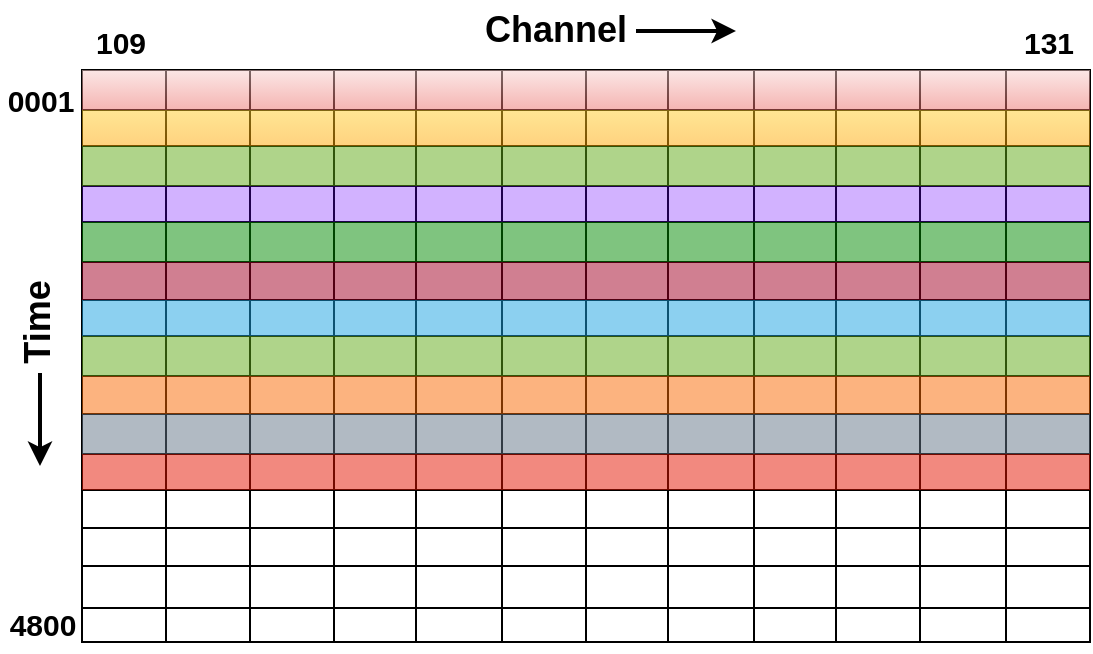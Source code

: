 <mxfile pages="4">
    <diagram id="DNg8jX2RV0RPUxXGzQbQ" name="dat-orig">
        <mxGraphModel dx="822" dy="1206" grid="1" gridSize="10" guides="1" tooltips="1" connect="1" arrows="1" fold="1" page="1" pageScale="1" pageWidth="1169" pageHeight="827" math="0" shadow="0">
            <root>
                <mxCell id="0"/>
                <mxCell id="1" parent="0"/>
                <mxCell id="kS0OzKhHXSzLTdbEHdfJ-223" value="" style="shape=table;startSize=0;container=1;collapsible=0;childLayout=tableLayout;" parent="1" vertex="1">
                    <mxGeometry x="121" y="-761" width="504" height="286" as="geometry"/>
                </mxCell>
                <mxCell id="kS0OzKhHXSzLTdbEHdfJ-224" value="" style="shape=tableRow;horizontal=0;startSize=0;swimlaneHead=0;swimlaneBody=0;strokeColor=inherit;top=0;left=0;bottom=0;right=0;collapsible=0;dropTarget=0;fillColor=none;points=[[0,0.5],[1,0.5]];portConstraint=eastwest;" parent="kS0OzKhHXSzLTdbEHdfJ-223" vertex="1">
                    <mxGeometry width="504" height="20" as="geometry"/>
                </mxCell>
                <mxCell id="kS0OzKhHXSzLTdbEHdfJ-225" value="" style="shape=partialRectangle;html=1;whiteSpace=wrap;connectable=0;strokeColor=#b85450;overflow=hidden;fillColor=#f8cecc;top=0;left=0;bottom=0;right=0;pointerEvents=1;opacity=50;gradientColor=#ea6b66;" parent="kS0OzKhHXSzLTdbEHdfJ-224" vertex="1">
                    <mxGeometry width="42" height="20" as="geometry">
                        <mxRectangle width="42" height="20" as="alternateBounds"/>
                    </mxGeometry>
                </mxCell>
                <mxCell id="kS0OzKhHXSzLTdbEHdfJ-226" value="" style="shape=partialRectangle;html=1;whiteSpace=wrap;connectable=0;strokeColor=#b85450;overflow=hidden;fillColor=#f8cecc;top=0;left=0;bottom=0;right=0;pointerEvents=1;opacity=50;gradientColor=#ea6b66;" parent="kS0OzKhHXSzLTdbEHdfJ-224" vertex="1">
                    <mxGeometry x="42" width="42" height="20" as="geometry">
                        <mxRectangle width="42" height="20" as="alternateBounds"/>
                    </mxGeometry>
                </mxCell>
                <mxCell id="kS0OzKhHXSzLTdbEHdfJ-227" value="" style="shape=partialRectangle;html=1;whiteSpace=wrap;connectable=0;strokeColor=#b85450;overflow=hidden;fillColor=#f8cecc;top=0;left=0;bottom=0;right=0;pointerEvents=1;opacity=50;gradientColor=#ea6b66;" parent="kS0OzKhHXSzLTdbEHdfJ-224" vertex="1">
                    <mxGeometry x="84" width="42" height="20" as="geometry">
                        <mxRectangle width="42" height="20" as="alternateBounds"/>
                    </mxGeometry>
                </mxCell>
                <mxCell id="kS0OzKhHXSzLTdbEHdfJ-228" value="" style="shape=partialRectangle;html=1;whiteSpace=wrap;connectable=0;strokeColor=#b85450;overflow=hidden;fillColor=#f8cecc;top=0;left=0;bottom=0;right=0;pointerEvents=1;opacity=50;gradientColor=#ea6b66;" parent="kS0OzKhHXSzLTdbEHdfJ-224" vertex="1">
                    <mxGeometry x="126" width="41" height="20" as="geometry">
                        <mxRectangle width="41" height="20" as="alternateBounds"/>
                    </mxGeometry>
                </mxCell>
                <mxCell id="kS0OzKhHXSzLTdbEHdfJ-229" value="" style="shape=partialRectangle;html=1;whiteSpace=wrap;connectable=0;strokeColor=#b85450;overflow=hidden;fillColor=#f8cecc;top=0;left=0;bottom=0;right=0;pointerEvents=1;opacity=50;gradientColor=#ea6b66;" parent="kS0OzKhHXSzLTdbEHdfJ-224" vertex="1">
                    <mxGeometry x="167" width="43" height="20" as="geometry">
                        <mxRectangle width="43" height="20" as="alternateBounds"/>
                    </mxGeometry>
                </mxCell>
                <mxCell id="kS0OzKhHXSzLTdbEHdfJ-230" value="" style="shape=partialRectangle;html=1;whiteSpace=wrap;connectable=0;strokeColor=#b85450;overflow=hidden;fillColor=#f8cecc;top=0;left=0;bottom=0;right=0;pointerEvents=1;opacity=50;gradientColor=#ea6b66;" parent="kS0OzKhHXSzLTdbEHdfJ-224" vertex="1">
                    <mxGeometry x="210" width="42" height="20" as="geometry">
                        <mxRectangle width="42" height="20" as="alternateBounds"/>
                    </mxGeometry>
                </mxCell>
                <mxCell id="kS0OzKhHXSzLTdbEHdfJ-231" value="" style="shape=partialRectangle;html=1;whiteSpace=wrap;connectable=0;strokeColor=#b85450;overflow=hidden;fillColor=#f8cecc;top=0;left=0;bottom=0;right=0;pointerEvents=1;opacity=50;gradientColor=#ea6b66;" parent="kS0OzKhHXSzLTdbEHdfJ-224" vertex="1">
                    <mxGeometry x="252" width="41" height="20" as="geometry">
                        <mxRectangle width="41" height="20" as="alternateBounds"/>
                    </mxGeometry>
                </mxCell>
                <mxCell id="kS0OzKhHXSzLTdbEHdfJ-232" value="" style="shape=partialRectangle;html=1;whiteSpace=wrap;connectable=0;strokeColor=#b85450;overflow=hidden;fillColor=#f8cecc;top=0;left=0;bottom=0;right=0;pointerEvents=1;opacity=50;gradientColor=#ea6b66;" parent="kS0OzKhHXSzLTdbEHdfJ-224" vertex="1">
                    <mxGeometry x="293" width="43" height="20" as="geometry">
                        <mxRectangle width="43" height="20" as="alternateBounds"/>
                    </mxGeometry>
                </mxCell>
                <mxCell id="kS0OzKhHXSzLTdbEHdfJ-233" value="" style="shape=partialRectangle;html=1;whiteSpace=wrap;connectable=0;strokeColor=#b85450;overflow=hidden;fillColor=#f8cecc;top=0;left=0;bottom=0;right=0;pointerEvents=1;opacity=50;gradientColor=#ea6b66;" parent="kS0OzKhHXSzLTdbEHdfJ-224" vertex="1">
                    <mxGeometry x="336" width="41" height="20" as="geometry">
                        <mxRectangle width="41" height="20" as="alternateBounds"/>
                    </mxGeometry>
                </mxCell>
                <mxCell id="kS0OzKhHXSzLTdbEHdfJ-234" value="" style="shape=partialRectangle;html=1;whiteSpace=wrap;connectable=0;strokeColor=#b85450;overflow=hidden;fillColor=#f8cecc;top=0;left=0;bottom=0;right=0;pointerEvents=1;opacity=50;gradientColor=#ea6b66;" parent="kS0OzKhHXSzLTdbEHdfJ-224" vertex="1">
                    <mxGeometry x="377" width="42" height="20" as="geometry">
                        <mxRectangle width="42" height="20" as="alternateBounds"/>
                    </mxGeometry>
                </mxCell>
                <mxCell id="kS0OzKhHXSzLTdbEHdfJ-235" value="" style="shape=partialRectangle;html=1;whiteSpace=wrap;connectable=0;strokeColor=#b85450;overflow=hidden;fillColor=#f8cecc;top=0;left=0;bottom=0;right=0;pointerEvents=1;opacity=50;gradientColor=#ea6b66;" parent="kS0OzKhHXSzLTdbEHdfJ-224" vertex="1">
                    <mxGeometry x="419" width="43" height="20" as="geometry">
                        <mxRectangle width="43" height="20" as="alternateBounds"/>
                    </mxGeometry>
                </mxCell>
                <mxCell id="kS0OzKhHXSzLTdbEHdfJ-239" value="" style="shape=partialRectangle;html=1;whiteSpace=wrap;connectable=0;strokeColor=#b85450;overflow=hidden;fillColor=#f8cecc;top=0;left=0;bottom=0;right=0;pointerEvents=1;opacity=50;gradientColor=#ea6b66;" parent="kS0OzKhHXSzLTdbEHdfJ-224" vertex="1">
                    <mxGeometry x="462" width="42" height="20" as="geometry">
                        <mxRectangle width="42" height="20" as="alternateBounds"/>
                    </mxGeometry>
                </mxCell>
                <mxCell id="kS0OzKhHXSzLTdbEHdfJ-240" value="" style="shape=tableRow;horizontal=0;startSize=0;swimlaneHead=0;swimlaneBody=0;strokeColor=inherit;top=0;left=0;bottom=0;right=0;collapsible=0;dropTarget=0;fillColor=none;points=[[0,0.5],[1,0.5]];portConstraint=eastwest;" parent="kS0OzKhHXSzLTdbEHdfJ-223" vertex="1">
                    <mxGeometry y="20" width="504" height="18" as="geometry"/>
                </mxCell>
                <mxCell id="kS0OzKhHXSzLTdbEHdfJ-241" value="" style="shape=partialRectangle;html=1;whiteSpace=wrap;connectable=0;strokeColor=#d79b00;overflow=hidden;fillColor=#ffcd28;top=0;left=0;bottom=0;right=0;pointerEvents=1;opacity=50;gradientColor=#ffa500;" parent="kS0OzKhHXSzLTdbEHdfJ-240" vertex="1">
                    <mxGeometry width="42" height="18" as="geometry">
                        <mxRectangle width="42" height="18" as="alternateBounds"/>
                    </mxGeometry>
                </mxCell>
                <mxCell id="kS0OzKhHXSzLTdbEHdfJ-242" value="" style="shape=partialRectangle;html=1;whiteSpace=wrap;connectable=0;strokeColor=#d79b00;overflow=hidden;fillColor=#ffcd28;top=0;left=0;bottom=0;right=0;pointerEvents=1;opacity=50;gradientColor=#ffa500;" parent="kS0OzKhHXSzLTdbEHdfJ-240" vertex="1">
                    <mxGeometry x="42" width="42" height="18" as="geometry">
                        <mxRectangle width="42" height="18" as="alternateBounds"/>
                    </mxGeometry>
                </mxCell>
                <mxCell id="kS0OzKhHXSzLTdbEHdfJ-243" value="" style="shape=partialRectangle;html=1;whiteSpace=wrap;connectable=0;strokeColor=#d79b00;overflow=hidden;fillColor=#ffcd28;top=0;left=0;bottom=0;right=0;pointerEvents=1;opacity=50;gradientColor=#ffa500;" parent="kS0OzKhHXSzLTdbEHdfJ-240" vertex="1">
                    <mxGeometry x="84" width="42" height="18" as="geometry">
                        <mxRectangle width="42" height="18" as="alternateBounds"/>
                    </mxGeometry>
                </mxCell>
                <mxCell id="kS0OzKhHXSzLTdbEHdfJ-244" value="" style="shape=partialRectangle;html=1;whiteSpace=wrap;connectable=0;strokeColor=#d79b00;overflow=hidden;fillColor=#ffcd28;top=0;left=0;bottom=0;right=0;pointerEvents=1;opacity=50;gradientColor=#ffa500;" parent="kS0OzKhHXSzLTdbEHdfJ-240" vertex="1">
                    <mxGeometry x="126" width="41" height="18" as="geometry">
                        <mxRectangle width="41" height="18" as="alternateBounds"/>
                    </mxGeometry>
                </mxCell>
                <mxCell id="kS0OzKhHXSzLTdbEHdfJ-245" value="" style="shape=partialRectangle;html=1;whiteSpace=wrap;connectable=0;strokeColor=#d79b00;overflow=hidden;fillColor=#ffcd28;top=0;left=0;bottom=0;right=0;pointerEvents=1;opacity=50;gradientColor=#ffa500;" parent="kS0OzKhHXSzLTdbEHdfJ-240" vertex="1">
                    <mxGeometry x="167" width="43" height="18" as="geometry">
                        <mxRectangle width="43" height="18" as="alternateBounds"/>
                    </mxGeometry>
                </mxCell>
                <mxCell id="kS0OzKhHXSzLTdbEHdfJ-246" value="" style="shape=partialRectangle;html=1;whiteSpace=wrap;connectable=0;strokeColor=#d79b00;overflow=hidden;fillColor=#ffcd28;top=0;left=0;bottom=0;right=0;pointerEvents=1;opacity=50;gradientColor=#ffa500;" parent="kS0OzKhHXSzLTdbEHdfJ-240" vertex="1">
                    <mxGeometry x="210" width="42" height="18" as="geometry">
                        <mxRectangle width="42" height="18" as="alternateBounds"/>
                    </mxGeometry>
                </mxCell>
                <mxCell id="kS0OzKhHXSzLTdbEHdfJ-247" value="" style="shape=partialRectangle;html=1;whiteSpace=wrap;connectable=0;strokeColor=#d79b00;overflow=hidden;fillColor=#ffcd28;top=0;left=0;bottom=0;right=0;pointerEvents=1;opacity=50;gradientColor=#ffa500;" parent="kS0OzKhHXSzLTdbEHdfJ-240" vertex="1">
                    <mxGeometry x="252" width="41" height="18" as="geometry">
                        <mxRectangle width="41" height="18" as="alternateBounds"/>
                    </mxGeometry>
                </mxCell>
                <mxCell id="kS0OzKhHXSzLTdbEHdfJ-248" value="" style="shape=partialRectangle;html=1;whiteSpace=wrap;connectable=0;strokeColor=#d79b00;overflow=hidden;fillColor=#ffcd28;top=0;left=0;bottom=0;right=0;pointerEvents=1;opacity=50;gradientColor=#ffa500;" parent="kS0OzKhHXSzLTdbEHdfJ-240" vertex="1">
                    <mxGeometry x="293" width="43" height="18" as="geometry">
                        <mxRectangle width="43" height="18" as="alternateBounds"/>
                    </mxGeometry>
                </mxCell>
                <mxCell id="kS0OzKhHXSzLTdbEHdfJ-249" value="" style="shape=partialRectangle;html=1;whiteSpace=wrap;connectable=0;strokeColor=#d79b00;overflow=hidden;fillColor=#ffcd28;top=0;left=0;bottom=0;right=0;pointerEvents=1;opacity=50;gradientColor=#ffa500;" parent="kS0OzKhHXSzLTdbEHdfJ-240" vertex="1">
                    <mxGeometry x="336" width="41" height="18" as="geometry">
                        <mxRectangle width="41" height="18" as="alternateBounds"/>
                    </mxGeometry>
                </mxCell>
                <mxCell id="kS0OzKhHXSzLTdbEHdfJ-250" value="" style="shape=partialRectangle;html=1;whiteSpace=wrap;connectable=0;strokeColor=#d79b00;overflow=hidden;fillColor=#ffcd28;top=0;left=0;bottom=0;right=0;pointerEvents=1;opacity=50;gradientColor=#ffa500;" parent="kS0OzKhHXSzLTdbEHdfJ-240" vertex="1">
                    <mxGeometry x="377" width="42" height="18" as="geometry">
                        <mxRectangle width="42" height="18" as="alternateBounds"/>
                    </mxGeometry>
                </mxCell>
                <mxCell id="kS0OzKhHXSzLTdbEHdfJ-251" value="" style="shape=partialRectangle;html=1;whiteSpace=wrap;connectable=0;strokeColor=#d79b00;overflow=hidden;fillColor=#ffcd28;top=0;left=0;bottom=0;right=0;pointerEvents=1;opacity=50;gradientColor=#ffa500;" parent="kS0OzKhHXSzLTdbEHdfJ-240" vertex="1">
                    <mxGeometry x="419" width="43" height="18" as="geometry">
                        <mxRectangle width="43" height="18" as="alternateBounds"/>
                    </mxGeometry>
                </mxCell>
                <mxCell id="kS0OzKhHXSzLTdbEHdfJ-255" value="" style="shape=partialRectangle;html=1;whiteSpace=wrap;connectable=0;strokeColor=#d79b00;overflow=hidden;fillColor=#ffcd28;top=0;left=0;bottom=0;right=0;pointerEvents=1;opacity=50;gradientColor=#ffa500;" parent="kS0OzKhHXSzLTdbEHdfJ-240" vertex="1">
                    <mxGeometry x="462" width="42" height="18" as="geometry">
                        <mxRectangle width="42" height="18" as="alternateBounds"/>
                    </mxGeometry>
                </mxCell>
                <mxCell id="kS0OzKhHXSzLTdbEHdfJ-256" value="" style="shape=tableRow;horizontal=0;startSize=0;swimlaneHead=0;swimlaneBody=0;strokeColor=inherit;top=0;left=0;bottom=0;right=0;collapsible=0;dropTarget=0;fillColor=none;points=[[0,0.5],[1,0.5]];portConstraint=eastwest;" parent="kS0OzKhHXSzLTdbEHdfJ-223" vertex="1">
                    <mxGeometry y="38" width="504" height="20" as="geometry"/>
                </mxCell>
                <mxCell id="kS0OzKhHXSzLTdbEHdfJ-257" value="" style="shape=partialRectangle;html=1;whiteSpace=wrap;connectable=0;strokeColor=#2D7600;overflow=hidden;fillColor=#60a917;top=0;left=0;bottom=0;right=0;pointerEvents=1;opacity=50;fontColor=#ffffff;" parent="kS0OzKhHXSzLTdbEHdfJ-256" vertex="1">
                    <mxGeometry width="42" height="20" as="geometry">
                        <mxRectangle width="42" height="20" as="alternateBounds"/>
                    </mxGeometry>
                </mxCell>
                <mxCell id="kS0OzKhHXSzLTdbEHdfJ-258" value="" style="shape=partialRectangle;html=1;whiteSpace=wrap;connectable=0;strokeColor=#2D7600;overflow=hidden;fillColor=#60a917;top=0;left=0;bottom=0;right=0;pointerEvents=1;opacity=50;fontColor=#ffffff;" parent="kS0OzKhHXSzLTdbEHdfJ-256" vertex="1">
                    <mxGeometry x="42" width="42" height="20" as="geometry">
                        <mxRectangle width="42" height="20" as="alternateBounds"/>
                    </mxGeometry>
                </mxCell>
                <mxCell id="kS0OzKhHXSzLTdbEHdfJ-259" value="" style="shape=partialRectangle;html=1;whiteSpace=wrap;connectable=0;strokeColor=#2D7600;overflow=hidden;fillColor=#60a917;top=0;left=0;bottom=0;right=0;pointerEvents=1;opacity=50;fontColor=#ffffff;" parent="kS0OzKhHXSzLTdbEHdfJ-256" vertex="1">
                    <mxGeometry x="84" width="42" height="20" as="geometry">
                        <mxRectangle width="42" height="20" as="alternateBounds"/>
                    </mxGeometry>
                </mxCell>
                <mxCell id="kS0OzKhHXSzLTdbEHdfJ-260" value="" style="shape=partialRectangle;html=1;whiteSpace=wrap;connectable=0;strokeColor=#2D7600;overflow=hidden;fillColor=#60a917;top=0;left=0;bottom=0;right=0;pointerEvents=1;opacity=50;fontColor=#ffffff;" parent="kS0OzKhHXSzLTdbEHdfJ-256" vertex="1">
                    <mxGeometry x="126" width="41" height="20" as="geometry">
                        <mxRectangle width="41" height="20" as="alternateBounds"/>
                    </mxGeometry>
                </mxCell>
                <mxCell id="kS0OzKhHXSzLTdbEHdfJ-261" value="" style="shape=partialRectangle;html=1;whiteSpace=wrap;connectable=0;strokeColor=#2D7600;overflow=hidden;fillColor=#60a917;top=0;left=0;bottom=0;right=0;pointerEvents=1;opacity=50;fontColor=#ffffff;" parent="kS0OzKhHXSzLTdbEHdfJ-256" vertex="1">
                    <mxGeometry x="167" width="43" height="20" as="geometry">
                        <mxRectangle width="43" height="20" as="alternateBounds"/>
                    </mxGeometry>
                </mxCell>
                <mxCell id="kS0OzKhHXSzLTdbEHdfJ-262" value="" style="shape=partialRectangle;html=1;whiteSpace=wrap;connectable=0;strokeColor=#2D7600;overflow=hidden;fillColor=#60a917;top=0;left=0;bottom=0;right=0;pointerEvents=1;opacity=50;fontColor=#ffffff;" parent="kS0OzKhHXSzLTdbEHdfJ-256" vertex="1">
                    <mxGeometry x="210" width="42" height="20" as="geometry">
                        <mxRectangle width="42" height="20" as="alternateBounds"/>
                    </mxGeometry>
                </mxCell>
                <mxCell id="kS0OzKhHXSzLTdbEHdfJ-263" value="" style="shape=partialRectangle;html=1;whiteSpace=wrap;connectable=0;strokeColor=#2D7600;overflow=hidden;fillColor=#60a917;top=0;left=0;bottom=0;right=0;pointerEvents=1;opacity=50;fontColor=#ffffff;" parent="kS0OzKhHXSzLTdbEHdfJ-256" vertex="1">
                    <mxGeometry x="252" width="41" height="20" as="geometry">
                        <mxRectangle width="41" height="20" as="alternateBounds"/>
                    </mxGeometry>
                </mxCell>
                <mxCell id="kS0OzKhHXSzLTdbEHdfJ-264" value="" style="shape=partialRectangle;html=1;whiteSpace=wrap;connectable=0;strokeColor=#2D7600;overflow=hidden;fillColor=#60a917;top=0;left=0;bottom=0;right=0;pointerEvents=1;opacity=50;fontColor=#ffffff;" parent="kS0OzKhHXSzLTdbEHdfJ-256" vertex="1">
                    <mxGeometry x="293" width="43" height="20" as="geometry">
                        <mxRectangle width="43" height="20" as="alternateBounds"/>
                    </mxGeometry>
                </mxCell>
                <mxCell id="kS0OzKhHXSzLTdbEHdfJ-265" value="" style="shape=partialRectangle;html=1;whiteSpace=wrap;connectable=0;strokeColor=#2D7600;overflow=hidden;fillColor=#60a917;top=0;left=0;bottom=0;right=0;pointerEvents=1;opacity=50;fontColor=#ffffff;" parent="kS0OzKhHXSzLTdbEHdfJ-256" vertex="1">
                    <mxGeometry x="336" width="41" height="20" as="geometry">
                        <mxRectangle width="41" height="20" as="alternateBounds"/>
                    </mxGeometry>
                </mxCell>
                <mxCell id="kS0OzKhHXSzLTdbEHdfJ-266" value="" style="shape=partialRectangle;html=1;whiteSpace=wrap;connectable=0;strokeColor=#2D7600;overflow=hidden;fillColor=#60a917;top=0;left=0;bottom=0;right=0;pointerEvents=1;opacity=50;fontColor=#ffffff;" parent="kS0OzKhHXSzLTdbEHdfJ-256" vertex="1">
                    <mxGeometry x="377" width="42" height="20" as="geometry">
                        <mxRectangle width="42" height="20" as="alternateBounds"/>
                    </mxGeometry>
                </mxCell>
                <mxCell id="kS0OzKhHXSzLTdbEHdfJ-267" value="" style="shape=partialRectangle;html=1;whiteSpace=wrap;connectable=0;strokeColor=#2D7600;overflow=hidden;fillColor=#60a917;top=0;left=0;bottom=0;right=0;pointerEvents=1;opacity=50;fontColor=#ffffff;" parent="kS0OzKhHXSzLTdbEHdfJ-256" vertex="1">
                    <mxGeometry x="419" width="43" height="20" as="geometry">
                        <mxRectangle width="43" height="20" as="alternateBounds"/>
                    </mxGeometry>
                </mxCell>
                <mxCell id="kS0OzKhHXSzLTdbEHdfJ-271" value="" style="shape=partialRectangle;html=1;whiteSpace=wrap;connectable=0;strokeColor=#2D7600;overflow=hidden;fillColor=#60a917;top=0;left=0;bottom=0;right=0;pointerEvents=1;opacity=50;fontColor=#ffffff;" parent="kS0OzKhHXSzLTdbEHdfJ-256" vertex="1">
                    <mxGeometry x="462" width="42" height="20" as="geometry">
                        <mxRectangle width="42" height="20" as="alternateBounds"/>
                    </mxGeometry>
                </mxCell>
                <mxCell id="kS0OzKhHXSzLTdbEHdfJ-272" value="" style="shape=tableRow;horizontal=0;startSize=0;swimlaneHead=0;swimlaneBody=0;strokeColor=inherit;top=0;left=0;bottom=0;right=0;collapsible=0;dropTarget=0;fillColor=none;points=[[0,0.5],[1,0.5]];portConstraint=eastwest;" parent="kS0OzKhHXSzLTdbEHdfJ-223" vertex="1">
                    <mxGeometry y="58" width="504" height="18" as="geometry"/>
                </mxCell>
                <mxCell id="kS0OzKhHXSzLTdbEHdfJ-273" value="" style="shape=partialRectangle;html=1;whiteSpace=wrap;connectable=0;strokeColor=#3700CC;overflow=hidden;fillColor=#6a00ff;top=0;left=0;bottom=0;right=0;pointerEvents=1;opacity=30;fontColor=#ffffff;" parent="kS0OzKhHXSzLTdbEHdfJ-272" vertex="1">
                    <mxGeometry width="42" height="18" as="geometry">
                        <mxRectangle width="42" height="18" as="alternateBounds"/>
                    </mxGeometry>
                </mxCell>
                <mxCell id="kS0OzKhHXSzLTdbEHdfJ-274" value="" style="shape=partialRectangle;html=1;whiteSpace=wrap;connectable=0;strokeColor=#3700CC;overflow=hidden;fillColor=#6a00ff;top=0;left=0;bottom=0;right=0;pointerEvents=1;opacity=30;fontColor=#ffffff;" parent="kS0OzKhHXSzLTdbEHdfJ-272" vertex="1">
                    <mxGeometry x="42" width="42" height="18" as="geometry">
                        <mxRectangle width="42" height="18" as="alternateBounds"/>
                    </mxGeometry>
                </mxCell>
                <mxCell id="kS0OzKhHXSzLTdbEHdfJ-275" value="" style="shape=partialRectangle;html=1;whiteSpace=wrap;connectable=0;strokeColor=#3700CC;overflow=hidden;fillColor=#6a00ff;top=0;left=0;bottom=0;right=0;pointerEvents=1;opacity=30;fontColor=#ffffff;" parent="kS0OzKhHXSzLTdbEHdfJ-272" vertex="1">
                    <mxGeometry x="84" width="42" height="18" as="geometry">
                        <mxRectangle width="42" height="18" as="alternateBounds"/>
                    </mxGeometry>
                </mxCell>
                <mxCell id="kS0OzKhHXSzLTdbEHdfJ-276" value="" style="shape=partialRectangle;html=1;whiteSpace=wrap;connectable=0;strokeColor=#3700CC;overflow=hidden;fillColor=#6a00ff;top=0;left=0;bottom=0;right=0;pointerEvents=1;opacity=30;fontColor=#ffffff;" parent="kS0OzKhHXSzLTdbEHdfJ-272" vertex="1">
                    <mxGeometry x="126" width="41" height="18" as="geometry">
                        <mxRectangle width="41" height="18" as="alternateBounds"/>
                    </mxGeometry>
                </mxCell>
                <mxCell id="kS0OzKhHXSzLTdbEHdfJ-277" value="" style="shape=partialRectangle;html=1;whiteSpace=wrap;connectable=0;strokeColor=#3700CC;overflow=hidden;fillColor=#6a00ff;top=0;left=0;bottom=0;right=0;pointerEvents=1;opacity=30;fontColor=#ffffff;" parent="kS0OzKhHXSzLTdbEHdfJ-272" vertex="1">
                    <mxGeometry x="167" width="43" height="18" as="geometry">
                        <mxRectangle width="43" height="18" as="alternateBounds"/>
                    </mxGeometry>
                </mxCell>
                <mxCell id="kS0OzKhHXSzLTdbEHdfJ-278" value="" style="shape=partialRectangle;html=1;whiteSpace=wrap;connectable=0;strokeColor=#3700CC;overflow=hidden;fillColor=#6a00ff;top=0;left=0;bottom=0;right=0;pointerEvents=1;opacity=30;fontColor=#ffffff;" parent="kS0OzKhHXSzLTdbEHdfJ-272" vertex="1">
                    <mxGeometry x="210" width="42" height="18" as="geometry">
                        <mxRectangle width="42" height="18" as="alternateBounds"/>
                    </mxGeometry>
                </mxCell>
                <mxCell id="kS0OzKhHXSzLTdbEHdfJ-279" value="" style="shape=partialRectangle;html=1;whiteSpace=wrap;connectable=0;strokeColor=#3700CC;overflow=hidden;fillColor=#6a00ff;top=0;left=0;bottom=0;right=0;pointerEvents=1;opacity=30;fontColor=#ffffff;" parent="kS0OzKhHXSzLTdbEHdfJ-272" vertex="1">
                    <mxGeometry x="252" width="41" height="18" as="geometry">
                        <mxRectangle width="41" height="18" as="alternateBounds"/>
                    </mxGeometry>
                </mxCell>
                <mxCell id="kS0OzKhHXSzLTdbEHdfJ-280" value="" style="shape=partialRectangle;html=1;whiteSpace=wrap;connectable=0;strokeColor=#3700CC;overflow=hidden;fillColor=#6a00ff;top=0;left=0;bottom=0;right=0;pointerEvents=1;opacity=30;fontColor=#ffffff;" parent="kS0OzKhHXSzLTdbEHdfJ-272" vertex="1">
                    <mxGeometry x="293" width="43" height="18" as="geometry">
                        <mxRectangle width="43" height="18" as="alternateBounds"/>
                    </mxGeometry>
                </mxCell>
                <mxCell id="kS0OzKhHXSzLTdbEHdfJ-281" value="" style="shape=partialRectangle;html=1;whiteSpace=wrap;connectable=0;strokeColor=#3700CC;overflow=hidden;fillColor=#6a00ff;top=0;left=0;bottom=0;right=0;pointerEvents=1;opacity=30;fontColor=#ffffff;" parent="kS0OzKhHXSzLTdbEHdfJ-272" vertex="1">
                    <mxGeometry x="336" width="41" height="18" as="geometry">
                        <mxRectangle width="41" height="18" as="alternateBounds"/>
                    </mxGeometry>
                </mxCell>
                <mxCell id="kS0OzKhHXSzLTdbEHdfJ-282" value="" style="shape=partialRectangle;html=1;whiteSpace=wrap;connectable=0;strokeColor=#3700CC;overflow=hidden;fillColor=#6a00ff;top=0;left=0;bottom=0;right=0;pointerEvents=1;opacity=30;fontColor=#ffffff;" parent="kS0OzKhHXSzLTdbEHdfJ-272" vertex="1">
                    <mxGeometry x="377" width="42" height="18" as="geometry">
                        <mxRectangle width="42" height="18" as="alternateBounds"/>
                    </mxGeometry>
                </mxCell>
                <mxCell id="kS0OzKhHXSzLTdbEHdfJ-283" value="" style="shape=partialRectangle;html=1;whiteSpace=wrap;connectable=0;strokeColor=#3700CC;overflow=hidden;fillColor=#6a00ff;top=0;left=0;bottom=0;right=0;pointerEvents=1;opacity=30;fontColor=#ffffff;" parent="kS0OzKhHXSzLTdbEHdfJ-272" vertex="1">
                    <mxGeometry x="419" width="43" height="18" as="geometry">
                        <mxRectangle width="43" height="18" as="alternateBounds"/>
                    </mxGeometry>
                </mxCell>
                <mxCell id="kS0OzKhHXSzLTdbEHdfJ-287" value="" style="shape=partialRectangle;html=1;whiteSpace=wrap;connectable=0;strokeColor=#3700CC;overflow=hidden;fillColor=#6a00ff;top=0;left=0;bottom=0;right=0;pointerEvents=1;opacity=30;fontColor=#ffffff;" parent="kS0OzKhHXSzLTdbEHdfJ-272" vertex="1">
                    <mxGeometry x="462" width="42" height="18" as="geometry">
                        <mxRectangle width="42" height="18" as="alternateBounds"/>
                    </mxGeometry>
                </mxCell>
                <mxCell id="XAANBps3AdW7Ppjr6SLR-4" value="" style="shape=tableRow;horizontal=0;startSize=0;swimlaneHead=0;swimlaneBody=0;strokeColor=inherit;top=0;left=0;bottom=0;right=0;collapsible=0;dropTarget=0;fillColor=none;points=[[0,0.5],[1,0.5]];portConstraint=eastwest;" parent="kS0OzKhHXSzLTdbEHdfJ-223" vertex="1">
                    <mxGeometry y="76" width="504" height="20" as="geometry"/>
                </mxCell>
                <mxCell id="XAANBps3AdW7Ppjr6SLR-5" value="" style="shape=partialRectangle;html=1;whiteSpace=wrap;connectable=0;strokeColor=#005700;overflow=hidden;fillColor=#008a00;top=0;left=0;bottom=0;right=0;pointerEvents=1;opacity=50;fontColor=#ffffff;" parent="XAANBps3AdW7Ppjr6SLR-4" vertex="1">
                    <mxGeometry width="42" height="20" as="geometry">
                        <mxRectangle width="42" height="20" as="alternateBounds"/>
                    </mxGeometry>
                </mxCell>
                <mxCell id="XAANBps3AdW7Ppjr6SLR-6" value="" style="shape=partialRectangle;html=1;whiteSpace=wrap;connectable=0;strokeColor=#005700;overflow=hidden;fillColor=#008a00;top=0;left=0;bottom=0;right=0;pointerEvents=1;opacity=50;fontColor=#ffffff;" parent="XAANBps3AdW7Ppjr6SLR-4" vertex="1">
                    <mxGeometry x="42" width="42" height="20" as="geometry">
                        <mxRectangle width="42" height="20" as="alternateBounds"/>
                    </mxGeometry>
                </mxCell>
                <mxCell id="XAANBps3AdW7Ppjr6SLR-7" value="" style="shape=partialRectangle;html=1;whiteSpace=wrap;connectable=0;strokeColor=#005700;overflow=hidden;fillColor=#008a00;top=0;left=0;bottom=0;right=0;pointerEvents=1;opacity=50;fontColor=#ffffff;" parent="XAANBps3AdW7Ppjr6SLR-4" vertex="1">
                    <mxGeometry x="84" width="42" height="20" as="geometry">
                        <mxRectangle width="42" height="20" as="alternateBounds"/>
                    </mxGeometry>
                </mxCell>
                <mxCell id="XAANBps3AdW7Ppjr6SLR-8" value="" style="shape=partialRectangle;html=1;whiteSpace=wrap;connectable=0;strokeColor=#005700;overflow=hidden;fillColor=#008a00;top=0;left=0;bottom=0;right=0;pointerEvents=1;opacity=50;fontColor=#ffffff;" parent="XAANBps3AdW7Ppjr6SLR-4" vertex="1">
                    <mxGeometry x="126" width="41" height="20" as="geometry">
                        <mxRectangle width="41" height="20" as="alternateBounds"/>
                    </mxGeometry>
                </mxCell>
                <mxCell id="XAANBps3AdW7Ppjr6SLR-9" value="" style="shape=partialRectangle;html=1;whiteSpace=wrap;connectable=0;strokeColor=#005700;overflow=hidden;fillColor=#008a00;top=0;left=0;bottom=0;right=0;pointerEvents=1;opacity=50;fontColor=#ffffff;" parent="XAANBps3AdW7Ppjr6SLR-4" vertex="1">
                    <mxGeometry x="167" width="43" height="20" as="geometry">
                        <mxRectangle width="43" height="20" as="alternateBounds"/>
                    </mxGeometry>
                </mxCell>
                <mxCell id="XAANBps3AdW7Ppjr6SLR-10" value="" style="shape=partialRectangle;html=1;whiteSpace=wrap;connectable=0;strokeColor=#005700;overflow=hidden;fillColor=#008a00;top=0;left=0;bottom=0;right=0;pointerEvents=1;opacity=50;fontColor=#ffffff;" parent="XAANBps3AdW7Ppjr6SLR-4" vertex="1">
                    <mxGeometry x="210" width="42" height="20" as="geometry">
                        <mxRectangle width="42" height="20" as="alternateBounds"/>
                    </mxGeometry>
                </mxCell>
                <mxCell id="XAANBps3AdW7Ppjr6SLR-11" value="" style="shape=partialRectangle;html=1;whiteSpace=wrap;connectable=0;strokeColor=#005700;overflow=hidden;fillColor=#008a00;top=0;left=0;bottom=0;right=0;pointerEvents=1;opacity=50;fontColor=#ffffff;" parent="XAANBps3AdW7Ppjr6SLR-4" vertex="1">
                    <mxGeometry x="252" width="41" height="20" as="geometry">
                        <mxRectangle width="41" height="20" as="alternateBounds"/>
                    </mxGeometry>
                </mxCell>
                <mxCell id="XAANBps3AdW7Ppjr6SLR-12" value="" style="shape=partialRectangle;html=1;whiteSpace=wrap;connectable=0;strokeColor=#005700;overflow=hidden;fillColor=#008a00;top=0;left=0;bottom=0;right=0;pointerEvents=1;opacity=50;fontColor=#ffffff;" parent="XAANBps3AdW7Ppjr6SLR-4" vertex="1">
                    <mxGeometry x="293" width="43" height="20" as="geometry">
                        <mxRectangle width="43" height="20" as="alternateBounds"/>
                    </mxGeometry>
                </mxCell>
                <mxCell id="XAANBps3AdW7Ppjr6SLR-13" value="" style="shape=partialRectangle;html=1;whiteSpace=wrap;connectable=0;strokeColor=#005700;overflow=hidden;fillColor=#008a00;top=0;left=0;bottom=0;right=0;pointerEvents=1;opacity=50;fontColor=#ffffff;" parent="XAANBps3AdW7Ppjr6SLR-4" vertex="1">
                    <mxGeometry x="336" width="41" height="20" as="geometry">
                        <mxRectangle width="41" height="20" as="alternateBounds"/>
                    </mxGeometry>
                </mxCell>
                <mxCell id="XAANBps3AdW7Ppjr6SLR-14" value="" style="shape=partialRectangle;html=1;whiteSpace=wrap;connectable=0;strokeColor=#005700;overflow=hidden;fillColor=#008a00;top=0;left=0;bottom=0;right=0;pointerEvents=1;opacity=50;fontColor=#ffffff;" parent="XAANBps3AdW7Ppjr6SLR-4" vertex="1">
                    <mxGeometry x="377" width="42" height="20" as="geometry">
                        <mxRectangle width="42" height="20" as="alternateBounds"/>
                    </mxGeometry>
                </mxCell>
                <mxCell id="XAANBps3AdW7Ppjr6SLR-15" value="" style="shape=partialRectangle;html=1;whiteSpace=wrap;connectable=0;strokeColor=#005700;overflow=hidden;fillColor=#008a00;top=0;left=0;bottom=0;right=0;pointerEvents=1;opacity=50;fontColor=#ffffff;" parent="XAANBps3AdW7Ppjr6SLR-4" vertex="1">
                    <mxGeometry x="419" width="43" height="20" as="geometry">
                        <mxRectangle width="43" height="20" as="alternateBounds"/>
                    </mxGeometry>
                </mxCell>
                <mxCell id="XAANBps3AdW7Ppjr6SLR-19" value="" style="shape=partialRectangle;html=1;whiteSpace=wrap;connectable=0;strokeColor=#005700;overflow=hidden;fillColor=#008a00;top=0;left=0;bottom=0;right=0;pointerEvents=1;opacity=50;fontColor=#ffffff;" parent="XAANBps3AdW7Ppjr6SLR-4" vertex="1">
                    <mxGeometry x="462" width="42" height="20" as="geometry">
                        <mxRectangle width="42" height="20" as="alternateBounds"/>
                    </mxGeometry>
                </mxCell>
                <mxCell id="kS0OzKhHXSzLTdbEHdfJ-288" value="" style="shape=tableRow;horizontal=0;startSize=0;swimlaneHead=0;swimlaneBody=0;strokeColor=inherit;top=0;left=0;bottom=0;right=0;collapsible=0;dropTarget=0;fillColor=none;points=[[0,0.5],[1,0.5]];portConstraint=eastwest;" parent="kS0OzKhHXSzLTdbEHdfJ-223" vertex="1">
                    <mxGeometry y="96" width="504" height="19" as="geometry"/>
                </mxCell>
                <mxCell id="kS0OzKhHXSzLTdbEHdfJ-289" value="" style="shape=partialRectangle;html=1;whiteSpace=wrap;connectable=0;strokeColor=#6F0000;overflow=hidden;fillColor=#a20025;top=0;left=0;bottom=0;right=0;pointerEvents=1;opacity=50;fontColor=#ffffff;" parent="kS0OzKhHXSzLTdbEHdfJ-288" vertex="1">
                    <mxGeometry width="42" height="19" as="geometry">
                        <mxRectangle width="42" height="19" as="alternateBounds"/>
                    </mxGeometry>
                </mxCell>
                <mxCell id="kS0OzKhHXSzLTdbEHdfJ-290" value="" style="shape=partialRectangle;html=1;whiteSpace=wrap;connectable=0;strokeColor=#6F0000;overflow=hidden;fillColor=#a20025;top=0;left=0;bottom=0;right=0;pointerEvents=1;opacity=50;fontColor=#ffffff;" parent="kS0OzKhHXSzLTdbEHdfJ-288" vertex="1">
                    <mxGeometry x="42" width="42" height="19" as="geometry">
                        <mxRectangle width="42" height="19" as="alternateBounds"/>
                    </mxGeometry>
                </mxCell>
                <mxCell id="kS0OzKhHXSzLTdbEHdfJ-291" value="" style="shape=partialRectangle;html=1;whiteSpace=wrap;connectable=0;strokeColor=#6F0000;overflow=hidden;fillColor=#a20025;top=0;left=0;bottom=0;right=0;pointerEvents=1;opacity=50;fontColor=#ffffff;" parent="kS0OzKhHXSzLTdbEHdfJ-288" vertex="1">
                    <mxGeometry x="84" width="42" height="19" as="geometry">
                        <mxRectangle width="42" height="19" as="alternateBounds"/>
                    </mxGeometry>
                </mxCell>
                <mxCell id="kS0OzKhHXSzLTdbEHdfJ-292" value="" style="shape=partialRectangle;html=1;whiteSpace=wrap;connectable=0;strokeColor=#6F0000;overflow=hidden;fillColor=#a20025;top=0;left=0;bottom=0;right=0;pointerEvents=1;opacity=50;fontColor=#ffffff;" parent="kS0OzKhHXSzLTdbEHdfJ-288" vertex="1">
                    <mxGeometry x="126" width="41" height="19" as="geometry">
                        <mxRectangle width="41" height="19" as="alternateBounds"/>
                    </mxGeometry>
                </mxCell>
                <mxCell id="kS0OzKhHXSzLTdbEHdfJ-293" value="" style="shape=partialRectangle;html=1;whiteSpace=wrap;connectable=0;strokeColor=#6F0000;overflow=hidden;fillColor=#a20025;top=0;left=0;bottom=0;right=0;pointerEvents=1;opacity=50;fontColor=#ffffff;" parent="kS0OzKhHXSzLTdbEHdfJ-288" vertex="1">
                    <mxGeometry x="167" width="43" height="19" as="geometry">
                        <mxRectangle width="43" height="19" as="alternateBounds"/>
                    </mxGeometry>
                </mxCell>
                <mxCell id="kS0OzKhHXSzLTdbEHdfJ-294" value="" style="shape=partialRectangle;html=1;whiteSpace=wrap;connectable=0;strokeColor=#6F0000;overflow=hidden;fillColor=#a20025;top=0;left=0;bottom=0;right=0;pointerEvents=1;opacity=50;fontColor=#ffffff;" parent="kS0OzKhHXSzLTdbEHdfJ-288" vertex="1">
                    <mxGeometry x="210" width="42" height="19" as="geometry">
                        <mxRectangle width="42" height="19" as="alternateBounds"/>
                    </mxGeometry>
                </mxCell>
                <mxCell id="kS0OzKhHXSzLTdbEHdfJ-295" value="" style="shape=partialRectangle;html=1;whiteSpace=wrap;connectable=0;strokeColor=#6F0000;overflow=hidden;fillColor=#a20025;top=0;left=0;bottom=0;right=0;pointerEvents=1;opacity=50;fontColor=#ffffff;" parent="kS0OzKhHXSzLTdbEHdfJ-288" vertex="1">
                    <mxGeometry x="252" width="41" height="19" as="geometry">
                        <mxRectangle width="41" height="19" as="alternateBounds"/>
                    </mxGeometry>
                </mxCell>
                <mxCell id="kS0OzKhHXSzLTdbEHdfJ-296" value="" style="shape=partialRectangle;html=1;whiteSpace=wrap;connectable=0;strokeColor=#6F0000;overflow=hidden;fillColor=#a20025;top=0;left=0;bottom=0;right=0;pointerEvents=1;opacity=50;fontColor=#ffffff;" parent="kS0OzKhHXSzLTdbEHdfJ-288" vertex="1">
                    <mxGeometry x="293" width="43" height="19" as="geometry">
                        <mxRectangle width="43" height="19" as="alternateBounds"/>
                    </mxGeometry>
                </mxCell>
                <mxCell id="kS0OzKhHXSzLTdbEHdfJ-297" value="" style="shape=partialRectangle;html=1;whiteSpace=wrap;connectable=0;strokeColor=#6F0000;overflow=hidden;fillColor=#a20025;top=0;left=0;bottom=0;right=0;pointerEvents=1;opacity=50;fontColor=#ffffff;" parent="kS0OzKhHXSzLTdbEHdfJ-288" vertex="1">
                    <mxGeometry x="336" width="41" height="19" as="geometry">
                        <mxRectangle width="41" height="19" as="alternateBounds"/>
                    </mxGeometry>
                </mxCell>
                <mxCell id="kS0OzKhHXSzLTdbEHdfJ-298" value="" style="shape=partialRectangle;html=1;whiteSpace=wrap;connectable=0;strokeColor=#6F0000;overflow=hidden;fillColor=#a20025;top=0;left=0;bottom=0;right=0;pointerEvents=1;opacity=50;fontColor=#ffffff;" parent="kS0OzKhHXSzLTdbEHdfJ-288" vertex="1">
                    <mxGeometry x="377" width="42" height="19" as="geometry">
                        <mxRectangle width="42" height="19" as="alternateBounds"/>
                    </mxGeometry>
                </mxCell>
                <mxCell id="kS0OzKhHXSzLTdbEHdfJ-299" value="" style="shape=partialRectangle;html=1;whiteSpace=wrap;connectable=0;strokeColor=#6F0000;overflow=hidden;fillColor=#a20025;top=0;left=0;bottom=0;right=0;pointerEvents=1;opacity=50;fontColor=#ffffff;" parent="kS0OzKhHXSzLTdbEHdfJ-288" vertex="1">
                    <mxGeometry x="419" width="43" height="19" as="geometry">
                        <mxRectangle width="43" height="19" as="alternateBounds"/>
                    </mxGeometry>
                </mxCell>
                <mxCell id="kS0OzKhHXSzLTdbEHdfJ-303" value="" style="shape=partialRectangle;html=1;whiteSpace=wrap;connectable=0;strokeColor=#6F0000;overflow=hidden;fillColor=#a20025;top=0;left=0;bottom=0;right=0;pointerEvents=1;opacity=50;fontColor=#ffffff;" parent="kS0OzKhHXSzLTdbEHdfJ-288" vertex="1">
                    <mxGeometry x="462" width="42" height="19" as="geometry">
                        <mxRectangle width="42" height="19" as="alternateBounds"/>
                    </mxGeometry>
                </mxCell>
                <mxCell id="kS0OzKhHXSzLTdbEHdfJ-304" value="" style="shape=tableRow;horizontal=0;startSize=0;swimlaneHead=0;swimlaneBody=0;strokeColor=inherit;top=0;left=0;bottom=0;right=0;collapsible=0;dropTarget=0;fillColor=none;points=[[0,0.5],[1,0.5]];portConstraint=eastwest;" parent="kS0OzKhHXSzLTdbEHdfJ-223" vertex="1">
                    <mxGeometry y="115" width="504" height="18" as="geometry"/>
                </mxCell>
                <mxCell id="kS0OzKhHXSzLTdbEHdfJ-305" value="" style="shape=partialRectangle;html=1;whiteSpace=wrap;connectable=0;strokeColor=#006EAF;overflow=hidden;fillColor=#1ba1e2;top=0;left=0;bottom=0;right=0;pointerEvents=1;opacity=50;fontColor=#ffffff;" parent="kS0OzKhHXSzLTdbEHdfJ-304" vertex="1">
                    <mxGeometry width="42" height="18" as="geometry">
                        <mxRectangle width="42" height="18" as="alternateBounds"/>
                    </mxGeometry>
                </mxCell>
                <mxCell id="kS0OzKhHXSzLTdbEHdfJ-306" value="" style="shape=partialRectangle;html=1;whiteSpace=wrap;connectable=0;strokeColor=#006EAF;overflow=hidden;fillColor=#1ba1e2;top=0;left=0;bottom=0;right=0;pointerEvents=1;opacity=50;fontColor=#ffffff;" parent="kS0OzKhHXSzLTdbEHdfJ-304" vertex="1">
                    <mxGeometry x="42" width="42" height="18" as="geometry">
                        <mxRectangle width="42" height="18" as="alternateBounds"/>
                    </mxGeometry>
                </mxCell>
                <mxCell id="kS0OzKhHXSzLTdbEHdfJ-307" value="" style="shape=partialRectangle;html=1;whiteSpace=wrap;connectable=0;strokeColor=#006EAF;overflow=hidden;fillColor=#1ba1e2;top=0;left=0;bottom=0;right=0;pointerEvents=1;opacity=50;fontColor=#ffffff;" parent="kS0OzKhHXSzLTdbEHdfJ-304" vertex="1">
                    <mxGeometry x="84" width="42" height="18" as="geometry">
                        <mxRectangle width="42" height="18" as="alternateBounds"/>
                    </mxGeometry>
                </mxCell>
                <mxCell id="kS0OzKhHXSzLTdbEHdfJ-308" value="" style="shape=partialRectangle;html=1;whiteSpace=wrap;connectable=0;strokeColor=#006EAF;overflow=hidden;fillColor=#1ba1e2;top=0;left=0;bottom=0;right=0;pointerEvents=1;opacity=50;fontColor=#ffffff;" parent="kS0OzKhHXSzLTdbEHdfJ-304" vertex="1">
                    <mxGeometry x="126" width="41" height="18" as="geometry">
                        <mxRectangle width="41" height="18" as="alternateBounds"/>
                    </mxGeometry>
                </mxCell>
                <mxCell id="kS0OzKhHXSzLTdbEHdfJ-309" value="" style="shape=partialRectangle;html=1;whiteSpace=wrap;connectable=0;strokeColor=#006EAF;overflow=hidden;fillColor=#1ba1e2;top=0;left=0;bottom=0;right=0;pointerEvents=1;opacity=50;fontColor=#ffffff;" parent="kS0OzKhHXSzLTdbEHdfJ-304" vertex="1">
                    <mxGeometry x="167" width="43" height="18" as="geometry">
                        <mxRectangle width="43" height="18" as="alternateBounds"/>
                    </mxGeometry>
                </mxCell>
                <mxCell id="kS0OzKhHXSzLTdbEHdfJ-310" value="" style="shape=partialRectangle;html=1;whiteSpace=wrap;connectable=0;strokeColor=#006EAF;overflow=hidden;fillColor=#1ba1e2;top=0;left=0;bottom=0;right=0;pointerEvents=1;opacity=50;fontColor=#ffffff;" parent="kS0OzKhHXSzLTdbEHdfJ-304" vertex="1">
                    <mxGeometry x="210" width="42" height="18" as="geometry">
                        <mxRectangle width="42" height="18" as="alternateBounds"/>
                    </mxGeometry>
                </mxCell>
                <mxCell id="kS0OzKhHXSzLTdbEHdfJ-311" value="" style="shape=partialRectangle;html=1;whiteSpace=wrap;connectable=0;strokeColor=#006EAF;overflow=hidden;fillColor=#1ba1e2;top=0;left=0;bottom=0;right=0;pointerEvents=1;opacity=50;fontColor=#ffffff;" parent="kS0OzKhHXSzLTdbEHdfJ-304" vertex="1">
                    <mxGeometry x="252" width="41" height="18" as="geometry">
                        <mxRectangle width="41" height="18" as="alternateBounds"/>
                    </mxGeometry>
                </mxCell>
                <mxCell id="kS0OzKhHXSzLTdbEHdfJ-312" value="" style="shape=partialRectangle;html=1;whiteSpace=wrap;connectable=0;strokeColor=#006EAF;overflow=hidden;fillColor=#1ba1e2;top=0;left=0;bottom=0;right=0;pointerEvents=1;opacity=50;fontColor=#ffffff;" parent="kS0OzKhHXSzLTdbEHdfJ-304" vertex="1">
                    <mxGeometry x="293" width="43" height="18" as="geometry">
                        <mxRectangle width="43" height="18" as="alternateBounds"/>
                    </mxGeometry>
                </mxCell>
                <mxCell id="kS0OzKhHXSzLTdbEHdfJ-313" value="" style="shape=partialRectangle;html=1;whiteSpace=wrap;connectable=0;strokeColor=#006EAF;overflow=hidden;fillColor=#1ba1e2;top=0;left=0;bottom=0;right=0;pointerEvents=1;opacity=50;fontColor=#ffffff;" parent="kS0OzKhHXSzLTdbEHdfJ-304" vertex="1">
                    <mxGeometry x="336" width="41" height="18" as="geometry">
                        <mxRectangle width="41" height="18" as="alternateBounds"/>
                    </mxGeometry>
                </mxCell>
                <mxCell id="kS0OzKhHXSzLTdbEHdfJ-314" value="" style="shape=partialRectangle;html=1;whiteSpace=wrap;connectable=0;strokeColor=#006EAF;overflow=hidden;fillColor=#1ba1e2;top=0;left=0;bottom=0;right=0;pointerEvents=1;opacity=50;fontColor=#ffffff;" parent="kS0OzKhHXSzLTdbEHdfJ-304" vertex="1">
                    <mxGeometry x="377" width="42" height="18" as="geometry">
                        <mxRectangle width="42" height="18" as="alternateBounds"/>
                    </mxGeometry>
                </mxCell>
                <mxCell id="kS0OzKhHXSzLTdbEHdfJ-315" value="" style="shape=partialRectangle;html=1;whiteSpace=wrap;connectable=0;strokeColor=#006EAF;overflow=hidden;fillColor=#1ba1e2;top=0;left=0;bottom=0;right=0;pointerEvents=1;opacity=50;fontColor=#ffffff;" parent="kS0OzKhHXSzLTdbEHdfJ-304" vertex="1">
                    <mxGeometry x="419" width="43" height="18" as="geometry">
                        <mxRectangle width="43" height="18" as="alternateBounds"/>
                    </mxGeometry>
                </mxCell>
                <mxCell id="kS0OzKhHXSzLTdbEHdfJ-319" value="" style="shape=partialRectangle;html=1;whiteSpace=wrap;connectable=0;strokeColor=#006EAF;overflow=hidden;fillColor=#1ba1e2;top=0;left=0;bottom=0;right=0;pointerEvents=1;opacity=50;fontColor=#ffffff;" parent="kS0OzKhHXSzLTdbEHdfJ-304" vertex="1">
                    <mxGeometry x="462" width="42" height="18" as="geometry">
                        <mxRectangle width="42" height="18" as="alternateBounds"/>
                    </mxGeometry>
                </mxCell>
                <mxCell id="kS0OzKhHXSzLTdbEHdfJ-320" value="" style="shape=tableRow;horizontal=0;startSize=0;swimlaneHead=0;swimlaneBody=0;strokeColor=inherit;top=0;left=0;bottom=0;right=0;collapsible=0;dropTarget=0;fillColor=none;points=[[0,0.5],[1,0.5]];portConstraint=eastwest;" parent="kS0OzKhHXSzLTdbEHdfJ-223" vertex="1">
                    <mxGeometry y="133" width="504" height="20" as="geometry"/>
                </mxCell>
                <mxCell id="kS0OzKhHXSzLTdbEHdfJ-321" value="" style="shape=partialRectangle;html=1;whiteSpace=wrap;connectable=0;strokeColor=#2D7600;overflow=hidden;fillColor=#60a917;top=0;left=0;bottom=0;right=0;pointerEvents=1;opacity=50;fontColor=#ffffff;" parent="kS0OzKhHXSzLTdbEHdfJ-320" vertex="1">
                    <mxGeometry width="42" height="20" as="geometry">
                        <mxRectangle width="42" height="20" as="alternateBounds"/>
                    </mxGeometry>
                </mxCell>
                <mxCell id="kS0OzKhHXSzLTdbEHdfJ-322" value="" style="shape=partialRectangle;html=1;whiteSpace=wrap;connectable=0;strokeColor=#2D7600;overflow=hidden;fillColor=#60a917;top=0;left=0;bottom=0;right=0;pointerEvents=1;opacity=50;fontColor=#ffffff;" parent="kS0OzKhHXSzLTdbEHdfJ-320" vertex="1">
                    <mxGeometry x="42" width="42" height="20" as="geometry">
                        <mxRectangle width="42" height="20" as="alternateBounds"/>
                    </mxGeometry>
                </mxCell>
                <mxCell id="kS0OzKhHXSzLTdbEHdfJ-323" value="" style="shape=partialRectangle;html=1;whiteSpace=wrap;connectable=0;strokeColor=#2D7600;overflow=hidden;fillColor=#60a917;top=0;left=0;bottom=0;right=0;pointerEvents=1;opacity=50;fontColor=#ffffff;" parent="kS0OzKhHXSzLTdbEHdfJ-320" vertex="1">
                    <mxGeometry x="84" width="42" height="20" as="geometry">
                        <mxRectangle width="42" height="20" as="alternateBounds"/>
                    </mxGeometry>
                </mxCell>
                <mxCell id="kS0OzKhHXSzLTdbEHdfJ-324" value="" style="shape=partialRectangle;html=1;whiteSpace=wrap;connectable=0;strokeColor=#2D7600;overflow=hidden;fillColor=#60a917;top=0;left=0;bottom=0;right=0;pointerEvents=1;opacity=50;fontColor=#ffffff;" parent="kS0OzKhHXSzLTdbEHdfJ-320" vertex="1">
                    <mxGeometry x="126" width="41" height="20" as="geometry">
                        <mxRectangle width="41" height="20" as="alternateBounds"/>
                    </mxGeometry>
                </mxCell>
                <mxCell id="kS0OzKhHXSzLTdbEHdfJ-325" value="" style="shape=partialRectangle;html=1;whiteSpace=wrap;connectable=0;strokeColor=#2D7600;overflow=hidden;fillColor=#60a917;top=0;left=0;bottom=0;right=0;pointerEvents=1;opacity=50;fontColor=#ffffff;" parent="kS0OzKhHXSzLTdbEHdfJ-320" vertex="1">
                    <mxGeometry x="167" width="43" height="20" as="geometry">
                        <mxRectangle width="43" height="20" as="alternateBounds"/>
                    </mxGeometry>
                </mxCell>
                <mxCell id="kS0OzKhHXSzLTdbEHdfJ-326" value="" style="shape=partialRectangle;html=1;whiteSpace=wrap;connectable=0;strokeColor=#2D7600;overflow=hidden;fillColor=#60a917;top=0;left=0;bottom=0;right=0;pointerEvents=1;opacity=50;fontColor=#ffffff;" parent="kS0OzKhHXSzLTdbEHdfJ-320" vertex="1">
                    <mxGeometry x="210" width="42" height="20" as="geometry">
                        <mxRectangle width="42" height="20" as="alternateBounds"/>
                    </mxGeometry>
                </mxCell>
                <mxCell id="kS0OzKhHXSzLTdbEHdfJ-327" value="" style="shape=partialRectangle;html=1;whiteSpace=wrap;connectable=0;strokeColor=#2D7600;overflow=hidden;fillColor=#60a917;top=0;left=0;bottom=0;right=0;pointerEvents=1;opacity=50;fontColor=#ffffff;" parent="kS0OzKhHXSzLTdbEHdfJ-320" vertex="1">
                    <mxGeometry x="252" width="41" height="20" as="geometry">
                        <mxRectangle width="41" height="20" as="alternateBounds"/>
                    </mxGeometry>
                </mxCell>
                <mxCell id="kS0OzKhHXSzLTdbEHdfJ-328" value="" style="shape=partialRectangle;html=1;whiteSpace=wrap;connectable=0;strokeColor=#2D7600;overflow=hidden;fillColor=#60a917;top=0;left=0;bottom=0;right=0;pointerEvents=1;opacity=50;fontColor=#ffffff;" parent="kS0OzKhHXSzLTdbEHdfJ-320" vertex="1">
                    <mxGeometry x="293" width="43" height="20" as="geometry">
                        <mxRectangle width="43" height="20" as="alternateBounds"/>
                    </mxGeometry>
                </mxCell>
                <mxCell id="kS0OzKhHXSzLTdbEHdfJ-329" value="" style="shape=partialRectangle;html=1;whiteSpace=wrap;connectable=0;strokeColor=#2D7600;overflow=hidden;fillColor=#60a917;top=0;left=0;bottom=0;right=0;pointerEvents=1;opacity=50;fontColor=#ffffff;" parent="kS0OzKhHXSzLTdbEHdfJ-320" vertex="1">
                    <mxGeometry x="336" width="41" height="20" as="geometry">
                        <mxRectangle width="41" height="20" as="alternateBounds"/>
                    </mxGeometry>
                </mxCell>
                <mxCell id="kS0OzKhHXSzLTdbEHdfJ-330" value="" style="shape=partialRectangle;html=1;whiteSpace=wrap;connectable=0;strokeColor=#2D7600;overflow=hidden;fillColor=#60a917;top=0;left=0;bottom=0;right=0;pointerEvents=1;opacity=50;fontColor=#ffffff;" parent="kS0OzKhHXSzLTdbEHdfJ-320" vertex="1">
                    <mxGeometry x="377" width="42" height="20" as="geometry">
                        <mxRectangle width="42" height="20" as="alternateBounds"/>
                    </mxGeometry>
                </mxCell>
                <mxCell id="kS0OzKhHXSzLTdbEHdfJ-331" value="" style="shape=partialRectangle;html=1;whiteSpace=wrap;connectable=0;strokeColor=#2D7600;overflow=hidden;fillColor=#60a917;top=0;left=0;bottom=0;right=0;pointerEvents=1;opacity=50;fontColor=#ffffff;" parent="kS0OzKhHXSzLTdbEHdfJ-320" vertex="1">
                    <mxGeometry x="419" width="43" height="20" as="geometry">
                        <mxRectangle width="43" height="20" as="alternateBounds"/>
                    </mxGeometry>
                </mxCell>
                <mxCell id="kS0OzKhHXSzLTdbEHdfJ-335" value="" style="shape=partialRectangle;html=1;whiteSpace=wrap;connectable=0;strokeColor=#2D7600;overflow=hidden;fillColor=#60a917;top=0;left=0;bottom=0;right=0;pointerEvents=1;opacity=50;fontColor=#ffffff;" parent="kS0OzKhHXSzLTdbEHdfJ-320" vertex="1">
                    <mxGeometry x="462" width="42" height="20" as="geometry">
                        <mxRectangle width="42" height="20" as="alternateBounds"/>
                    </mxGeometry>
                </mxCell>
                <mxCell id="kS0OzKhHXSzLTdbEHdfJ-336" value="" style="shape=tableRow;horizontal=0;startSize=0;swimlaneHead=0;swimlaneBody=0;strokeColor=inherit;top=0;left=0;bottom=0;right=0;collapsible=0;dropTarget=0;fillColor=none;points=[[0,0.5],[1,0.5]];portConstraint=eastwest;" parent="kS0OzKhHXSzLTdbEHdfJ-223" vertex="1">
                    <mxGeometry y="153" width="504" height="19" as="geometry"/>
                </mxCell>
                <mxCell id="kS0OzKhHXSzLTdbEHdfJ-337" value="" style="shape=partialRectangle;html=1;whiteSpace=wrap;connectable=0;strokeColor=#C73500;overflow=hidden;fillColor=#fa6800;top=0;left=0;bottom=0;right=0;pointerEvents=1;opacity=50;fontColor=#000000;" parent="kS0OzKhHXSzLTdbEHdfJ-336" vertex="1">
                    <mxGeometry width="42" height="19" as="geometry">
                        <mxRectangle width="42" height="19" as="alternateBounds"/>
                    </mxGeometry>
                </mxCell>
                <mxCell id="kS0OzKhHXSzLTdbEHdfJ-338" value="" style="shape=partialRectangle;html=1;whiteSpace=wrap;connectable=0;strokeColor=#C73500;overflow=hidden;fillColor=#fa6800;top=0;left=0;bottom=0;right=0;pointerEvents=1;opacity=50;fontColor=#000000;" parent="kS0OzKhHXSzLTdbEHdfJ-336" vertex="1">
                    <mxGeometry x="42" width="42" height="19" as="geometry">
                        <mxRectangle width="42" height="19" as="alternateBounds"/>
                    </mxGeometry>
                </mxCell>
                <mxCell id="kS0OzKhHXSzLTdbEHdfJ-339" value="" style="shape=partialRectangle;html=1;whiteSpace=wrap;connectable=0;strokeColor=#C73500;overflow=hidden;fillColor=#fa6800;top=0;left=0;bottom=0;right=0;pointerEvents=1;opacity=50;fontColor=#000000;" parent="kS0OzKhHXSzLTdbEHdfJ-336" vertex="1">
                    <mxGeometry x="84" width="42" height="19" as="geometry">
                        <mxRectangle width="42" height="19" as="alternateBounds"/>
                    </mxGeometry>
                </mxCell>
                <mxCell id="kS0OzKhHXSzLTdbEHdfJ-340" value="" style="shape=partialRectangle;html=1;whiteSpace=wrap;connectable=0;strokeColor=#C73500;overflow=hidden;fillColor=#fa6800;top=0;left=0;bottom=0;right=0;pointerEvents=1;opacity=50;fontColor=#000000;" parent="kS0OzKhHXSzLTdbEHdfJ-336" vertex="1">
                    <mxGeometry x="126" width="41" height="19" as="geometry">
                        <mxRectangle width="41" height="19" as="alternateBounds"/>
                    </mxGeometry>
                </mxCell>
                <mxCell id="kS0OzKhHXSzLTdbEHdfJ-341" value="" style="shape=partialRectangle;html=1;whiteSpace=wrap;connectable=0;strokeColor=#C73500;overflow=hidden;fillColor=#fa6800;top=0;left=0;bottom=0;right=0;pointerEvents=1;opacity=50;fontColor=#000000;" parent="kS0OzKhHXSzLTdbEHdfJ-336" vertex="1">
                    <mxGeometry x="167" width="43" height="19" as="geometry">
                        <mxRectangle width="43" height="19" as="alternateBounds"/>
                    </mxGeometry>
                </mxCell>
                <mxCell id="kS0OzKhHXSzLTdbEHdfJ-342" value="" style="shape=partialRectangle;html=1;whiteSpace=wrap;connectable=0;strokeColor=#C73500;overflow=hidden;fillColor=#fa6800;top=0;left=0;bottom=0;right=0;pointerEvents=1;opacity=50;fontColor=#000000;" parent="kS0OzKhHXSzLTdbEHdfJ-336" vertex="1">
                    <mxGeometry x="210" width="42" height="19" as="geometry">
                        <mxRectangle width="42" height="19" as="alternateBounds"/>
                    </mxGeometry>
                </mxCell>
                <mxCell id="kS0OzKhHXSzLTdbEHdfJ-343" value="" style="shape=partialRectangle;html=1;whiteSpace=wrap;connectable=0;strokeColor=#C73500;overflow=hidden;fillColor=#fa6800;top=0;left=0;bottom=0;right=0;pointerEvents=1;opacity=50;fontColor=#000000;" parent="kS0OzKhHXSzLTdbEHdfJ-336" vertex="1">
                    <mxGeometry x="252" width="41" height="19" as="geometry">
                        <mxRectangle width="41" height="19" as="alternateBounds"/>
                    </mxGeometry>
                </mxCell>
                <mxCell id="kS0OzKhHXSzLTdbEHdfJ-344" value="" style="shape=partialRectangle;html=1;whiteSpace=wrap;connectable=0;strokeColor=#C73500;overflow=hidden;fillColor=#fa6800;top=0;left=0;bottom=0;right=0;pointerEvents=1;opacity=50;fontColor=#000000;" parent="kS0OzKhHXSzLTdbEHdfJ-336" vertex="1">
                    <mxGeometry x="293" width="43" height="19" as="geometry">
                        <mxRectangle width="43" height="19" as="alternateBounds"/>
                    </mxGeometry>
                </mxCell>
                <mxCell id="kS0OzKhHXSzLTdbEHdfJ-345" value="" style="shape=partialRectangle;html=1;whiteSpace=wrap;connectable=0;strokeColor=#C73500;overflow=hidden;fillColor=#fa6800;top=0;left=0;bottom=0;right=0;pointerEvents=1;opacity=50;fontColor=#000000;" parent="kS0OzKhHXSzLTdbEHdfJ-336" vertex="1">
                    <mxGeometry x="336" width="41" height="19" as="geometry">
                        <mxRectangle width="41" height="19" as="alternateBounds"/>
                    </mxGeometry>
                </mxCell>
                <mxCell id="kS0OzKhHXSzLTdbEHdfJ-346" value="" style="shape=partialRectangle;html=1;whiteSpace=wrap;connectable=0;strokeColor=#C73500;overflow=hidden;fillColor=#fa6800;top=0;left=0;bottom=0;right=0;pointerEvents=1;opacity=50;fontColor=#000000;" parent="kS0OzKhHXSzLTdbEHdfJ-336" vertex="1">
                    <mxGeometry x="377" width="42" height="19" as="geometry">
                        <mxRectangle width="42" height="19" as="alternateBounds"/>
                    </mxGeometry>
                </mxCell>
                <mxCell id="kS0OzKhHXSzLTdbEHdfJ-347" value="" style="shape=partialRectangle;html=1;whiteSpace=wrap;connectable=0;strokeColor=#C73500;overflow=hidden;fillColor=#fa6800;top=0;left=0;bottom=0;right=0;pointerEvents=1;opacity=50;fontColor=#000000;" parent="kS0OzKhHXSzLTdbEHdfJ-336" vertex="1">
                    <mxGeometry x="419" width="43" height="19" as="geometry">
                        <mxRectangle width="43" height="19" as="alternateBounds"/>
                    </mxGeometry>
                </mxCell>
                <mxCell id="kS0OzKhHXSzLTdbEHdfJ-351" value="" style="shape=partialRectangle;html=1;whiteSpace=wrap;connectable=0;strokeColor=#C73500;overflow=hidden;fillColor=#fa6800;top=0;left=0;bottom=0;right=0;pointerEvents=1;opacity=50;fontColor=#000000;" parent="kS0OzKhHXSzLTdbEHdfJ-336" vertex="1">
                    <mxGeometry x="462" width="42" height="19" as="geometry">
                        <mxRectangle width="42" height="19" as="alternateBounds"/>
                    </mxGeometry>
                </mxCell>
                <mxCell id="kS0OzKhHXSzLTdbEHdfJ-352" value="" style="shape=tableRow;horizontal=0;startSize=0;swimlaneHead=0;swimlaneBody=0;strokeColor=inherit;top=0;left=0;bottom=0;right=0;collapsible=0;dropTarget=0;fillColor=none;points=[[0,0.5],[1,0.5]];portConstraint=eastwest;" parent="kS0OzKhHXSzLTdbEHdfJ-223" vertex="1">
                    <mxGeometry y="172" width="504" height="20" as="geometry"/>
                </mxCell>
                <mxCell id="kS0OzKhHXSzLTdbEHdfJ-353" value="" style="shape=partialRectangle;html=1;whiteSpace=wrap;connectable=0;strokeColor=#314354;overflow=hidden;fillColor=#647687;top=0;left=0;bottom=0;right=0;pointerEvents=1;opacity=50;fontColor=#ffffff;" parent="kS0OzKhHXSzLTdbEHdfJ-352" vertex="1">
                    <mxGeometry width="42" height="20" as="geometry">
                        <mxRectangle width="42" height="20" as="alternateBounds"/>
                    </mxGeometry>
                </mxCell>
                <mxCell id="kS0OzKhHXSzLTdbEHdfJ-354" value="" style="shape=partialRectangle;html=1;whiteSpace=wrap;connectable=0;strokeColor=#314354;overflow=hidden;fillColor=#647687;top=0;left=0;bottom=0;right=0;pointerEvents=1;opacity=50;fontColor=#ffffff;" parent="kS0OzKhHXSzLTdbEHdfJ-352" vertex="1">
                    <mxGeometry x="42" width="42" height="20" as="geometry">
                        <mxRectangle width="42" height="20" as="alternateBounds"/>
                    </mxGeometry>
                </mxCell>
                <mxCell id="kS0OzKhHXSzLTdbEHdfJ-355" value="" style="shape=partialRectangle;html=1;whiteSpace=wrap;connectable=0;strokeColor=#314354;overflow=hidden;fillColor=#647687;top=0;left=0;bottom=0;right=0;pointerEvents=1;opacity=50;fontColor=#ffffff;" parent="kS0OzKhHXSzLTdbEHdfJ-352" vertex="1">
                    <mxGeometry x="84" width="42" height="20" as="geometry">
                        <mxRectangle width="42" height="20" as="alternateBounds"/>
                    </mxGeometry>
                </mxCell>
                <mxCell id="kS0OzKhHXSzLTdbEHdfJ-356" value="" style="shape=partialRectangle;html=1;whiteSpace=wrap;connectable=0;strokeColor=#314354;overflow=hidden;fillColor=#647687;top=0;left=0;bottom=0;right=0;pointerEvents=1;opacity=50;fontColor=#ffffff;" parent="kS0OzKhHXSzLTdbEHdfJ-352" vertex="1">
                    <mxGeometry x="126" width="41" height="20" as="geometry">
                        <mxRectangle width="41" height="20" as="alternateBounds"/>
                    </mxGeometry>
                </mxCell>
                <mxCell id="kS0OzKhHXSzLTdbEHdfJ-357" value="" style="shape=partialRectangle;html=1;whiteSpace=wrap;connectable=0;strokeColor=#314354;overflow=hidden;fillColor=#647687;top=0;left=0;bottom=0;right=0;pointerEvents=1;opacity=50;fontColor=#ffffff;" parent="kS0OzKhHXSzLTdbEHdfJ-352" vertex="1">
                    <mxGeometry x="167" width="43" height="20" as="geometry">
                        <mxRectangle width="43" height="20" as="alternateBounds"/>
                    </mxGeometry>
                </mxCell>
                <mxCell id="kS0OzKhHXSzLTdbEHdfJ-358" value="" style="shape=partialRectangle;html=1;whiteSpace=wrap;connectable=0;strokeColor=#314354;overflow=hidden;fillColor=#647687;top=0;left=0;bottom=0;right=0;pointerEvents=1;opacity=50;fontColor=#ffffff;" parent="kS0OzKhHXSzLTdbEHdfJ-352" vertex="1">
                    <mxGeometry x="210" width="42" height="20" as="geometry">
                        <mxRectangle width="42" height="20" as="alternateBounds"/>
                    </mxGeometry>
                </mxCell>
                <mxCell id="kS0OzKhHXSzLTdbEHdfJ-359" value="" style="shape=partialRectangle;html=1;whiteSpace=wrap;connectable=0;strokeColor=#314354;overflow=hidden;fillColor=#647687;top=0;left=0;bottom=0;right=0;pointerEvents=1;opacity=50;fontColor=#ffffff;" parent="kS0OzKhHXSzLTdbEHdfJ-352" vertex="1">
                    <mxGeometry x="252" width="41" height="20" as="geometry">
                        <mxRectangle width="41" height="20" as="alternateBounds"/>
                    </mxGeometry>
                </mxCell>
                <mxCell id="kS0OzKhHXSzLTdbEHdfJ-360" value="" style="shape=partialRectangle;html=1;whiteSpace=wrap;connectable=0;strokeColor=#314354;overflow=hidden;fillColor=#647687;top=0;left=0;bottom=0;right=0;pointerEvents=1;opacity=50;fontColor=#ffffff;" parent="kS0OzKhHXSzLTdbEHdfJ-352" vertex="1">
                    <mxGeometry x="293" width="43" height="20" as="geometry">
                        <mxRectangle width="43" height="20" as="alternateBounds"/>
                    </mxGeometry>
                </mxCell>
                <mxCell id="kS0OzKhHXSzLTdbEHdfJ-361" value="" style="shape=partialRectangle;html=1;whiteSpace=wrap;connectable=0;strokeColor=#314354;overflow=hidden;fillColor=#647687;top=0;left=0;bottom=0;right=0;pointerEvents=1;opacity=50;fontColor=#ffffff;" parent="kS0OzKhHXSzLTdbEHdfJ-352" vertex="1">
                    <mxGeometry x="336" width="41" height="20" as="geometry">
                        <mxRectangle width="41" height="20" as="alternateBounds"/>
                    </mxGeometry>
                </mxCell>
                <mxCell id="kS0OzKhHXSzLTdbEHdfJ-362" value="" style="shape=partialRectangle;html=1;whiteSpace=wrap;connectable=0;strokeColor=#314354;overflow=hidden;fillColor=#647687;top=0;left=0;bottom=0;right=0;pointerEvents=1;opacity=50;fontColor=#ffffff;" parent="kS0OzKhHXSzLTdbEHdfJ-352" vertex="1">
                    <mxGeometry x="377" width="42" height="20" as="geometry">
                        <mxRectangle width="42" height="20" as="alternateBounds"/>
                    </mxGeometry>
                </mxCell>
                <mxCell id="kS0OzKhHXSzLTdbEHdfJ-363" value="" style="shape=partialRectangle;html=1;whiteSpace=wrap;connectable=0;strokeColor=#314354;overflow=hidden;fillColor=#647687;top=0;left=0;bottom=0;right=0;pointerEvents=1;opacity=50;fontColor=#ffffff;" parent="kS0OzKhHXSzLTdbEHdfJ-352" vertex="1">
                    <mxGeometry x="419" width="43" height="20" as="geometry">
                        <mxRectangle width="43" height="20" as="alternateBounds"/>
                    </mxGeometry>
                </mxCell>
                <mxCell id="kS0OzKhHXSzLTdbEHdfJ-367" value="" style="shape=partialRectangle;html=1;whiteSpace=wrap;connectable=0;strokeColor=#314354;overflow=hidden;fillColor=#647687;top=0;left=0;bottom=0;right=0;pointerEvents=1;opacity=50;fontColor=#ffffff;" parent="kS0OzKhHXSzLTdbEHdfJ-352" vertex="1">
                    <mxGeometry x="462" width="42" height="20" as="geometry">
                        <mxRectangle width="42" height="20" as="alternateBounds"/>
                    </mxGeometry>
                </mxCell>
                <mxCell id="kS0OzKhHXSzLTdbEHdfJ-368" value="" style="shape=tableRow;horizontal=0;startSize=0;swimlaneHead=0;swimlaneBody=0;strokeColor=inherit;top=0;left=0;bottom=0;right=0;collapsible=0;dropTarget=0;fillColor=none;points=[[0,0.5],[1,0.5]];portConstraint=eastwest;" parent="kS0OzKhHXSzLTdbEHdfJ-223" vertex="1">
                    <mxGeometry y="192" width="504" height="18" as="geometry"/>
                </mxCell>
                <mxCell id="kS0OzKhHXSzLTdbEHdfJ-369" value="" style="shape=partialRectangle;html=1;whiteSpace=wrap;connectable=0;strokeColor=#B20000;overflow=hidden;fillColor=#e51400;top=0;left=0;bottom=0;right=0;pointerEvents=1;opacity=50;fontColor=#ffffff;" parent="kS0OzKhHXSzLTdbEHdfJ-368" vertex="1">
                    <mxGeometry width="42" height="18" as="geometry">
                        <mxRectangle width="42" height="18" as="alternateBounds"/>
                    </mxGeometry>
                </mxCell>
                <mxCell id="kS0OzKhHXSzLTdbEHdfJ-370" value="" style="shape=partialRectangle;html=1;whiteSpace=wrap;connectable=0;strokeColor=#B20000;overflow=hidden;fillColor=#e51400;top=0;left=0;bottom=0;right=0;pointerEvents=1;opacity=50;fontColor=#ffffff;" parent="kS0OzKhHXSzLTdbEHdfJ-368" vertex="1">
                    <mxGeometry x="42" width="42" height="18" as="geometry">
                        <mxRectangle width="42" height="18" as="alternateBounds"/>
                    </mxGeometry>
                </mxCell>
                <mxCell id="kS0OzKhHXSzLTdbEHdfJ-371" value="" style="shape=partialRectangle;html=1;whiteSpace=wrap;connectable=0;strokeColor=#B20000;overflow=hidden;fillColor=#e51400;top=0;left=0;bottom=0;right=0;pointerEvents=1;opacity=50;fontColor=#ffffff;" parent="kS0OzKhHXSzLTdbEHdfJ-368" vertex="1">
                    <mxGeometry x="84" width="42" height="18" as="geometry">
                        <mxRectangle width="42" height="18" as="alternateBounds"/>
                    </mxGeometry>
                </mxCell>
                <mxCell id="kS0OzKhHXSzLTdbEHdfJ-372" value="" style="shape=partialRectangle;html=1;whiteSpace=wrap;connectable=0;strokeColor=#B20000;overflow=hidden;fillColor=#e51400;top=0;left=0;bottom=0;right=0;pointerEvents=1;opacity=50;fontColor=#ffffff;" parent="kS0OzKhHXSzLTdbEHdfJ-368" vertex="1">
                    <mxGeometry x="126" width="41" height="18" as="geometry">
                        <mxRectangle width="41" height="18" as="alternateBounds"/>
                    </mxGeometry>
                </mxCell>
                <mxCell id="kS0OzKhHXSzLTdbEHdfJ-373" value="" style="shape=partialRectangle;html=1;whiteSpace=wrap;connectable=0;strokeColor=#B20000;overflow=hidden;fillColor=#e51400;top=0;left=0;bottom=0;right=0;pointerEvents=1;opacity=50;fontColor=#ffffff;" parent="kS0OzKhHXSzLTdbEHdfJ-368" vertex="1">
                    <mxGeometry x="167" width="43" height="18" as="geometry">
                        <mxRectangle width="43" height="18" as="alternateBounds"/>
                    </mxGeometry>
                </mxCell>
                <mxCell id="kS0OzKhHXSzLTdbEHdfJ-374" value="" style="shape=partialRectangle;html=1;whiteSpace=wrap;connectable=0;strokeColor=#B20000;overflow=hidden;fillColor=#e51400;top=0;left=0;bottom=0;right=0;pointerEvents=1;opacity=50;fontColor=#ffffff;" parent="kS0OzKhHXSzLTdbEHdfJ-368" vertex="1">
                    <mxGeometry x="210" width="42" height="18" as="geometry">
                        <mxRectangle width="42" height="18" as="alternateBounds"/>
                    </mxGeometry>
                </mxCell>
                <mxCell id="kS0OzKhHXSzLTdbEHdfJ-375" value="" style="shape=partialRectangle;html=1;whiteSpace=wrap;connectable=0;strokeColor=#B20000;overflow=hidden;fillColor=#e51400;top=0;left=0;bottom=0;right=0;pointerEvents=1;opacity=50;fontColor=#ffffff;" parent="kS0OzKhHXSzLTdbEHdfJ-368" vertex="1">
                    <mxGeometry x="252" width="41" height="18" as="geometry">
                        <mxRectangle width="41" height="18" as="alternateBounds"/>
                    </mxGeometry>
                </mxCell>
                <mxCell id="kS0OzKhHXSzLTdbEHdfJ-376" value="" style="shape=partialRectangle;html=1;whiteSpace=wrap;connectable=0;strokeColor=#B20000;overflow=hidden;fillColor=#e51400;top=0;left=0;bottom=0;right=0;pointerEvents=1;opacity=50;fontColor=#ffffff;" parent="kS0OzKhHXSzLTdbEHdfJ-368" vertex="1">
                    <mxGeometry x="293" width="43" height="18" as="geometry">
                        <mxRectangle width="43" height="18" as="alternateBounds"/>
                    </mxGeometry>
                </mxCell>
                <mxCell id="kS0OzKhHXSzLTdbEHdfJ-377" value="" style="shape=partialRectangle;html=1;whiteSpace=wrap;connectable=0;strokeColor=#B20000;overflow=hidden;fillColor=#e51400;top=0;left=0;bottom=0;right=0;pointerEvents=1;opacity=50;fontColor=#ffffff;" parent="kS0OzKhHXSzLTdbEHdfJ-368" vertex="1">
                    <mxGeometry x="336" width="41" height="18" as="geometry">
                        <mxRectangle width="41" height="18" as="alternateBounds"/>
                    </mxGeometry>
                </mxCell>
                <mxCell id="kS0OzKhHXSzLTdbEHdfJ-378" value="" style="shape=partialRectangle;html=1;whiteSpace=wrap;connectable=0;strokeColor=#B20000;overflow=hidden;fillColor=#e51400;top=0;left=0;bottom=0;right=0;pointerEvents=1;opacity=50;fontColor=#ffffff;" parent="kS0OzKhHXSzLTdbEHdfJ-368" vertex="1">
                    <mxGeometry x="377" width="42" height="18" as="geometry">
                        <mxRectangle width="42" height="18" as="alternateBounds"/>
                    </mxGeometry>
                </mxCell>
                <mxCell id="kS0OzKhHXSzLTdbEHdfJ-379" value="" style="shape=partialRectangle;html=1;whiteSpace=wrap;connectable=0;strokeColor=#B20000;overflow=hidden;fillColor=#e51400;top=0;left=0;bottom=0;right=0;pointerEvents=1;opacity=50;fontColor=#ffffff;" parent="kS0OzKhHXSzLTdbEHdfJ-368" vertex="1">
                    <mxGeometry x="419" width="43" height="18" as="geometry">
                        <mxRectangle width="43" height="18" as="alternateBounds"/>
                    </mxGeometry>
                </mxCell>
                <mxCell id="kS0OzKhHXSzLTdbEHdfJ-383" value="" style="shape=partialRectangle;html=1;whiteSpace=wrap;connectable=0;strokeColor=#B20000;overflow=hidden;fillColor=#e51400;top=0;left=0;bottom=0;right=0;pointerEvents=1;opacity=50;fontColor=#ffffff;" parent="kS0OzKhHXSzLTdbEHdfJ-368" vertex="1">
                    <mxGeometry x="462" width="42" height="18" as="geometry">
                        <mxRectangle width="42" height="18" as="alternateBounds"/>
                    </mxGeometry>
                </mxCell>
                <mxCell id="kS0OzKhHXSzLTdbEHdfJ-384" value="" style="shape=tableRow;horizontal=0;startSize=0;swimlaneHead=0;swimlaneBody=0;strokeColor=inherit;top=0;left=0;bottom=0;right=0;collapsible=0;dropTarget=0;fillColor=none;points=[[0,0.5],[1,0.5]];portConstraint=eastwest;" parent="kS0OzKhHXSzLTdbEHdfJ-223" vertex="1">
                    <mxGeometry y="210" width="504" height="19" as="geometry"/>
                </mxCell>
                <mxCell id="kS0OzKhHXSzLTdbEHdfJ-385" value="" style="shape=partialRectangle;html=1;whiteSpace=wrap;connectable=0;strokeColor=inherit;overflow=hidden;fillColor=none;top=0;left=0;bottom=0;right=0;pointerEvents=1;opacity=50;" parent="kS0OzKhHXSzLTdbEHdfJ-384" vertex="1">
                    <mxGeometry width="42" height="19" as="geometry">
                        <mxRectangle width="42" height="19" as="alternateBounds"/>
                    </mxGeometry>
                </mxCell>
                <mxCell id="kS0OzKhHXSzLTdbEHdfJ-386" value="" style="shape=partialRectangle;html=1;whiteSpace=wrap;connectable=0;strokeColor=inherit;overflow=hidden;fillColor=none;top=0;left=0;bottom=0;right=0;pointerEvents=1;opacity=50;" parent="kS0OzKhHXSzLTdbEHdfJ-384" vertex="1">
                    <mxGeometry x="42" width="42" height="19" as="geometry">
                        <mxRectangle width="42" height="19" as="alternateBounds"/>
                    </mxGeometry>
                </mxCell>
                <mxCell id="kS0OzKhHXSzLTdbEHdfJ-387" value="" style="shape=partialRectangle;html=1;whiteSpace=wrap;connectable=0;strokeColor=inherit;overflow=hidden;fillColor=none;top=0;left=0;bottom=0;right=0;pointerEvents=1;opacity=50;" parent="kS0OzKhHXSzLTdbEHdfJ-384" vertex="1">
                    <mxGeometry x="84" width="42" height="19" as="geometry">
                        <mxRectangle width="42" height="19" as="alternateBounds"/>
                    </mxGeometry>
                </mxCell>
                <mxCell id="kS0OzKhHXSzLTdbEHdfJ-388" value="" style="shape=partialRectangle;html=1;whiteSpace=wrap;connectable=0;strokeColor=inherit;overflow=hidden;fillColor=none;top=0;left=0;bottom=0;right=0;pointerEvents=1;opacity=50;" parent="kS0OzKhHXSzLTdbEHdfJ-384" vertex="1">
                    <mxGeometry x="126" width="41" height="19" as="geometry">
                        <mxRectangle width="41" height="19" as="alternateBounds"/>
                    </mxGeometry>
                </mxCell>
                <mxCell id="kS0OzKhHXSzLTdbEHdfJ-389" value="" style="shape=partialRectangle;html=1;whiteSpace=wrap;connectable=0;strokeColor=inherit;overflow=hidden;fillColor=none;top=0;left=0;bottom=0;right=0;pointerEvents=1;opacity=50;" parent="kS0OzKhHXSzLTdbEHdfJ-384" vertex="1">
                    <mxGeometry x="167" width="43" height="19" as="geometry">
                        <mxRectangle width="43" height="19" as="alternateBounds"/>
                    </mxGeometry>
                </mxCell>
                <mxCell id="kS0OzKhHXSzLTdbEHdfJ-390" value="" style="shape=partialRectangle;html=1;whiteSpace=wrap;connectable=0;strokeColor=inherit;overflow=hidden;fillColor=none;top=0;left=0;bottom=0;right=0;pointerEvents=1;opacity=50;" parent="kS0OzKhHXSzLTdbEHdfJ-384" vertex="1">
                    <mxGeometry x="210" width="42" height="19" as="geometry">
                        <mxRectangle width="42" height="19" as="alternateBounds"/>
                    </mxGeometry>
                </mxCell>
                <mxCell id="kS0OzKhHXSzLTdbEHdfJ-391" value="" style="shape=partialRectangle;html=1;whiteSpace=wrap;connectable=0;strokeColor=inherit;overflow=hidden;fillColor=none;top=0;left=0;bottom=0;right=0;pointerEvents=1;opacity=50;" parent="kS0OzKhHXSzLTdbEHdfJ-384" vertex="1">
                    <mxGeometry x="252" width="41" height="19" as="geometry">
                        <mxRectangle width="41" height="19" as="alternateBounds"/>
                    </mxGeometry>
                </mxCell>
                <mxCell id="kS0OzKhHXSzLTdbEHdfJ-392" value="" style="shape=partialRectangle;html=1;whiteSpace=wrap;connectable=0;strokeColor=inherit;overflow=hidden;fillColor=none;top=0;left=0;bottom=0;right=0;pointerEvents=1;opacity=50;" parent="kS0OzKhHXSzLTdbEHdfJ-384" vertex="1">
                    <mxGeometry x="293" width="43" height="19" as="geometry">
                        <mxRectangle width="43" height="19" as="alternateBounds"/>
                    </mxGeometry>
                </mxCell>
                <mxCell id="kS0OzKhHXSzLTdbEHdfJ-393" value="" style="shape=partialRectangle;html=1;whiteSpace=wrap;connectable=0;strokeColor=inherit;overflow=hidden;fillColor=none;top=0;left=0;bottom=0;right=0;pointerEvents=1;opacity=50;" parent="kS0OzKhHXSzLTdbEHdfJ-384" vertex="1">
                    <mxGeometry x="336" width="41" height="19" as="geometry">
                        <mxRectangle width="41" height="19" as="alternateBounds"/>
                    </mxGeometry>
                </mxCell>
                <mxCell id="kS0OzKhHXSzLTdbEHdfJ-394" value="" style="shape=partialRectangle;html=1;whiteSpace=wrap;connectable=0;strokeColor=inherit;overflow=hidden;fillColor=none;top=0;left=0;bottom=0;right=0;pointerEvents=1;opacity=50;" parent="kS0OzKhHXSzLTdbEHdfJ-384" vertex="1">
                    <mxGeometry x="377" width="42" height="19" as="geometry">
                        <mxRectangle width="42" height="19" as="alternateBounds"/>
                    </mxGeometry>
                </mxCell>
                <mxCell id="kS0OzKhHXSzLTdbEHdfJ-395" value="" style="shape=partialRectangle;html=1;whiteSpace=wrap;connectable=0;strokeColor=inherit;overflow=hidden;fillColor=none;top=0;left=0;bottom=0;right=0;pointerEvents=1;opacity=50;" parent="kS0OzKhHXSzLTdbEHdfJ-384" vertex="1">
                    <mxGeometry x="419" width="43" height="19" as="geometry">
                        <mxRectangle width="43" height="19" as="alternateBounds"/>
                    </mxGeometry>
                </mxCell>
                <mxCell id="kS0OzKhHXSzLTdbEHdfJ-399" value="" style="shape=partialRectangle;html=1;whiteSpace=wrap;connectable=0;strokeColor=inherit;overflow=hidden;fillColor=none;top=0;left=0;bottom=0;right=0;pointerEvents=1;opacity=50;" parent="kS0OzKhHXSzLTdbEHdfJ-384" vertex="1">
                    <mxGeometry x="462" width="42" height="19" as="geometry">
                        <mxRectangle width="42" height="19" as="alternateBounds"/>
                    </mxGeometry>
                </mxCell>
                <mxCell id="kS0OzKhHXSzLTdbEHdfJ-400" value="" style="shape=tableRow;horizontal=0;startSize=0;swimlaneHead=0;swimlaneBody=0;strokeColor=inherit;top=0;left=0;bottom=0;right=0;collapsible=0;dropTarget=0;fillColor=none;points=[[0,0.5],[1,0.5]];portConstraint=eastwest;" parent="kS0OzKhHXSzLTdbEHdfJ-223" vertex="1">
                    <mxGeometry y="229" width="504" height="19" as="geometry"/>
                </mxCell>
                <mxCell id="kS0OzKhHXSzLTdbEHdfJ-401" value="" style="shape=partialRectangle;html=1;whiteSpace=wrap;connectable=0;strokeColor=inherit;overflow=hidden;fillColor=none;top=0;left=0;bottom=0;right=0;pointerEvents=1;opacity=50;" parent="kS0OzKhHXSzLTdbEHdfJ-400" vertex="1">
                    <mxGeometry width="42" height="19" as="geometry">
                        <mxRectangle width="42" height="19" as="alternateBounds"/>
                    </mxGeometry>
                </mxCell>
                <mxCell id="kS0OzKhHXSzLTdbEHdfJ-402" value="" style="shape=partialRectangle;html=1;whiteSpace=wrap;connectable=0;strokeColor=inherit;overflow=hidden;fillColor=none;top=0;left=0;bottom=0;right=0;pointerEvents=1;opacity=50;" parent="kS0OzKhHXSzLTdbEHdfJ-400" vertex="1">
                    <mxGeometry x="42" width="42" height="19" as="geometry">
                        <mxRectangle width="42" height="19" as="alternateBounds"/>
                    </mxGeometry>
                </mxCell>
                <mxCell id="kS0OzKhHXSzLTdbEHdfJ-403" value="" style="shape=partialRectangle;html=1;whiteSpace=wrap;connectable=0;strokeColor=inherit;overflow=hidden;fillColor=none;top=0;left=0;bottom=0;right=0;pointerEvents=1;opacity=50;" parent="kS0OzKhHXSzLTdbEHdfJ-400" vertex="1">
                    <mxGeometry x="84" width="42" height="19" as="geometry">
                        <mxRectangle width="42" height="19" as="alternateBounds"/>
                    </mxGeometry>
                </mxCell>
                <mxCell id="kS0OzKhHXSzLTdbEHdfJ-404" value="" style="shape=partialRectangle;html=1;whiteSpace=wrap;connectable=0;strokeColor=inherit;overflow=hidden;fillColor=none;top=0;left=0;bottom=0;right=0;pointerEvents=1;opacity=50;" parent="kS0OzKhHXSzLTdbEHdfJ-400" vertex="1">
                    <mxGeometry x="126" width="41" height="19" as="geometry">
                        <mxRectangle width="41" height="19" as="alternateBounds"/>
                    </mxGeometry>
                </mxCell>
                <mxCell id="kS0OzKhHXSzLTdbEHdfJ-405" value="" style="shape=partialRectangle;html=1;whiteSpace=wrap;connectable=0;strokeColor=inherit;overflow=hidden;fillColor=none;top=0;left=0;bottom=0;right=0;pointerEvents=1;opacity=50;" parent="kS0OzKhHXSzLTdbEHdfJ-400" vertex="1">
                    <mxGeometry x="167" width="43" height="19" as="geometry">
                        <mxRectangle width="43" height="19" as="alternateBounds"/>
                    </mxGeometry>
                </mxCell>
                <mxCell id="kS0OzKhHXSzLTdbEHdfJ-406" value="" style="shape=partialRectangle;html=1;whiteSpace=wrap;connectable=0;strokeColor=inherit;overflow=hidden;fillColor=none;top=0;left=0;bottom=0;right=0;pointerEvents=1;opacity=50;" parent="kS0OzKhHXSzLTdbEHdfJ-400" vertex="1">
                    <mxGeometry x="210" width="42" height="19" as="geometry">
                        <mxRectangle width="42" height="19" as="alternateBounds"/>
                    </mxGeometry>
                </mxCell>
                <mxCell id="kS0OzKhHXSzLTdbEHdfJ-407" value="" style="shape=partialRectangle;html=1;whiteSpace=wrap;connectable=0;strokeColor=inherit;overflow=hidden;fillColor=none;top=0;left=0;bottom=0;right=0;pointerEvents=1;opacity=50;" parent="kS0OzKhHXSzLTdbEHdfJ-400" vertex="1">
                    <mxGeometry x="252" width="41" height="19" as="geometry">
                        <mxRectangle width="41" height="19" as="alternateBounds"/>
                    </mxGeometry>
                </mxCell>
                <mxCell id="kS0OzKhHXSzLTdbEHdfJ-408" value="" style="shape=partialRectangle;html=1;whiteSpace=wrap;connectable=0;strokeColor=inherit;overflow=hidden;fillColor=none;top=0;left=0;bottom=0;right=0;pointerEvents=1;opacity=50;" parent="kS0OzKhHXSzLTdbEHdfJ-400" vertex="1">
                    <mxGeometry x="293" width="43" height="19" as="geometry">
                        <mxRectangle width="43" height="19" as="alternateBounds"/>
                    </mxGeometry>
                </mxCell>
                <mxCell id="kS0OzKhHXSzLTdbEHdfJ-409" value="" style="shape=partialRectangle;html=1;whiteSpace=wrap;connectable=0;strokeColor=inherit;overflow=hidden;fillColor=none;top=0;left=0;bottom=0;right=0;pointerEvents=1;opacity=50;" parent="kS0OzKhHXSzLTdbEHdfJ-400" vertex="1">
                    <mxGeometry x="336" width="41" height="19" as="geometry">
                        <mxRectangle width="41" height="19" as="alternateBounds"/>
                    </mxGeometry>
                </mxCell>
                <mxCell id="kS0OzKhHXSzLTdbEHdfJ-410" value="" style="shape=partialRectangle;html=1;whiteSpace=wrap;connectable=0;strokeColor=inherit;overflow=hidden;fillColor=none;top=0;left=0;bottom=0;right=0;pointerEvents=1;opacity=50;" parent="kS0OzKhHXSzLTdbEHdfJ-400" vertex="1">
                    <mxGeometry x="377" width="42" height="19" as="geometry">
                        <mxRectangle width="42" height="19" as="alternateBounds"/>
                    </mxGeometry>
                </mxCell>
                <mxCell id="kS0OzKhHXSzLTdbEHdfJ-411" value="" style="shape=partialRectangle;html=1;whiteSpace=wrap;connectable=0;strokeColor=inherit;overflow=hidden;fillColor=none;top=0;left=0;bottom=0;right=0;pointerEvents=1;opacity=50;" parent="kS0OzKhHXSzLTdbEHdfJ-400" vertex="1">
                    <mxGeometry x="419" width="43" height="19" as="geometry">
                        <mxRectangle width="43" height="19" as="alternateBounds"/>
                    </mxGeometry>
                </mxCell>
                <mxCell id="kS0OzKhHXSzLTdbEHdfJ-415" value="" style="shape=partialRectangle;html=1;whiteSpace=wrap;connectable=0;strokeColor=inherit;overflow=hidden;fillColor=none;top=0;left=0;bottom=0;right=0;pointerEvents=1;opacity=50;" parent="kS0OzKhHXSzLTdbEHdfJ-400" vertex="1">
                    <mxGeometry x="462" width="42" height="19" as="geometry">
                        <mxRectangle width="42" height="19" as="alternateBounds"/>
                    </mxGeometry>
                </mxCell>
                <mxCell id="kS0OzKhHXSzLTdbEHdfJ-416" value="" style="shape=tableRow;horizontal=0;startSize=0;swimlaneHead=0;swimlaneBody=0;strokeColor=inherit;top=0;left=0;bottom=0;right=0;collapsible=0;dropTarget=0;fillColor=none;points=[[0,0.5],[1,0.5]];portConstraint=eastwest;" parent="kS0OzKhHXSzLTdbEHdfJ-223" vertex="1">
                    <mxGeometry y="248" width="504" height="21" as="geometry"/>
                </mxCell>
                <mxCell id="kS0OzKhHXSzLTdbEHdfJ-417" value="" style="shape=partialRectangle;html=1;whiteSpace=wrap;connectable=0;strokeColor=inherit;overflow=hidden;fillColor=none;top=0;left=0;bottom=0;right=0;pointerEvents=1;opacity=50;" parent="kS0OzKhHXSzLTdbEHdfJ-416" vertex="1">
                    <mxGeometry width="42" height="21" as="geometry">
                        <mxRectangle width="42" height="21" as="alternateBounds"/>
                    </mxGeometry>
                </mxCell>
                <mxCell id="kS0OzKhHXSzLTdbEHdfJ-418" value="" style="shape=partialRectangle;html=1;whiteSpace=wrap;connectable=0;strokeColor=inherit;overflow=hidden;fillColor=none;top=0;left=0;bottom=0;right=0;pointerEvents=1;opacity=50;" parent="kS0OzKhHXSzLTdbEHdfJ-416" vertex="1">
                    <mxGeometry x="42" width="42" height="21" as="geometry">
                        <mxRectangle width="42" height="21" as="alternateBounds"/>
                    </mxGeometry>
                </mxCell>
                <mxCell id="kS0OzKhHXSzLTdbEHdfJ-419" value="" style="shape=partialRectangle;html=1;whiteSpace=wrap;connectable=0;strokeColor=inherit;overflow=hidden;fillColor=none;top=0;left=0;bottom=0;right=0;pointerEvents=1;opacity=50;" parent="kS0OzKhHXSzLTdbEHdfJ-416" vertex="1">
                    <mxGeometry x="84" width="42" height="21" as="geometry">
                        <mxRectangle width="42" height="21" as="alternateBounds"/>
                    </mxGeometry>
                </mxCell>
                <mxCell id="kS0OzKhHXSzLTdbEHdfJ-420" value="" style="shape=partialRectangle;html=1;whiteSpace=wrap;connectable=0;strokeColor=inherit;overflow=hidden;fillColor=none;top=0;left=0;bottom=0;right=0;pointerEvents=1;opacity=50;" parent="kS0OzKhHXSzLTdbEHdfJ-416" vertex="1">
                    <mxGeometry x="126" width="41" height="21" as="geometry">
                        <mxRectangle width="41" height="21" as="alternateBounds"/>
                    </mxGeometry>
                </mxCell>
                <mxCell id="kS0OzKhHXSzLTdbEHdfJ-421" value="" style="shape=partialRectangle;html=1;whiteSpace=wrap;connectable=0;strokeColor=inherit;overflow=hidden;fillColor=none;top=0;left=0;bottom=0;right=0;pointerEvents=1;opacity=50;" parent="kS0OzKhHXSzLTdbEHdfJ-416" vertex="1">
                    <mxGeometry x="167" width="43" height="21" as="geometry">
                        <mxRectangle width="43" height="21" as="alternateBounds"/>
                    </mxGeometry>
                </mxCell>
                <mxCell id="kS0OzKhHXSzLTdbEHdfJ-422" value="" style="shape=partialRectangle;html=1;whiteSpace=wrap;connectable=0;strokeColor=inherit;overflow=hidden;fillColor=none;top=0;left=0;bottom=0;right=0;pointerEvents=1;opacity=50;" parent="kS0OzKhHXSzLTdbEHdfJ-416" vertex="1">
                    <mxGeometry x="210" width="42" height="21" as="geometry">
                        <mxRectangle width="42" height="21" as="alternateBounds"/>
                    </mxGeometry>
                </mxCell>
                <mxCell id="kS0OzKhHXSzLTdbEHdfJ-423" value="" style="shape=partialRectangle;html=1;whiteSpace=wrap;connectable=0;strokeColor=inherit;overflow=hidden;fillColor=none;top=0;left=0;bottom=0;right=0;pointerEvents=1;opacity=50;" parent="kS0OzKhHXSzLTdbEHdfJ-416" vertex="1">
                    <mxGeometry x="252" width="41" height="21" as="geometry">
                        <mxRectangle width="41" height="21" as="alternateBounds"/>
                    </mxGeometry>
                </mxCell>
                <mxCell id="kS0OzKhHXSzLTdbEHdfJ-424" value="" style="shape=partialRectangle;html=1;whiteSpace=wrap;connectable=0;strokeColor=inherit;overflow=hidden;fillColor=none;top=0;left=0;bottom=0;right=0;pointerEvents=1;opacity=50;" parent="kS0OzKhHXSzLTdbEHdfJ-416" vertex="1">
                    <mxGeometry x="293" width="43" height="21" as="geometry">
                        <mxRectangle width="43" height="21" as="alternateBounds"/>
                    </mxGeometry>
                </mxCell>
                <mxCell id="kS0OzKhHXSzLTdbEHdfJ-425" value="" style="shape=partialRectangle;html=1;whiteSpace=wrap;connectable=0;strokeColor=inherit;overflow=hidden;fillColor=none;top=0;left=0;bottom=0;right=0;pointerEvents=1;opacity=50;" parent="kS0OzKhHXSzLTdbEHdfJ-416" vertex="1">
                    <mxGeometry x="336" width="41" height="21" as="geometry">
                        <mxRectangle width="41" height="21" as="alternateBounds"/>
                    </mxGeometry>
                </mxCell>
                <mxCell id="kS0OzKhHXSzLTdbEHdfJ-426" value="" style="shape=partialRectangle;html=1;whiteSpace=wrap;connectable=0;strokeColor=inherit;overflow=hidden;fillColor=none;top=0;left=0;bottom=0;right=0;pointerEvents=1;opacity=50;" parent="kS0OzKhHXSzLTdbEHdfJ-416" vertex="1">
                    <mxGeometry x="377" width="42" height="21" as="geometry">
                        <mxRectangle width="42" height="21" as="alternateBounds"/>
                    </mxGeometry>
                </mxCell>
                <mxCell id="kS0OzKhHXSzLTdbEHdfJ-427" value="" style="shape=partialRectangle;html=1;whiteSpace=wrap;connectable=0;strokeColor=inherit;overflow=hidden;fillColor=none;top=0;left=0;bottom=0;right=0;pointerEvents=1;opacity=50;" parent="kS0OzKhHXSzLTdbEHdfJ-416" vertex="1">
                    <mxGeometry x="419" width="43" height="21" as="geometry">
                        <mxRectangle width="43" height="21" as="alternateBounds"/>
                    </mxGeometry>
                </mxCell>
                <mxCell id="kS0OzKhHXSzLTdbEHdfJ-431" value="" style="shape=partialRectangle;html=1;whiteSpace=wrap;connectable=0;strokeColor=inherit;overflow=hidden;fillColor=none;top=0;left=0;bottom=0;right=0;pointerEvents=1;opacity=50;" parent="kS0OzKhHXSzLTdbEHdfJ-416" vertex="1">
                    <mxGeometry x="462" width="42" height="21" as="geometry">
                        <mxRectangle width="42" height="21" as="alternateBounds"/>
                    </mxGeometry>
                </mxCell>
                <mxCell id="kS0OzKhHXSzLTdbEHdfJ-432" value="" style="shape=tableRow;horizontal=0;startSize=0;swimlaneHead=0;swimlaneBody=0;strokeColor=inherit;top=0;left=0;bottom=0;right=0;collapsible=0;dropTarget=0;fillColor=none;points=[[0,0.5],[1,0.5]];portConstraint=eastwest;" parent="kS0OzKhHXSzLTdbEHdfJ-223" vertex="1">
                    <mxGeometry y="269" width="504" height="17" as="geometry"/>
                </mxCell>
                <mxCell id="kS0OzKhHXSzLTdbEHdfJ-433" value="" style="shape=partialRectangle;html=1;whiteSpace=wrap;connectable=0;strokeColor=inherit;overflow=hidden;fillColor=none;top=0;left=0;bottom=0;right=0;pointerEvents=1;opacity=50;" parent="kS0OzKhHXSzLTdbEHdfJ-432" vertex="1">
                    <mxGeometry width="42" height="17" as="geometry">
                        <mxRectangle width="42" height="17" as="alternateBounds"/>
                    </mxGeometry>
                </mxCell>
                <mxCell id="kS0OzKhHXSzLTdbEHdfJ-434" value="" style="shape=partialRectangle;html=1;whiteSpace=wrap;connectable=0;strokeColor=inherit;overflow=hidden;fillColor=none;top=0;left=0;bottom=0;right=0;pointerEvents=1;opacity=50;" parent="kS0OzKhHXSzLTdbEHdfJ-432" vertex="1">
                    <mxGeometry x="42" width="42" height="17" as="geometry">
                        <mxRectangle width="42" height="17" as="alternateBounds"/>
                    </mxGeometry>
                </mxCell>
                <mxCell id="kS0OzKhHXSzLTdbEHdfJ-435" value="" style="shape=partialRectangle;html=1;whiteSpace=wrap;connectable=0;strokeColor=inherit;overflow=hidden;fillColor=none;top=0;left=0;bottom=0;right=0;pointerEvents=1;opacity=50;" parent="kS0OzKhHXSzLTdbEHdfJ-432" vertex="1">
                    <mxGeometry x="84" width="42" height="17" as="geometry">
                        <mxRectangle width="42" height="17" as="alternateBounds"/>
                    </mxGeometry>
                </mxCell>
                <mxCell id="kS0OzKhHXSzLTdbEHdfJ-436" value="" style="shape=partialRectangle;html=1;whiteSpace=wrap;connectable=0;strokeColor=inherit;overflow=hidden;fillColor=none;top=0;left=0;bottom=0;right=0;pointerEvents=1;opacity=50;" parent="kS0OzKhHXSzLTdbEHdfJ-432" vertex="1">
                    <mxGeometry x="126" width="41" height="17" as="geometry">
                        <mxRectangle width="41" height="17" as="alternateBounds"/>
                    </mxGeometry>
                </mxCell>
                <mxCell id="kS0OzKhHXSzLTdbEHdfJ-437" value="" style="shape=partialRectangle;html=1;whiteSpace=wrap;connectable=0;strokeColor=inherit;overflow=hidden;fillColor=none;top=0;left=0;bottom=0;right=0;pointerEvents=1;opacity=50;" parent="kS0OzKhHXSzLTdbEHdfJ-432" vertex="1">
                    <mxGeometry x="167" width="43" height="17" as="geometry">
                        <mxRectangle width="43" height="17" as="alternateBounds"/>
                    </mxGeometry>
                </mxCell>
                <mxCell id="kS0OzKhHXSzLTdbEHdfJ-438" value="" style="shape=partialRectangle;html=1;whiteSpace=wrap;connectable=0;strokeColor=inherit;overflow=hidden;fillColor=none;top=0;left=0;bottom=0;right=0;pointerEvents=1;opacity=50;" parent="kS0OzKhHXSzLTdbEHdfJ-432" vertex="1">
                    <mxGeometry x="210" width="42" height="17" as="geometry">
                        <mxRectangle width="42" height="17" as="alternateBounds"/>
                    </mxGeometry>
                </mxCell>
                <mxCell id="kS0OzKhHXSzLTdbEHdfJ-439" value="" style="shape=partialRectangle;html=1;whiteSpace=wrap;connectable=0;strokeColor=inherit;overflow=hidden;fillColor=none;top=0;left=0;bottom=0;right=0;pointerEvents=1;opacity=50;" parent="kS0OzKhHXSzLTdbEHdfJ-432" vertex="1">
                    <mxGeometry x="252" width="41" height="17" as="geometry">
                        <mxRectangle width="41" height="17" as="alternateBounds"/>
                    </mxGeometry>
                </mxCell>
                <mxCell id="kS0OzKhHXSzLTdbEHdfJ-440" value="" style="shape=partialRectangle;html=1;whiteSpace=wrap;connectable=0;strokeColor=inherit;overflow=hidden;fillColor=none;top=0;left=0;bottom=0;right=0;pointerEvents=1;opacity=50;" parent="kS0OzKhHXSzLTdbEHdfJ-432" vertex="1">
                    <mxGeometry x="293" width="43" height="17" as="geometry">
                        <mxRectangle width="43" height="17" as="alternateBounds"/>
                    </mxGeometry>
                </mxCell>
                <mxCell id="kS0OzKhHXSzLTdbEHdfJ-441" value="" style="shape=partialRectangle;html=1;whiteSpace=wrap;connectable=0;strokeColor=inherit;overflow=hidden;fillColor=none;top=0;left=0;bottom=0;right=0;pointerEvents=1;opacity=50;" parent="kS0OzKhHXSzLTdbEHdfJ-432" vertex="1">
                    <mxGeometry x="336" width="41" height="17" as="geometry">
                        <mxRectangle width="41" height="17" as="alternateBounds"/>
                    </mxGeometry>
                </mxCell>
                <mxCell id="kS0OzKhHXSzLTdbEHdfJ-442" value="" style="shape=partialRectangle;html=1;whiteSpace=wrap;connectable=0;strokeColor=inherit;overflow=hidden;fillColor=none;top=0;left=0;bottom=0;right=0;pointerEvents=1;opacity=50;" parent="kS0OzKhHXSzLTdbEHdfJ-432" vertex="1">
                    <mxGeometry x="377" width="42" height="17" as="geometry">
                        <mxRectangle width="42" height="17" as="alternateBounds"/>
                    </mxGeometry>
                </mxCell>
                <mxCell id="kS0OzKhHXSzLTdbEHdfJ-443" value="" style="shape=partialRectangle;html=1;whiteSpace=wrap;connectable=0;strokeColor=inherit;overflow=hidden;fillColor=none;top=0;left=0;bottom=0;right=0;pointerEvents=1;opacity=50;" parent="kS0OzKhHXSzLTdbEHdfJ-432" vertex="1">
                    <mxGeometry x="419" width="43" height="17" as="geometry">
                        <mxRectangle width="43" height="17" as="alternateBounds"/>
                    </mxGeometry>
                </mxCell>
                <mxCell id="kS0OzKhHXSzLTdbEHdfJ-447" value="" style="shape=partialRectangle;html=1;whiteSpace=wrap;connectable=0;strokeColor=inherit;overflow=hidden;fillColor=none;top=0;left=0;bottom=0;right=0;pointerEvents=1;opacity=50;" parent="kS0OzKhHXSzLTdbEHdfJ-432" vertex="1">
                    <mxGeometry x="462" width="42" height="17" as="geometry">
                        <mxRectangle width="42" height="17" as="alternateBounds"/>
                    </mxGeometry>
                </mxCell>
                <mxCell id="kS0OzKhHXSzLTdbEHdfJ-544" value="&lt;font style=&quot;font-size: 15px;&quot;&gt;&lt;b&gt;109&lt;/b&gt;&lt;/font&gt;" style="text;html=1;strokeColor=none;fillColor=none;align=center;verticalAlign=middle;whiteSpace=wrap;rounded=0;" parent="1" vertex="1">
                    <mxGeometry x="121" y="-790" width="39" height="29" as="geometry"/>
                </mxCell>
                <mxCell id="kS0OzKhHXSzLTdbEHdfJ-545" value="&lt;font style=&quot;font-size: 15px;&quot;&gt;&lt;b&gt;131&lt;/b&gt;&lt;/font&gt;" style="text;html=1;strokeColor=none;fillColor=none;align=center;verticalAlign=middle;whiteSpace=wrap;rounded=0;" parent="1" vertex="1">
                    <mxGeometry x="585" y="-790" width="39" height="29" as="geometry"/>
                </mxCell>
                <mxCell id="PeMORXLP9K0O9ppUwREd-1" value="" style="endArrow=classic;html=1;rounded=0;strokeWidth=2;shadow=0;" parent="1" edge="1">
                    <mxGeometry width="50" height="50" relative="1" as="geometry">
                        <mxPoint x="398" y="-780.5" as="sourcePoint"/>
                        <mxPoint x="448" y="-780.5" as="targetPoint"/>
                    </mxGeometry>
                </mxCell>
                <mxCell id="PeMORXLP9K0O9ppUwREd-2" value="&lt;b&gt;&lt;font style=&quot;font-size: 18px;&quot;&gt;Channel&lt;/font&gt;&lt;/b&gt;" style="text;html=1;strokeColor=none;fillColor=none;align=center;verticalAlign=middle;whiteSpace=wrap;rounded=0;" parent="1" vertex="1">
                    <mxGeometry x="328" y="-796" width="60" height="30" as="geometry"/>
                </mxCell>
                <mxCell id="XAANBps3AdW7Ppjr6SLR-1" value="" style="endArrow=classic;html=1;rounded=0;strokeWidth=2;shadow=0;" parent="1" edge="1">
                    <mxGeometry width="50" height="50" relative="1" as="geometry">
                        <mxPoint x="100" y="-609.5" as="sourcePoint"/>
                        <mxPoint x="100" y="-563" as="targetPoint"/>
                    </mxGeometry>
                </mxCell>
                <mxCell id="XAANBps3AdW7Ppjr6SLR-2" value="&lt;b&gt;&lt;font style=&quot;font-size: 18px;&quot;&gt;Time&lt;/font&gt;&lt;/b&gt;" style="text;html=1;strokeColor=none;fillColor=none;align=center;verticalAlign=middle;whiteSpace=wrap;rounded=0;rotation=-90;" parent="1" vertex="1">
                    <mxGeometry x="69" y="-650" width="60" height="30" as="geometry"/>
                </mxCell>
                <mxCell id="XAANBps3AdW7Ppjr6SLR-3" value="&lt;font style=&quot;font-size: 15px;&quot;&gt;&lt;b&gt;0001&lt;/b&gt;&lt;/font&gt;" style="text;html=1;strokeColor=none;fillColor=none;align=center;verticalAlign=middle;whiteSpace=wrap;rounded=0;" parent="1" vertex="1">
                    <mxGeometry x="80.5" y="-761" width="39" height="29" as="geometry"/>
                </mxCell>
                <mxCell id="XAANBps3AdW7Ppjr6SLR-20" value="&lt;font style=&quot;font-size: 15px;&quot;&gt;&lt;b&gt;4800&lt;/b&gt;&lt;/font&gt;" style="text;html=1;strokeColor=none;fillColor=none;align=center;verticalAlign=middle;whiteSpace=wrap;rounded=0;" parent="1" vertex="1">
                    <mxGeometry x="82" y="-499" width="39" height="29" as="geometry"/>
                </mxCell>
            </root>
        </mxGraphModel>
    </diagram>
    <diagram name="dat-improved" id="4X6qalw5x1S7V4ZgFqaP">
        <mxGraphModel dx="822" dy="1206" grid="1" gridSize="10" guides="1" tooltips="1" connect="1" arrows="1" fold="1" page="1" pageScale="1" pageWidth="1169" pageHeight="827" math="0" shadow="0">
            <root>
                <mxCell id="RuGnQyCp6yKeck2R6byk-0"/>
                <mxCell id="RuGnQyCp6yKeck2R6byk-1" parent="RuGnQyCp6yKeck2R6byk-0"/>
                <mxCell id="RuGnQyCp6yKeck2R6byk-2" value="" style="shape=table;startSize=0;container=1;collapsible=0;childLayout=tableLayout;" parent="RuGnQyCp6yKeck2R6byk-1" vertex="1">
                    <mxGeometry x="120" y="-761" width="519" height="285" as="geometry"/>
                </mxCell>
                <mxCell id="RuGnQyCp6yKeck2R6byk-3" value="" style="shape=tableRow;horizontal=0;startSize=0;swimlaneHead=0;swimlaneBody=0;strokeColor=inherit;top=0;left=0;bottom=0;right=0;collapsible=0;dropTarget=0;fillColor=none;points=[[0,0.5],[1,0.5]];portConstraint=eastwest;" parent="RuGnQyCp6yKeck2R6byk-2" vertex="1">
                    <mxGeometry width="519" height="20" as="geometry"/>
                </mxCell>
                <mxCell id="RuGnQyCp6yKeck2R6byk-4" value="" style="shape=partialRectangle;html=1;whiteSpace=wrap;connectable=0;strokeColor=#B20000;overflow=hidden;fillColor=#e51400;top=0;left=0;bottom=0;right=0;pointerEvents=1;opacity=50;fontColor=#ffffff;" parent="RuGnQyCp6yKeck2R6byk-3" vertex="1">
                    <mxGeometry width="43" height="20" as="geometry">
                        <mxRectangle width="43" height="20" as="alternateBounds"/>
                    </mxGeometry>
                </mxCell>
                <mxCell id="RuGnQyCp6yKeck2R6byk-5" value="" style="shape=partialRectangle;html=1;whiteSpace=wrap;connectable=0;strokeColor=#314354;overflow=hidden;fillColor=#647687;top=0;left=0;bottom=0;right=0;pointerEvents=1;opacity=50;fontColor=#ffffff;" parent="RuGnQyCp6yKeck2R6byk-3" vertex="1">
                    <mxGeometry x="43" width="44" height="20" as="geometry">
                        <mxRectangle width="44" height="20" as="alternateBounds"/>
                    </mxGeometry>
                </mxCell>
                <mxCell id="RuGnQyCp6yKeck2R6byk-6" value="" style="shape=partialRectangle;html=1;whiteSpace=wrap;connectable=0;strokeColor=#6D1F00;overflow=hidden;fillColor=#a0522d;top=0;left=0;bottom=0;right=0;pointerEvents=1;opacity=50;fontColor=#ffffff;" parent="RuGnQyCp6yKeck2R6byk-3" vertex="1">
                    <mxGeometry x="87" width="43" height="20" as="geometry">
                        <mxRectangle width="43" height="20" as="alternateBounds"/>
                    </mxGeometry>
                </mxCell>
                <mxCell id="RuGnQyCp6yKeck2R6byk-7" value="" style="shape=partialRectangle;html=1;whiteSpace=wrap;connectable=0;strokeColor=#B09500;overflow=hidden;fillColor=#e3c800;top=0;left=0;bottom=0;right=0;pointerEvents=1;opacity=50;fontColor=#000000;" parent="RuGnQyCp6yKeck2R6byk-3" vertex="1">
                    <mxGeometry x="130" width="42" height="20" as="geometry">
                        <mxRectangle width="42" height="20" as="alternateBounds"/>
                    </mxGeometry>
                </mxCell>
                <mxCell id="RuGnQyCp6yKeck2R6byk-8" value="" style="shape=partialRectangle;html=1;whiteSpace=wrap;connectable=0;strokeColor=#432D57;overflow=hidden;fillColor=#76608a;top=0;left=0;bottom=0;right=0;pointerEvents=1;opacity=50;fontColor=#ffffff;" parent="RuGnQyCp6yKeck2R6byk-3" vertex="1">
                    <mxGeometry x="172" width="45" height="20" as="geometry">
                        <mxRectangle width="45" height="20" as="alternateBounds"/>
                    </mxGeometry>
                </mxCell>
                <mxCell id="RuGnQyCp6yKeck2R6byk-9" value="" style="shape=partialRectangle;html=1;whiteSpace=wrap;connectable=0;strokeColor=#3A5431;overflow=hidden;fillColor=#6d8764;top=0;left=0;bottom=0;right=0;pointerEvents=1;opacity=50;fontColor=#ffffff;" parent="RuGnQyCp6yKeck2R6byk-3" vertex="1">
                    <mxGeometry x="217" width="43" height="20" as="geometry">
                        <mxRectangle width="43" height="20" as="alternateBounds"/>
                    </mxGeometry>
                </mxCell>
                <mxCell id="RuGnQyCp6yKeck2R6byk-10" value="" style="shape=partialRectangle;html=1;whiteSpace=wrap;connectable=0;strokeColor=inherit;overflow=hidden;fillColor=none;top=0;left=0;bottom=0;right=0;pointerEvents=1;opacity=50;" parent="RuGnQyCp6yKeck2R6byk-3" vertex="1">
                    <mxGeometry x="260" width="42" height="20" as="geometry">
                        <mxRectangle width="42" height="20" as="alternateBounds"/>
                    </mxGeometry>
                </mxCell>
                <mxCell id="RuGnQyCp6yKeck2R6byk-11" value="" style="shape=partialRectangle;html=1;whiteSpace=wrap;connectable=0;strokeColor=inherit;overflow=hidden;fillColor=none;top=0;left=0;bottom=0;right=0;pointerEvents=1;opacity=50;" parent="RuGnQyCp6yKeck2R6byk-3" vertex="1">
                    <mxGeometry x="302" width="45" height="20" as="geometry">
                        <mxRectangle width="45" height="20" as="alternateBounds"/>
                    </mxGeometry>
                </mxCell>
                <mxCell id="RuGnQyCp6yKeck2R6byk-12" value="" style="shape=partialRectangle;html=1;whiteSpace=wrap;connectable=0;strokeColor=inherit;overflow=hidden;fillColor=none;top=0;left=0;bottom=0;right=0;pointerEvents=1;opacity=50;" parent="RuGnQyCp6yKeck2R6byk-3" vertex="1">
                    <mxGeometry x="347" width="42" height="20" as="geometry">
                        <mxRectangle width="42" height="20" as="alternateBounds"/>
                    </mxGeometry>
                </mxCell>
                <mxCell id="RuGnQyCp6yKeck2R6byk-13" value="" style="shape=partialRectangle;html=1;whiteSpace=wrap;connectable=0;strokeColor=inherit;overflow=hidden;fillColor=none;top=0;left=0;bottom=0;right=0;pointerEvents=1;opacity=50;" parent="RuGnQyCp6yKeck2R6byk-3" vertex="1">
                    <mxGeometry x="389" width="43" height="20" as="geometry">
                        <mxRectangle width="43" height="20" as="alternateBounds"/>
                    </mxGeometry>
                </mxCell>
                <mxCell id="RuGnQyCp6yKeck2R6byk-14" value="" style="shape=partialRectangle;html=1;whiteSpace=wrap;connectable=0;strokeColor=inherit;overflow=hidden;fillColor=none;top=0;left=0;bottom=0;right=0;pointerEvents=1;opacity=50;" parent="RuGnQyCp6yKeck2R6byk-3" vertex="1">
                    <mxGeometry x="432" width="45" height="20" as="geometry">
                        <mxRectangle width="45" height="20" as="alternateBounds"/>
                    </mxGeometry>
                </mxCell>
                <mxCell id="RuGnQyCp6yKeck2R6byk-15" value="" style="shape=partialRectangle;html=1;whiteSpace=wrap;connectable=0;strokeColor=inherit;overflow=hidden;fillColor=none;top=0;left=0;bottom=0;right=0;pointerEvents=1;opacity=50;" parent="RuGnQyCp6yKeck2R6byk-3" vertex="1">
                    <mxGeometry x="477" width="42" height="20" as="geometry">
                        <mxRectangle width="42" height="20" as="alternateBounds"/>
                    </mxGeometry>
                </mxCell>
                <mxCell id="RuGnQyCp6yKeck2R6byk-19" value="" style="shape=tableRow;horizontal=0;startSize=0;swimlaneHead=0;swimlaneBody=0;strokeColor=inherit;top=0;left=0;bottom=0;right=0;collapsible=0;dropTarget=0;fillColor=none;points=[[0,0.5],[1,0.5]];portConstraint=eastwest;" parent="RuGnQyCp6yKeck2R6byk-2" vertex="1">
                    <mxGeometry y="20" width="519" height="18" as="geometry"/>
                </mxCell>
                <mxCell id="RuGnQyCp6yKeck2R6byk-20" value="" style="shape=partialRectangle;html=1;whiteSpace=wrap;connectable=0;strokeColor=#B20000;overflow=hidden;fillColor=#e51400;top=0;left=0;bottom=0;right=0;pointerEvents=1;opacity=50;fontColor=#ffffff;" parent="RuGnQyCp6yKeck2R6byk-19" vertex="1">
                    <mxGeometry width="43" height="18" as="geometry">
                        <mxRectangle width="43" height="18" as="alternateBounds"/>
                    </mxGeometry>
                </mxCell>
                <mxCell id="RuGnQyCp6yKeck2R6byk-21" value="" style="shape=partialRectangle;html=1;whiteSpace=wrap;connectable=0;strokeColor=#314354;overflow=hidden;fillColor=#647687;top=0;left=0;bottom=0;right=0;pointerEvents=1;opacity=50;fontColor=#ffffff;" parent="RuGnQyCp6yKeck2R6byk-19" vertex="1">
                    <mxGeometry x="43" width="44" height="18" as="geometry">
                        <mxRectangle width="44" height="18" as="alternateBounds"/>
                    </mxGeometry>
                </mxCell>
                <mxCell id="RuGnQyCp6yKeck2R6byk-22" value="" style="shape=partialRectangle;html=1;whiteSpace=wrap;connectable=0;strokeColor=#6D1F00;overflow=hidden;fillColor=#a0522d;top=0;left=0;bottom=0;right=0;pointerEvents=1;opacity=50;fontColor=#ffffff;" parent="RuGnQyCp6yKeck2R6byk-19" vertex="1">
                    <mxGeometry x="87" width="43" height="18" as="geometry">
                        <mxRectangle width="43" height="18" as="alternateBounds"/>
                    </mxGeometry>
                </mxCell>
                <mxCell id="RuGnQyCp6yKeck2R6byk-23" value="" style="shape=partialRectangle;html=1;whiteSpace=wrap;connectable=0;strokeColor=#B09500;overflow=hidden;fillColor=#e3c800;top=0;left=0;bottom=0;right=0;pointerEvents=1;opacity=50;fontColor=#000000;" parent="RuGnQyCp6yKeck2R6byk-19" vertex="1">
                    <mxGeometry x="130" width="42" height="18" as="geometry">
                        <mxRectangle width="42" height="18" as="alternateBounds"/>
                    </mxGeometry>
                </mxCell>
                <mxCell id="RuGnQyCp6yKeck2R6byk-24" value="" style="shape=partialRectangle;html=1;whiteSpace=wrap;connectable=0;strokeColor=#432D57;overflow=hidden;fillColor=#76608a;top=0;left=0;bottom=0;right=0;pointerEvents=1;opacity=50;fontColor=#ffffff;" parent="RuGnQyCp6yKeck2R6byk-19" vertex="1">
                    <mxGeometry x="172" width="45" height="18" as="geometry">
                        <mxRectangle width="45" height="18" as="alternateBounds"/>
                    </mxGeometry>
                </mxCell>
                <mxCell id="RuGnQyCp6yKeck2R6byk-25" value="" style="shape=partialRectangle;html=1;whiteSpace=wrap;connectable=0;strokeColor=#3A5431;overflow=hidden;fillColor=#6d8764;top=0;left=0;bottom=0;right=0;pointerEvents=1;opacity=50;fontColor=#ffffff;" parent="RuGnQyCp6yKeck2R6byk-19" vertex="1">
                    <mxGeometry x="217" width="43" height="18" as="geometry">
                        <mxRectangle width="43" height="18" as="alternateBounds"/>
                    </mxGeometry>
                </mxCell>
                <mxCell id="RuGnQyCp6yKeck2R6byk-26" value="" style="shape=partialRectangle;html=1;whiteSpace=wrap;connectable=0;strokeColor=inherit;overflow=hidden;fillColor=none;top=0;left=0;bottom=0;right=0;pointerEvents=1;opacity=50;" parent="RuGnQyCp6yKeck2R6byk-19" vertex="1">
                    <mxGeometry x="260" width="42" height="18" as="geometry">
                        <mxRectangle width="42" height="18" as="alternateBounds"/>
                    </mxGeometry>
                </mxCell>
                <mxCell id="RuGnQyCp6yKeck2R6byk-27" value="" style="shape=partialRectangle;html=1;whiteSpace=wrap;connectable=0;strokeColor=inherit;overflow=hidden;fillColor=none;top=0;left=0;bottom=0;right=0;pointerEvents=1;opacity=50;" parent="RuGnQyCp6yKeck2R6byk-19" vertex="1">
                    <mxGeometry x="302" width="45" height="18" as="geometry">
                        <mxRectangle width="45" height="18" as="alternateBounds"/>
                    </mxGeometry>
                </mxCell>
                <mxCell id="RuGnQyCp6yKeck2R6byk-28" value="" style="shape=partialRectangle;html=1;whiteSpace=wrap;connectable=0;strokeColor=inherit;overflow=hidden;fillColor=none;top=0;left=0;bottom=0;right=0;pointerEvents=1;opacity=50;" parent="RuGnQyCp6yKeck2R6byk-19" vertex="1">
                    <mxGeometry x="347" width="42" height="18" as="geometry">
                        <mxRectangle width="42" height="18" as="alternateBounds"/>
                    </mxGeometry>
                </mxCell>
                <mxCell id="RuGnQyCp6yKeck2R6byk-29" value="" style="shape=partialRectangle;html=1;whiteSpace=wrap;connectable=0;strokeColor=inherit;overflow=hidden;fillColor=none;top=0;left=0;bottom=0;right=0;pointerEvents=1;opacity=50;" parent="RuGnQyCp6yKeck2R6byk-19" vertex="1">
                    <mxGeometry x="389" width="43" height="18" as="geometry">
                        <mxRectangle width="43" height="18" as="alternateBounds"/>
                    </mxGeometry>
                </mxCell>
                <mxCell id="RuGnQyCp6yKeck2R6byk-30" value="" style="shape=partialRectangle;html=1;whiteSpace=wrap;connectable=0;strokeColor=inherit;overflow=hidden;fillColor=none;top=0;left=0;bottom=0;right=0;pointerEvents=1;opacity=50;" parent="RuGnQyCp6yKeck2R6byk-19" vertex="1">
                    <mxGeometry x="432" width="45" height="18" as="geometry">
                        <mxRectangle width="45" height="18" as="alternateBounds"/>
                    </mxGeometry>
                </mxCell>
                <mxCell id="RuGnQyCp6yKeck2R6byk-31" value="" style="shape=partialRectangle;html=1;whiteSpace=wrap;connectable=0;strokeColor=inherit;overflow=hidden;fillColor=none;top=0;left=0;bottom=0;right=0;pointerEvents=1;opacity=50;" parent="RuGnQyCp6yKeck2R6byk-19" vertex="1">
                    <mxGeometry x="477" width="42" height="18" as="geometry">
                        <mxRectangle width="42" height="18" as="alternateBounds"/>
                    </mxGeometry>
                </mxCell>
                <mxCell id="RuGnQyCp6yKeck2R6byk-35" value="" style="shape=tableRow;horizontal=0;startSize=0;swimlaneHead=0;swimlaneBody=0;strokeColor=inherit;top=0;left=0;bottom=0;right=0;collapsible=0;dropTarget=0;fillColor=none;points=[[0,0.5],[1,0.5]];portConstraint=eastwest;" parent="RuGnQyCp6yKeck2R6byk-2" vertex="1">
                    <mxGeometry y="38" width="519" height="20" as="geometry"/>
                </mxCell>
                <mxCell id="RuGnQyCp6yKeck2R6byk-36" value="" style="shape=partialRectangle;html=1;whiteSpace=wrap;connectable=0;strokeColor=#B20000;overflow=hidden;fillColor=#e51400;top=0;left=0;bottom=0;right=0;pointerEvents=1;opacity=50;fontColor=#ffffff;" parent="RuGnQyCp6yKeck2R6byk-35" vertex="1">
                    <mxGeometry width="43" height="20" as="geometry">
                        <mxRectangle width="43" height="20" as="alternateBounds"/>
                    </mxGeometry>
                </mxCell>
                <mxCell id="RuGnQyCp6yKeck2R6byk-37" value="" style="shape=partialRectangle;html=1;whiteSpace=wrap;connectable=0;strokeColor=#314354;overflow=hidden;fillColor=#647687;top=0;left=0;bottom=0;right=0;pointerEvents=1;opacity=50;fontColor=#ffffff;" parent="RuGnQyCp6yKeck2R6byk-35" vertex="1">
                    <mxGeometry x="43" width="44" height="20" as="geometry">
                        <mxRectangle width="44" height="20" as="alternateBounds"/>
                    </mxGeometry>
                </mxCell>
                <mxCell id="RuGnQyCp6yKeck2R6byk-38" value="" style="shape=partialRectangle;html=1;whiteSpace=wrap;connectable=0;strokeColor=#6D1F00;overflow=hidden;fillColor=#a0522d;top=0;left=0;bottom=0;right=0;pointerEvents=1;opacity=50;fontColor=#ffffff;" parent="RuGnQyCp6yKeck2R6byk-35" vertex="1">
                    <mxGeometry x="87" width="43" height="20" as="geometry">
                        <mxRectangle width="43" height="20" as="alternateBounds"/>
                    </mxGeometry>
                </mxCell>
                <mxCell id="RuGnQyCp6yKeck2R6byk-39" value="" style="shape=partialRectangle;html=1;whiteSpace=wrap;connectable=0;strokeColor=#B09500;overflow=hidden;fillColor=#e3c800;top=0;left=0;bottom=0;right=0;pointerEvents=1;opacity=50;fontColor=#000000;" parent="RuGnQyCp6yKeck2R6byk-35" vertex="1">
                    <mxGeometry x="130" width="42" height="20" as="geometry">
                        <mxRectangle width="42" height="20" as="alternateBounds"/>
                    </mxGeometry>
                </mxCell>
                <mxCell id="RuGnQyCp6yKeck2R6byk-40" value="" style="shape=partialRectangle;html=1;whiteSpace=wrap;connectable=0;strokeColor=#432D57;overflow=hidden;fillColor=#76608a;top=0;left=0;bottom=0;right=0;pointerEvents=1;opacity=50;fontColor=#ffffff;" parent="RuGnQyCp6yKeck2R6byk-35" vertex="1">
                    <mxGeometry x="172" width="45" height="20" as="geometry">
                        <mxRectangle width="45" height="20" as="alternateBounds"/>
                    </mxGeometry>
                </mxCell>
                <mxCell id="RuGnQyCp6yKeck2R6byk-41" value="" style="shape=partialRectangle;html=1;whiteSpace=wrap;connectable=0;strokeColor=#3A5431;overflow=hidden;fillColor=#6d8764;top=0;left=0;bottom=0;right=0;pointerEvents=1;opacity=50;fontColor=#ffffff;" parent="RuGnQyCp6yKeck2R6byk-35" vertex="1">
                    <mxGeometry x="217" width="43" height="20" as="geometry">
                        <mxRectangle width="43" height="20" as="alternateBounds"/>
                    </mxGeometry>
                </mxCell>
                <mxCell id="RuGnQyCp6yKeck2R6byk-42" value="" style="shape=partialRectangle;html=1;whiteSpace=wrap;connectable=0;strokeColor=inherit;overflow=hidden;fillColor=none;top=0;left=0;bottom=0;right=0;pointerEvents=1;opacity=50;" parent="RuGnQyCp6yKeck2R6byk-35" vertex="1">
                    <mxGeometry x="260" width="42" height="20" as="geometry">
                        <mxRectangle width="42" height="20" as="alternateBounds"/>
                    </mxGeometry>
                </mxCell>
                <mxCell id="RuGnQyCp6yKeck2R6byk-43" value="" style="shape=partialRectangle;html=1;whiteSpace=wrap;connectable=0;strokeColor=inherit;overflow=hidden;fillColor=none;top=0;left=0;bottom=0;right=0;pointerEvents=1;opacity=50;" parent="RuGnQyCp6yKeck2R6byk-35" vertex="1">
                    <mxGeometry x="302" width="45" height="20" as="geometry">
                        <mxRectangle width="45" height="20" as="alternateBounds"/>
                    </mxGeometry>
                </mxCell>
                <mxCell id="RuGnQyCp6yKeck2R6byk-44" value="" style="shape=partialRectangle;html=1;whiteSpace=wrap;connectable=0;strokeColor=inherit;overflow=hidden;fillColor=none;top=0;left=0;bottom=0;right=0;pointerEvents=1;opacity=50;" parent="RuGnQyCp6yKeck2R6byk-35" vertex="1">
                    <mxGeometry x="347" width="42" height="20" as="geometry">
                        <mxRectangle width="42" height="20" as="alternateBounds"/>
                    </mxGeometry>
                </mxCell>
                <mxCell id="RuGnQyCp6yKeck2R6byk-45" value="" style="shape=partialRectangle;html=1;whiteSpace=wrap;connectable=0;strokeColor=inherit;overflow=hidden;fillColor=none;top=0;left=0;bottom=0;right=0;pointerEvents=1;opacity=50;" parent="RuGnQyCp6yKeck2R6byk-35" vertex="1">
                    <mxGeometry x="389" width="43" height="20" as="geometry">
                        <mxRectangle width="43" height="20" as="alternateBounds"/>
                    </mxGeometry>
                </mxCell>
                <mxCell id="RuGnQyCp6yKeck2R6byk-46" value="" style="shape=partialRectangle;html=1;whiteSpace=wrap;connectable=0;strokeColor=inherit;overflow=hidden;fillColor=none;top=0;left=0;bottom=0;right=0;pointerEvents=1;opacity=50;" parent="RuGnQyCp6yKeck2R6byk-35" vertex="1">
                    <mxGeometry x="432" width="45" height="20" as="geometry">
                        <mxRectangle width="45" height="20" as="alternateBounds"/>
                    </mxGeometry>
                </mxCell>
                <mxCell id="RuGnQyCp6yKeck2R6byk-47" value="" style="shape=partialRectangle;html=1;whiteSpace=wrap;connectable=0;strokeColor=inherit;overflow=hidden;fillColor=none;top=0;left=0;bottom=0;right=0;pointerEvents=1;opacity=50;" parent="RuGnQyCp6yKeck2R6byk-35" vertex="1">
                    <mxGeometry x="477" width="42" height="20" as="geometry">
                        <mxRectangle width="42" height="20" as="alternateBounds"/>
                    </mxGeometry>
                </mxCell>
                <mxCell id="RuGnQyCp6yKeck2R6byk-51" value="" style="shape=tableRow;horizontal=0;startSize=0;swimlaneHead=0;swimlaneBody=0;strokeColor=inherit;top=0;left=0;bottom=0;right=0;collapsible=0;dropTarget=0;fillColor=none;points=[[0,0.5],[1,0.5]];portConstraint=eastwest;" parent="RuGnQyCp6yKeck2R6byk-2" vertex="1">
                    <mxGeometry y="58" width="519" height="18" as="geometry"/>
                </mxCell>
                <mxCell id="RuGnQyCp6yKeck2R6byk-52" value="" style="shape=partialRectangle;html=1;whiteSpace=wrap;connectable=0;strokeColor=#B20000;overflow=hidden;fillColor=#e51400;top=0;left=0;bottom=0;right=0;pointerEvents=1;opacity=50;fontColor=#ffffff;" parent="RuGnQyCp6yKeck2R6byk-51" vertex="1">
                    <mxGeometry width="43" height="18" as="geometry">
                        <mxRectangle width="43" height="18" as="alternateBounds"/>
                    </mxGeometry>
                </mxCell>
                <mxCell id="RuGnQyCp6yKeck2R6byk-53" value="" style="shape=partialRectangle;html=1;whiteSpace=wrap;connectable=0;strokeColor=#314354;overflow=hidden;fillColor=#647687;top=0;left=0;bottom=0;right=0;pointerEvents=1;opacity=50;fontColor=#ffffff;" parent="RuGnQyCp6yKeck2R6byk-51" vertex="1">
                    <mxGeometry x="43" width="44" height="18" as="geometry">
                        <mxRectangle width="44" height="18" as="alternateBounds"/>
                    </mxGeometry>
                </mxCell>
                <mxCell id="RuGnQyCp6yKeck2R6byk-54" value="" style="shape=partialRectangle;html=1;whiteSpace=wrap;connectable=0;strokeColor=#6D1F00;overflow=hidden;fillColor=#a0522d;top=0;left=0;bottom=0;right=0;pointerEvents=1;opacity=50;fontColor=#ffffff;" parent="RuGnQyCp6yKeck2R6byk-51" vertex="1">
                    <mxGeometry x="87" width="43" height="18" as="geometry">
                        <mxRectangle width="43" height="18" as="alternateBounds"/>
                    </mxGeometry>
                </mxCell>
                <mxCell id="RuGnQyCp6yKeck2R6byk-55" value="" style="shape=partialRectangle;html=1;whiteSpace=wrap;connectable=0;strokeColor=#B09500;overflow=hidden;fillColor=#e3c800;top=0;left=0;bottom=0;right=0;pointerEvents=1;opacity=50;fontColor=#000000;" parent="RuGnQyCp6yKeck2R6byk-51" vertex="1">
                    <mxGeometry x="130" width="42" height="18" as="geometry">
                        <mxRectangle width="42" height="18" as="alternateBounds"/>
                    </mxGeometry>
                </mxCell>
                <mxCell id="RuGnQyCp6yKeck2R6byk-56" value="" style="shape=partialRectangle;html=1;whiteSpace=wrap;connectable=0;strokeColor=#432D57;overflow=hidden;fillColor=#76608a;top=0;left=0;bottom=0;right=0;pointerEvents=1;opacity=50;fontColor=#ffffff;" parent="RuGnQyCp6yKeck2R6byk-51" vertex="1">
                    <mxGeometry x="172" width="45" height="18" as="geometry">
                        <mxRectangle width="45" height="18" as="alternateBounds"/>
                    </mxGeometry>
                </mxCell>
                <mxCell id="RuGnQyCp6yKeck2R6byk-57" value="" style="shape=partialRectangle;html=1;whiteSpace=wrap;connectable=0;strokeColor=#3A5431;overflow=hidden;fillColor=#6d8764;top=0;left=0;bottom=0;right=0;pointerEvents=1;opacity=50;fontColor=#ffffff;" parent="RuGnQyCp6yKeck2R6byk-51" vertex="1">
                    <mxGeometry x="217" width="43" height="18" as="geometry">
                        <mxRectangle width="43" height="18" as="alternateBounds"/>
                    </mxGeometry>
                </mxCell>
                <mxCell id="RuGnQyCp6yKeck2R6byk-58" value="" style="shape=partialRectangle;html=1;whiteSpace=wrap;connectable=0;strokeColor=inherit;overflow=hidden;fillColor=none;top=0;left=0;bottom=0;right=0;pointerEvents=1;opacity=50;" parent="RuGnQyCp6yKeck2R6byk-51" vertex="1">
                    <mxGeometry x="260" width="42" height="18" as="geometry">
                        <mxRectangle width="42" height="18" as="alternateBounds"/>
                    </mxGeometry>
                </mxCell>
                <mxCell id="RuGnQyCp6yKeck2R6byk-59" value="" style="shape=partialRectangle;html=1;whiteSpace=wrap;connectable=0;strokeColor=inherit;overflow=hidden;fillColor=none;top=0;left=0;bottom=0;right=0;pointerEvents=1;opacity=50;" parent="RuGnQyCp6yKeck2R6byk-51" vertex="1">
                    <mxGeometry x="302" width="45" height="18" as="geometry">
                        <mxRectangle width="45" height="18" as="alternateBounds"/>
                    </mxGeometry>
                </mxCell>
                <mxCell id="RuGnQyCp6yKeck2R6byk-60" value="" style="shape=partialRectangle;html=1;whiteSpace=wrap;connectable=0;strokeColor=inherit;overflow=hidden;fillColor=none;top=0;left=0;bottom=0;right=0;pointerEvents=1;opacity=50;" parent="RuGnQyCp6yKeck2R6byk-51" vertex="1">
                    <mxGeometry x="347" width="42" height="18" as="geometry">
                        <mxRectangle width="42" height="18" as="alternateBounds"/>
                    </mxGeometry>
                </mxCell>
                <mxCell id="RuGnQyCp6yKeck2R6byk-61" value="" style="shape=partialRectangle;html=1;whiteSpace=wrap;connectable=0;strokeColor=inherit;overflow=hidden;fillColor=none;top=0;left=0;bottom=0;right=0;pointerEvents=1;opacity=50;" parent="RuGnQyCp6yKeck2R6byk-51" vertex="1">
                    <mxGeometry x="389" width="43" height="18" as="geometry">
                        <mxRectangle width="43" height="18" as="alternateBounds"/>
                    </mxGeometry>
                </mxCell>
                <mxCell id="RuGnQyCp6yKeck2R6byk-62" value="" style="shape=partialRectangle;html=1;whiteSpace=wrap;connectable=0;strokeColor=inherit;overflow=hidden;fillColor=none;top=0;left=0;bottom=0;right=0;pointerEvents=1;opacity=50;" parent="RuGnQyCp6yKeck2R6byk-51" vertex="1">
                    <mxGeometry x="432" width="45" height="18" as="geometry">
                        <mxRectangle width="45" height="18" as="alternateBounds"/>
                    </mxGeometry>
                </mxCell>
                <mxCell id="RuGnQyCp6yKeck2R6byk-63" value="" style="shape=partialRectangle;html=1;whiteSpace=wrap;connectable=0;strokeColor=inherit;overflow=hidden;fillColor=none;top=0;left=0;bottom=0;right=0;pointerEvents=1;opacity=50;" parent="RuGnQyCp6yKeck2R6byk-51" vertex="1">
                    <mxGeometry x="477" width="42" height="18" as="geometry">
                        <mxRectangle width="42" height="18" as="alternateBounds"/>
                    </mxGeometry>
                </mxCell>
                <mxCell id="RuGnQyCp6yKeck2R6byk-67" value="" style="shape=tableRow;horizontal=0;startSize=0;swimlaneHead=0;swimlaneBody=0;strokeColor=inherit;top=0;left=0;bottom=0;right=0;collapsible=0;dropTarget=0;fillColor=none;points=[[0,0.5],[1,0.5]];portConstraint=eastwest;" parent="RuGnQyCp6yKeck2R6byk-2" vertex="1">
                    <mxGeometry y="76" width="519" height="20" as="geometry"/>
                </mxCell>
                <mxCell id="RuGnQyCp6yKeck2R6byk-68" value="" style="shape=partialRectangle;html=1;whiteSpace=wrap;connectable=0;strokeColor=#B20000;overflow=hidden;fillColor=#e51400;top=0;left=0;bottom=0;right=0;pointerEvents=1;opacity=50;fontColor=#ffffff;" parent="RuGnQyCp6yKeck2R6byk-67" vertex="1">
                    <mxGeometry width="43" height="20" as="geometry">
                        <mxRectangle width="43" height="20" as="alternateBounds"/>
                    </mxGeometry>
                </mxCell>
                <mxCell id="RuGnQyCp6yKeck2R6byk-69" value="" style="shape=partialRectangle;html=1;whiteSpace=wrap;connectable=0;strokeColor=#314354;overflow=hidden;fillColor=#647687;top=0;left=0;bottom=0;right=0;pointerEvents=1;opacity=50;fontColor=#ffffff;" parent="RuGnQyCp6yKeck2R6byk-67" vertex="1">
                    <mxGeometry x="43" width="44" height="20" as="geometry">
                        <mxRectangle width="44" height="20" as="alternateBounds"/>
                    </mxGeometry>
                </mxCell>
                <mxCell id="RuGnQyCp6yKeck2R6byk-70" value="" style="shape=partialRectangle;html=1;whiteSpace=wrap;connectable=0;strokeColor=#6D1F00;overflow=hidden;fillColor=#a0522d;top=0;left=0;bottom=0;right=0;pointerEvents=1;opacity=50;fontColor=#ffffff;" parent="RuGnQyCp6yKeck2R6byk-67" vertex="1">
                    <mxGeometry x="87" width="43" height="20" as="geometry">
                        <mxRectangle width="43" height="20" as="alternateBounds"/>
                    </mxGeometry>
                </mxCell>
                <mxCell id="RuGnQyCp6yKeck2R6byk-71" value="" style="shape=partialRectangle;html=1;whiteSpace=wrap;connectable=0;strokeColor=#B09500;overflow=hidden;fillColor=#e3c800;top=0;left=0;bottom=0;right=0;pointerEvents=1;opacity=50;fontColor=#000000;" parent="RuGnQyCp6yKeck2R6byk-67" vertex="1">
                    <mxGeometry x="130" width="42" height="20" as="geometry">
                        <mxRectangle width="42" height="20" as="alternateBounds"/>
                    </mxGeometry>
                </mxCell>
                <mxCell id="RuGnQyCp6yKeck2R6byk-72" value="" style="shape=partialRectangle;html=1;whiteSpace=wrap;connectable=0;strokeColor=#432D57;overflow=hidden;fillColor=#76608a;top=0;left=0;bottom=0;right=0;pointerEvents=1;opacity=50;fontColor=#ffffff;" parent="RuGnQyCp6yKeck2R6byk-67" vertex="1">
                    <mxGeometry x="172" width="45" height="20" as="geometry">
                        <mxRectangle width="45" height="20" as="alternateBounds"/>
                    </mxGeometry>
                </mxCell>
                <mxCell id="RuGnQyCp6yKeck2R6byk-73" value="" style="shape=partialRectangle;html=1;whiteSpace=wrap;connectable=0;strokeColor=#3A5431;overflow=hidden;fillColor=#6d8764;top=0;left=0;bottom=0;right=0;pointerEvents=1;opacity=50;fontColor=#ffffff;" parent="RuGnQyCp6yKeck2R6byk-67" vertex="1">
                    <mxGeometry x="217" width="43" height="20" as="geometry">
                        <mxRectangle width="43" height="20" as="alternateBounds"/>
                    </mxGeometry>
                </mxCell>
                <mxCell id="RuGnQyCp6yKeck2R6byk-74" value="" style="shape=partialRectangle;html=1;whiteSpace=wrap;connectable=0;strokeColor=inherit;overflow=hidden;fillColor=none;top=0;left=0;bottom=0;right=0;pointerEvents=1;opacity=50;" parent="RuGnQyCp6yKeck2R6byk-67" vertex="1">
                    <mxGeometry x="260" width="42" height="20" as="geometry">
                        <mxRectangle width="42" height="20" as="alternateBounds"/>
                    </mxGeometry>
                </mxCell>
                <mxCell id="RuGnQyCp6yKeck2R6byk-75" value="" style="shape=partialRectangle;html=1;whiteSpace=wrap;connectable=0;strokeColor=inherit;overflow=hidden;fillColor=none;top=0;left=0;bottom=0;right=0;pointerEvents=1;opacity=50;" parent="RuGnQyCp6yKeck2R6byk-67" vertex="1">
                    <mxGeometry x="302" width="45" height="20" as="geometry">
                        <mxRectangle width="45" height="20" as="alternateBounds"/>
                    </mxGeometry>
                </mxCell>
                <mxCell id="RuGnQyCp6yKeck2R6byk-76" value="" style="shape=partialRectangle;html=1;whiteSpace=wrap;connectable=0;strokeColor=inherit;overflow=hidden;fillColor=none;top=0;left=0;bottom=0;right=0;pointerEvents=1;opacity=50;" parent="RuGnQyCp6yKeck2R6byk-67" vertex="1">
                    <mxGeometry x="347" width="42" height="20" as="geometry">
                        <mxRectangle width="42" height="20" as="alternateBounds"/>
                    </mxGeometry>
                </mxCell>
                <mxCell id="RuGnQyCp6yKeck2R6byk-77" value="" style="shape=partialRectangle;html=1;whiteSpace=wrap;connectable=0;strokeColor=inherit;overflow=hidden;fillColor=none;top=0;left=0;bottom=0;right=0;pointerEvents=1;opacity=50;" parent="RuGnQyCp6yKeck2R6byk-67" vertex="1">
                    <mxGeometry x="389" width="43" height="20" as="geometry">
                        <mxRectangle width="43" height="20" as="alternateBounds"/>
                    </mxGeometry>
                </mxCell>
                <mxCell id="RuGnQyCp6yKeck2R6byk-78" value="" style="shape=partialRectangle;html=1;whiteSpace=wrap;connectable=0;strokeColor=inherit;overflow=hidden;fillColor=none;top=0;left=0;bottom=0;right=0;pointerEvents=1;opacity=50;" parent="RuGnQyCp6yKeck2R6byk-67" vertex="1">
                    <mxGeometry x="432" width="45" height="20" as="geometry">
                        <mxRectangle width="45" height="20" as="alternateBounds"/>
                    </mxGeometry>
                </mxCell>
                <mxCell id="RuGnQyCp6yKeck2R6byk-79" value="" style="shape=partialRectangle;html=1;whiteSpace=wrap;connectable=0;strokeColor=inherit;overflow=hidden;fillColor=none;top=0;left=0;bottom=0;right=0;pointerEvents=1;opacity=50;" parent="RuGnQyCp6yKeck2R6byk-67" vertex="1">
                    <mxGeometry x="477" width="42" height="20" as="geometry">
                        <mxRectangle width="42" height="20" as="alternateBounds"/>
                    </mxGeometry>
                </mxCell>
                <mxCell id="RuGnQyCp6yKeck2R6byk-83" value="" style="shape=tableRow;horizontal=0;startSize=0;swimlaneHead=0;swimlaneBody=0;strokeColor=inherit;top=0;left=0;bottom=0;right=0;collapsible=0;dropTarget=0;fillColor=none;points=[[0,0.5],[1,0.5]];portConstraint=eastwest;" parent="RuGnQyCp6yKeck2R6byk-2" vertex="1">
                    <mxGeometry y="96" width="519" height="19" as="geometry"/>
                </mxCell>
                <mxCell id="RuGnQyCp6yKeck2R6byk-84" value="" style="shape=partialRectangle;html=1;whiteSpace=wrap;connectable=0;strokeColor=#B20000;overflow=hidden;fillColor=#e51400;top=0;left=0;bottom=0;right=0;pointerEvents=1;opacity=50;fontColor=#ffffff;" parent="RuGnQyCp6yKeck2R6byk-83" vertex="1">
                    <mxGeometry width="43" height="19" as="geometry">
                        <mxRectangle width="43" height="19" as="alternateBounds"/>
                    </mxGeometry>
                </mxCell>
                <mxCell id="RuGnQyCp6yKeck2R6byk-85" value="" style="shape=partialRectangle;html=1;whiteSpace=wrap;connectable=0;strokeColor=#314354;overflow=hidden;fillColor=#647687;top=0;left=0;bottom=0;right=0;pointerEvents=1;opacity=50;fontColor=#ffffff;" parent="RuGnQyCp6yKeck2R6byk-83" vertex="1">
                    <mxGeometry x="43" width="44" height="19" as="geometry">
                        <mxRectangle width="44" height="19" as="alternateBounds"/>
                    </mxGeometry>
                </mxCell>
                <mxCell id="RuGnQyCp6yKeck2R6byk-86" value="" style="shape=partialRectangle;html=1;whiteSpace=wrap;connectable=0;strokeColor=#6D1F00;overflow=hidden;fillColor=#a0522d;top=0;left=0;bottom=0;right=0;pointerEvents=1;opacity=50;fontColor=#ffffff;" parent="RuGnQyCp6yKeck2R6byk-83" vertex="1">
                    <mxGeometry x="87" width="43" height="19" as="geometry">
                        <mxRectangle width="43" height="19" as="alternateBounds"/>
                    </mxGeometry>
                </mxCell>
                <mxCell id="RuGnQyCp6yKeck2R6byk-87" value="" style="shape=partialRectangle;html=1;whiteSpace=wrap;connectable=0;strokeColor=#B09500;overflow=hidden;fillColor=#e3c800;top=0;left=0;bottom=0;right=0;pointerEvents=1;opacity=50;fontColor=#000000;" parent="RuGnQyCp6yKeck2R6byk-83" vertex="1">
                    <mxGeometry x="130" width="42" height="19" as="geometry">
                        <mxRectangle width="42" height="19" as="alternateBounds"/>
                    </mxGeometry>
                </mxCell>
                <mxCell id="RuGnQyCp6yKeck2R6byk-88" value="" style="shape=partialRectangle;html=1;whiteSpace=wrap;connectable=0;strokeColor=#432D57;overflow=hidden;fillColor=#76608a;top=0;left=0;bottom=0;right=0;pointerEvents=1;opacity=50;fontColor=#ffffff;" parent="RuGnQyCp6yKeck2R6byk-83" vertex="1">
                    <mxGeometry x="172" width="45" height="19" as="geometry">
                        <mxRectangle width="45" height="19" as="alternateBounds"/>
                    </mxGeometry>
                </mxCell>
                <mxCell id="RuGnQyCp6yKeck2R6byk-89" value="" style="shape=partialRectangle;html=1;whiteSpace=wrap;connectable=0;strokeColor=#3A5431;overflow=hidden;fillColor=#6d8764;top=0;left=0;bottom=0;right=0;pointerEvents=1;opacity=50;fontColor=#ffffff;" parent="RuGnQyCp6yKeck2R6byk-83" vertex="1">
                    <mxGeometry x="217" width="43" height="19" as="geometry">
                        <mxRectangle width="43" height="19" as="alternateBounds"/>
                    </mxGeometry>
                </mxCell>
                <mxCell id="RuGnQyCp6yKeck2R6byk-90" value="" style="shape=partialRectangle;html=1;whiteSpace=wrap;connectable=0;strokeColor=inherit;overflow=hidden;fillColor=none;top=0;left=0;bottom=0;right=0;pointerEvents=1;opacity=50;" parent="RuGnQyCp6yKeck2R6byk-83" vertex="1">
                    <mxGeometry x="260" width="42" height="19" as="geometry">
                        <mxRectangle width="42" height="19" as="alternateBounds"/>
                    </mxGeometry>
                </mxCell>
                <mxCell id="RuGnQyCp6yKeck2R6byk-91" value="" style="shape=partialRectangle;html=1;whiteSpace=wrap;connectable=0;strokeColor=inherit;overflow=hidden;fillColor=none;top=0;left=0;bottom=0;right=0;pointerEvents=1;opacity=50;" parent="RuGnQyCp6yKeck2R6byk-83" vertex="1">
                    <mxGeometry x="302" width="45" height="19" as="geometry">
                        <mxRectangle width="45" height="19" as="alternateBounds"/>
                    </mxGeometry>
                </mxCell>
                <mxCell id="RuGnQyCp6yKeck2R6byk-92" value="" style="shape=partialRectangle;html=1;whiteSpace=wrap;connectable=0;strokeColor=inherit;overflow=hidden;fillColor=none;top=0;left=0;bottom=0;right=0;pointerEvents=1;opacity=50;" parent="RuGnQyCp6yKeck2R6byk-83" vertex="1">
                    <mxGeometry x="347" width="42" height="19" as="geometry">
                        <mxRectangle width="42" height="19" as="alternateBounds"/>
                    </mxGeometry>
                </mxCell>
                <mxCell id="RuGnQyCp6yKeck2R6byk-93" value="" style="shape=partialRectangle;html=1;whiteSpace=wrap;connectable=0;strokeColor=inherit;overflow=hidden;fillColor=none;top=0;left=0;bottom=0;right=0;pointerEvents=1;opacity=50;" parent="RuGnQyCp6yKeck2R6byk-83" vertex="1">
                    <mxGeometry x="389" width="43" height="19" as="geometry">
                        <mxRectangle width="43" height="19" as="alternateBounds"/>
                    </mxGeometry>
                </mxCell>
                <mxCell id="RuGnQyCp6yKeck2R6byk-94" value="" style="shape=partialRectangle;html=1;whiteSpace=wrap;connectable=0;strokeColor=inherit;overflow=hidden;fillColor=none;top=0;left=0;bottom=0;right=0;pointerEvents=1;opacity=50;" parent="RuGnQyCp6yKeck2R6byk-83" vertex="1">
                    <mxGeometry x="432" width="45" height="19" as="geometry">
                        <mxRectangle width="45" height="19" as="alternateBounds"/>
                    </mxGeometry>
                </mxCell>
                <mxCell id="RuGnQyCp6yKeck2R6byk-95" value="" style="shape=partialRectangle;html=1;whiteSpace=wrap;connectable=0;strokeColor=inherit;overflow=hidden;fillColor=none;top=0;left=0;bottom=0;right=0;pointerEvents=1;opacity=50;" parent="RuGnQyCp6yKeck2R6byk-83" vertex="1">
                    <mxGeometry x="477" width="42" height="19" as="geometry">
                        <mxRectangle width="42" height="19" as="alternateBounds"/>
                    </mxGeometry>
                </mxCell>
                <mxCell id="RuGnQyCp6yKeck2R6byk-99" value="" style="shape=tableRow;horizontal=0;startSize=0;swimlaneHead=0;swimlaneBody=0;strokeColor=inherit;top=0;left=0;bottom=0;right=0;collapsible=0;dropTarget=0;fillColor=none;points=[[0,0.5],[1,0.5]];portConstraint=eastwest;" parent="RuGnQyCp6yKeck2R6byk-2" vertex="1">
                    <mxGeometry y="115" width="519" height="18" as="geometry"/>
                </mxCell>
                <mxCell id="RuGnQyCp6yKeck2R6byk-100" value="" style="shape=partialRectangle;html=1;whiteSpace=wrap;connectable=0;strokeColor=#005700;overflow=hidden;fillColor=#008a00;top=0;left=0;bottom=0;right=0;pointerEvents=1;opacity=50;fontColor=#ffffff;" parent="RuGnQyCp6yKeck2R6byk-99" vertex="1">
                    <mxGeometry width="43" height="18" as="geometry">
                        <mxRectangle width="43" height="18" as="alternateBounds"/>
                    </mxGeometry>
                </mxCell>
                <mxCell id="RuGnQyCp6yKeck2R6byk-101" value="" style="shape=partialRectangle;html=1;whiteSpace=wrap;connectable=0;strokeColor=#3700CC;overflow=hidden;fillColor=#6a00ff;top=0;left=0;bottom=0;right=0;pointerEvents=1;opacity=50;fontColor=#ffffff;" parent="RuGnQyCp6yKeck2R6byk-99" vertex="1">
                    <mxGeometry x="43" width="44" height="18" as="geometry">
                        <mxRectangle width="44" height="18" as="alternateBounds"/>
                    </mxGeometry>
                </mxCell>
                <mxCell id="RuGnQyCp6yKeck2R6byk-102" value="" style="shape=partialRectangle;html=1;whiteSpace=wrap;connectable=0;strokeColor=#A50040;overflow=hidden;fillColor=#d80073;top=0;left=0;bottom=0;right=0;pointerEvents=1;opacity=50;fontColor=#ffffff;" parent="RuGnQyCp6yKeck2R6byk-99" vertex="1">
                    <mxGeometry x="87" width="43" height="18" as="geometry">
                        <mxRectangle width="43" height="18" as="alternateBounds"/>
                    </mxGeometry>
                </mxCell>
                <mxCell id="RuGnQyCp6yKeck2R6byk-103" value="" style="shape=partialRectangle;html=1;whiteSpace=wrap;connectable=0;strokeColor=#2D7600;overflow=hidden;fillColor=#60a917;top=0;left=0;bottom=0;right=0;pointerEvents=1;opacity=50;fontColor=#ffffff;" parent="RuGnQyCp6yKeck2R6byk-99" vertex="1">
                    <mxGeometry x="130" width="42" height="18" as="geometry">
                        <mxRectangle width="42" height="18" as="alternateBounds"/>
                    </mxGeometry>
                </mxCell>
                <mxCell id="RuGnQyCp6yKeck2R6byk-104" value="" style="shape=partialRectangle;html=1;whiteSpace=wrap;connectable=0;strokeColor=#6F0000;overflow=hidden;fillColor=#a20025;top=0;left=0;bottom=0;right=0;pointerEvents=1;opacity=50;fontColor=#ffffff;" parent="RuGnQyCp6yKeck2R6byk-99" vertex="1">
                    <mxGeometry x="172" width="45" height="18" as="geometry">
                        <mxRectangle width="45" height="18" as="alternateBounds"/>
                    </mxGeometry>
                </mxCell>
                <mxCell id="RuGnQyCp6yKeck2R6byk-105" value="" style="shape=partialRectangle;html=1;whiteSpace=wrap;connectable=0;strokeColor=#006EAF;overflow=hidden;fillColor=#1ba1e2;top=0;left=0;bottom=0;right=0;pointerEvents=1;opacity=50;fontColor=#ffffff;" parent="RuGnQyCp6yKeck2R6byk-99" vertex="1">
                    <mxGeometry x="217" width="43" height="18" as="geometry">
                        <mxRectangle width="43" height="18" as="alternateBounds"/>
                    </mxGeometry>
                </mxCell>
                <mxCell id="RuGnQyCp6yKeck2R6byk-106" value="" style="shape=partialRectangle;html=1;whiteSpace=wrap;connectable=0;strokeColor=inherit;overflow=hidden;fillColor=none;top=0;left=0;bottom=0;right=0;pointerEvents=1;opacity=50;" parent="RuGnQyCp6yKeck2R6byk-99" vertex="1">
                    <mxGeometry x="260" width="42" height="18" as="geometry">
                        <mxRectangle width="42" height="18" as="alternateBounds"/>
                    </mxGeometry>
                </mxCell>
                <mxCell id="RuGnQyCp6yKeck2R6byk-107" value="" style="shape=partialRectangle;html=1;whiteSpace=wrap;connectable=0;strokeColor=inherit;overflow=hidden;fillColor=none;top=0;left=0;bottom=0;right=0;pointerEvents=1;opacity=50;" parent="RuGnQyCp6yKeck2R6byk-99" vertex="1">
                    <mxGeometry x="302" width="45" height="18" as="geometry">
                        <mxRectangle width="45" height="18" as="alternateBounds"/>
                    </mxGeometry>
                </mxCell>
                <mxCell id="RuGnQyCp6yKeck2R6byk-108" value="" style="shape=partialRectangle;html=1;whiteSpace=wrap;connectable=0;strokeColor=inherit;overflow=hidden;fillColor=none;top=0;left=0;bottom=0;right=0;pointerEvents=1;opacity=50;" parent="RuGnQyCp6yKeck2R6byk-99" vertex="1">
                    <mxGeometry x="347" width="42" height="18" as="geometry">
                        <mxRectangle width="42" height="18" as="alternateBounds"/>
                    </mxGeometry>
                </mxCell>
                <mxCell id="RuGnQyCp6yKeck2R6byk-109" value="" style="shape=partialRectangle;html=1;whiteSpace=wrap;connectable=0;strokeColor=inherit;overflow=hidden;fillColor=none;top=0;left=0;bottom=0;right=0;pointerEvents=1;opacity=50;" parent="RuGnQyCp6yKeck2R6byk-99" vertex="1">
                    <mxGeometry x="389" width="43" height="18" as="geometry">
                        <mxRectangle width="43" height="18" as="alternateBounds"/>
                    </mxGeometry>
                </mxCell>
                <mxCell id="RuGnQyCp6yKeck2R6byk-110" value="" style="shape=partialRectangle;html=1;whiteSpace=wrap;connectable=0;strokeColor=inherit;overflow=hidden;fillColor=none;top=0;left=0;bottom=0;right=0;pointerEvents=1;opacity=50;" parent="RuGnQyCp6yKeck2R6byk-99" vertex="1">
                    <mxGeometry x="432" width="45" height="18" as="geometry">
                        <mxRectangle width="45" height="18" as="alternateBounds"/>
                    </mxGeometry>
                </mxCell>
                <mxCell id="RuGnQyCp6yKeck2R6byk-111" value="" style="shape=partialRectangle;html=1;whiteSpace=wrap;connectable=0;strokeColor=inherit;overflow=hidden;fillColor=none;top=0;left=0;bottom=0;right=0;pointerEvents=1;opacity=50;" parent="RuGnQyCp6yKeck2R6byk-99" vertex="1">
                    <mxGeometry x="477" width="42" height="18" as="geometry">
                        <mxRectangle width="42" height="18" as="alternateBounds"/>
                    </mxGeometry>
                </mxCell>
                <mxCell id="RuGnQyCp6yKeck2R6byk-115" value="" style="shape=tableRow;horizontal=0;startSize=0;swimlaneHead=0;swimlaneBody=0;strokeColor=inherit;top=0;left=0;bottom=0;right=0;collapsible=0;dropTarget=0;fillColor=none;points=[[0,0.5],[1,0.5]];portConstraint=eastwest;" parent="RuGnQyCp6yKeck2R6byk-2" vertex="1">
                    <mxGeometry y="133" width="519" height="20" as="geometry"/>
                </mxCell>
                <mxCell id="RuGnQyCp6yKeck2R6byk-116" value="" style="shape=partialRectangle;html=1;whiteSpace=wrap;connectable=0;strokeColor=#005700;overflow=hidden;fillColor=#008a00;top=0;left=0;bottom=0;right=0;pointerEvents=1;opacity=50;fontColor=#ffffff;" parent="RuGnQyCp6yKeck2R6byk-115" vertex="1">
                    <mxGeometry width="43" height="20" as="geometry">
                        <mxRectangle width="43" height="20" as="alternateBounds"/>
                    </mxGeometry>
                </mxCell>
                <mxCell id="RuGnQyCp6yKeck2R6byk-117" value="" style="shape=partialRectangle;html=1;whiteSpace=wrap;connectable=0;strokeColor=#3700CC;overflow=hidden;fillColor=#6a00ff;top=0;left=0;bottom=0;right=0;pointerEvents=1;opacity=50;fontColor=#ffffff;" parent="RuGnQyCp6yKeck2R6byk-115" vertex="1">
                    <mxGeometry x="43" width="44" height="20" as="geometry">
                        <mxRectangle width="44" height="20" as="alternateBounds"/>
                    </mxGeometry>
                </mxCell>
                <mxCell id="RuGnQyCp6yKeck2R6byk-118" value="" style="shape=partialRectangle;html=1;whiteSpace=wrap;connectable=0;strokeColor=#A50040;overflow=hidden;fillColor=#d80073;top=0;left=0;bottom=0;right=0;pointerEvents=1;opacity=50;fontColor=#ffffff;" parent="RuGnQyCp6yKeck2R6byk-115" vertex="1">
                    <mxGeometry x="87" width="43" height="20" as="geometry">
                        <mxRectangle width="43" height="20" as="alternateBounds"/>
                    </mxGeometry>
                </mxCell>
                <mxCell id="RuGnQyCp6yKeck2R6byk-119" value="" style="shape=partialRectangle;html=1;whiteSpace=wrap;connectable=0;strokeColor=#2D7600;overflow=hidden;fillColor=#60a917;top=0;left=0;bottom=0;right=0;pointerEvents=1;opacity=50;fontColor=#ffffff;" parent="RuGnQyCp6yKeck2R6byk-115" vertex="1">
                    <mxGeometry x="130" width="42" height="20" as="geometry">
                        <mxRectangle width="42" height="20" as="alternateBounds"/>
                    </mxGeometry>
                </mxCell>
                <mxCell id="RuGnQyCp6yKeck2R6byk-120" value="" style="shape=partialRectangle;html=1;whiteSpace=wrap;connectable=0;strokeColor=#6F0000;overflow=hidden;fillColor=#a20025;top=0;left=0;bottom=0;right=0;pointerEvents=1;opacity=50;fontColor=#ffffff;" parent="RuGnQyCp6yKeck2R6byk-115" vertex="1">
                    <mxGeometry x="172" width="45" height="20" as="geometry">
                        <mxRectangle width="45" height="20" as="alternateBounds"/>
                    </mxGeometry>
                </mxCell>
                <mxCell id="RuGnQyCp6yKeck2R6byk-121" value="" style="shape=partialRectangle;html=1;whiteSpace=wrap;connectable=0;strokeColor=#006EAF;overflow=hidden;fillColor=#1ba1e2;top=0;left=0;bottom=0;right=0;pointerEvents=1;opacity=50;fontColor=#ffffff;" parent="RuGnQyCp6yKeck2R6byk-115" vertex="1">
                    <mxGeometry x="217" width="43" height="20" as="geometry">
                        <mxRectangle width="43" height="20" as="alternateBounds"/>
                    </mxGeometry>
                </mxCell>
                <mxCell id="RuGnQyCp6yKeck2R6byk-122" value="" style="shape=partialRectangle;html=1;whiteSpace=wrap;connectable=0;strokeColor=inherit;overflow=hidden;fillColor=none;top=0;left=0;bottom=0;right=0;pointerEvents=1;opacity=50;" parent="RuGnQyCp6yKeck2R6byk-115" vertex="1">
                    <mxGeometry x="260" width="42" height="20" as="geometry">
                        <mxRectangle width="42" height="20" as="alternateBounds"/>
                    </mxGeometry>
                </mxCell>
                <mxCell id="RuGnQyCp6yKeck2R6byk-123" value="" style="shape=partialRectangle;html=1;whiteSpace=wrap;connectable=0;strokeColor=inherit;overflow=hidden;fillColor=none;top=0;left=0;bottom=0;right=0;pointerEvents=1;opacity=50;" parent="RuGnQyCp6yKeck2R6byk-115" vertex="1">
                    <mxGeometry x="302" width="45" height="20" as="geometry">
                        <mxRectangle width="45" height="20" as="alternateBounds"/>
                    </mxGeometry>
                </mxCell>
                <mxCell id="RuGnQyCp6yKeck2R6byk-124" value="" style="shape=partialRectangle;html=1;whiteSpace=wrap;connectable=0;strokeColor=inherit;overflow=hidden;fillColor=none;top=0;left=0;bottom=0;right=0;pointerEvents=1;opacity=50;" parent="RuGnQyCp6yKeck2R6byk-115" vertex="1">
                    <mxGeometry x="347" width="42" height="20" as="geometry">
                        <mxRectangle width="42" height="20" as="alternateBounds"/>
                    </mxGeometry>
                </mxCell>
                <mxCell id="RuGnQyCp6yKeck2R6byk-125" value="" style="shape=partialRectangle;html=1;whiteSpace=wrap;connectable=0;strokeColor=inherit;overflow=hidden;fillColor=none;top=0;left=0;bottom=0;right=0;pointerEvents=1;opacity=50;" parent="RuGnQyCp6yKeck2R6byk-115" vertex="1">
                    <mxGeometry x="389" width="43" height="20" as="geometry">
                        <mxRectangle width="43" height="20" as="alternateBounds"/>
                    </mxGeometry>
                </mxCell>
                <mxCell id="RuGnQyCp6yKeck2R6byk-126" value="" style="shape=partialRectangle;html=1;whiteSpace=wrap;connectable=0;strokeColor=inherit;overflow=hidden;fillColor=none;top=0;left=0;bottom=0;right=0;pointerEvents=1;opacity=50;" parent="RuGnQyCp6yKeck2R6byk-115" vertex="1">
                    <mxGeometry x="432" width="45" height="20" as="geometry">
                        <mxRectangle width="45" height="20" as="alternateBounds"/>
                    </mxGeometry>
                </mxCell>
                <mxCell id="RuGnQyCp6yKeck2R6byk-127" value="" style="shape=partialRectangle;html=1;whiteSpace=wrap;connectable=0;strokeColor=inherit;overflow=hidden;fillColor=none;top=0;left=0;bottom=0;right=0;pointerEvents=1;opacity=50;" parent="RuGnQyCp6yKeck2R6byk-115" vertex="1">
                    <mxGeometry x="477" width="42" height="20" as="geometry">
                        <mxRectangle width="42" height="20" as="alternateBounds"/>
                    </mxGeometry>
                </mxCell>
                <mxCell id="RuGnQyCp6yKeck2R6byk-131" value="" style="shape=tableRow;horizontal=0;startSize=0;swimlaneHead=0;swimlaneBody=0;strokeColor=inherit;top=0;left=0;bottom=0;right=0;collapsible=0;dropTarget=0;fillColor=none;points=[[0,0.5],[1,0.5]];portConstraint=eastwest;" parent="RuGnQyCp6yKeck2R6byk-2" vertex="1">
                    <mxGeometry y="153" width="519" height="19" as="geometry"/>
                </mxCell>
                <mxCell id="RuGnQyCp6yKeck2R6byk-132" value="" style="shape=partialRectangle;html=1;whiteSpace=wrap;connectable=0;strokeColor=#005700;overflow=hidden;fillColor=#008a00;top=0;left=0;bottom=0;right=0;pointerEvents=1;opacity=50;fontColor=#ffffff;" parent="RuGnQyCp6yKeck2R6byk-131" vertex="1">
                    <mxGeometry width="43" height="19" as="geometry">
                        <mxRectangle width="43" height="19" as="alternateBounds"/>
                    </mxGeometry>
                </mxCell>
                <mxCell id="RuGnQyCp6yKeck2R6byk-133" value="" style="shape=partialRectangle;html=1;whiteSpace=wrap;connectable=0;strokeColor=#3700CC;overflow=hidden;fillColor=#6a00ff;top=0;left=0;bottom=0;right=0;pointerEvents=1;opacity=50;fontColor=#ffffff;" parent="RuGnQyCp6yKeck2R6byk-131" vertex="1">
                    <mxGeometry x="43" width="44" height="19" as="geometry">
                        <mxRectangle width="44" height="19" as="alternateBounds"/>
                    </mxGeometry>
                </mxCell>
                <mxCell id="RuGnQyCp6yKeck2R6byk-134" value="" style="shape=partialRectangle;html=1;whiteSpace=wrap;connectable=0;strokeColor=#A50040;overflow=hidden;fillColor=#d80073;top=0;left=0;bottom=0;right=0;pointerEvents=1;opacity=50;fontColor=#ffffff;" parent="RuGnQyCp6yKeck2R6byk-131" vertex="1">
                    <mxGeometry x="87" width="43" height="19" as="geometry">
                        <mxRectangle width="43" height="19" as="alternateBounds"/>
                    </mxGeometry>
                </mxCell>
                <mxCell id="RuGnQyCp6yKeck2R6byk-135" value="" style="shape=partialRectangle;html=1;whiteSpace=wrap;connectable=0;strokeColor=#2D7600;overflow=hidden;fillColor=#60a917;top=0;left=0;bottom=0;right=0;pointerEvents=1;opacity=50;fontColor=#ffffff;" parent="RuGnQyCp6yKeck2R6byk-131" vertex="1">
                    <mxGeometry x="130" width="42" height="19" as="geometry">
                        <mxRectangle width="42" height="19" as="alternateBounds"/>
                    </mxGeometry>
                </mxCell>
                <mxCell id="RuGnQyCp6yKeck2R6byk-136" value="" style="shape=partialRectangle;html=1;whiteSpace=wrap;connectable=0;strokeColor=#6F0000;overflow=hidden;fillColor=#a20025;top=0;left=0;bottom=0;right=0;pointerEvents=1;opacity=50;fontColor=#ffffff;" parent="RuGnQyCp6yKeck2R6byk-131" vertex="1">
                    <mxGeometry x="172" width="45" height="19" as="geometry">
                        <mxRectangle width="45" height="19" as="alternateBounds"/>
                    </mxGeometry>
                </mxCell>
                <mxCell id="RuGnQyCp6yKeck2R6byk-137" value="" style="shape=partialRectangle;html=1;whiteSpace=wrap;connectable=0;strokeColor=#006EAF;overflow=hidden;fillColor=#1ba1e2;top=0;left=0;bottom=0;right=0;pointerEvents=1;opacity=50;fontColor=#ffffff;" parent="RuGnQyCp6yKeck2R6byk-131" vertex="1">
                    <mxGeometry x="217" width="43" height="19" as="geometry">
                        <mxRectangle width="43" height="19" as="alternateBounds"/>
                    </mxGeometry>
                </mxCell>
                <mxCell id="RuGnQyCp6yKeck2R6byk-138" value="" style="shape=partialRectangle;html=1;whiteSpace=wrap;connectable=0;strokeColor=inherit;overflow=hidden;fillColor=none;top=0;left=0;bottom=0;right=0;pointerEvents=1;opacity=50;" parent="RuGnQyCp6yKeck2R6byk-131" vertex="1">
                    <mxGeometry x="260" width="42" height="19" as="geometry">
                        <mxRectangle width="42" height="19" as="alternateBounds"/>
                    </mxGeometry>
                </mxCell>
                <mxCell id="RuGnQyCp6yKeck2R6byk-139" value="" style="shape=partialRectangle;html=1;whiteSpace=wrap;connectable=0;strokeColor=inherit;overflow=hidden;fillColor=none;top=0;left=0;bottom=0;right=0;pointerEvents=1;opacity=50;" parent="RuGnQyCp6yKeck2R6byk-131" vertex="1">
                    <mxGeometry x="302" width="45" height="19" as="geometry">
                        <mxRectangle width="45" height="19" as="alternateBounds"/>
                    </mxGeometry>
                </mxCell>
                <mxCell id="RuGnQyCp6yKeck2R6byk-140" value="" style="shape=partialRectangle;html=1;whiteSpace=wrap;connectable=0;strokeColor=inherit;overflow=hidden;fillColor=none;top=0;left=0;bottom=0;right=0;pointerEvents=1;opacity=50;" parent="RuGnQyCp6yKeck2R6byk-131" vertex="1">
                    <mxGeometry x="347" width="42" height="19" as="geometry">
                        <mxRectangle width="42" height="19" as="alternateBounds"/>
                    </mxGeometry>
                </mxCell>
                <mxCell id="RuGnQyCp6yKeck2R6byk-141" value="" style="shape=partialRectangle;html=1;whiteSpace=wrap;connectable=0;strokeColor=inherit;overflow=hidden;fillColor=none;top=0;left=0;bottom=0;right=0;pointerEvents=1;opacity=50;" parent="RuGnQyCp6yKeck2R6byk-131" vertex="1">
                    <mxGeometry x="389" width="43" height="19" as="geometry">
                        <mxRectangle width="43" height="19" as="alternateBounds"/>
                    </mxGeometry>
                </mxCell>
                <mxCell id="RuGnQyCp6yKeck2R6byk-142" value="" style="shape=partialRectangle;html=1;whiteSpace=wrap;connectable=0;strokeColor=inherit;overflow=hidden;fillColor=none;top=0;left=0;bottom=0;right=0;pointerEvents=1;opacity=50;" parent="RuGnQyCp6yKeck2R6byk-131" vertex="1">
                    <mxGeometry x="432" width="45" height="19" as="geometry">
                        <mxRectangle width="45" height="19" as="alternateBounds"/>
                    </mxGeometry>
                </mxCell>
                <mxCell id="RuGnQyCp6yKeck2R6byk-143" value="" style="shape=partialRectangle;html=1;whiteSpace=wrap;connectable=0;strokeColor=inherit;overflow=hidden;fillColor=none;top=0;left=0;bottom=0;right=0;pointerEvents=1;opacity=50;" parent="RuGnQyCp6yKeck2R6byk-131" vertex="1">
                    <mxGeometry x="477" width="42" height="19" as="geometry">
                        <mxRectangle width="42" height="19" as="alternateBounds"/>
                    </mxGeometry>
                </mxCell>
                <mxCell id="RuGnQyCp6yKeck2R6byk-147" value="" style="shape=tableRow;horizontal=0;startSize=0;swimlaneHead=0;swimlaneBody=0;strokeColor=inherit;top=0;left=0;bottom=0;right=0;collapsible=0;dropTarget=0;fillColor=none;points=[[0,0.5],[1,0.5]];portConstraint=eastwest;" parent="RuGnQyCp6yKeck2R6byk-2" vertex="1">
                    <mxGeometry y="172" width="519" height="20" as="geometry"/>
                </mxCell>
                <mxCell id="RuGnQyCp6yKeck2R6byk-148" value="" style="shape=partialRectangle;html=1;whiteSpace=wrap;connectable=0;strokeColor=#005700;overflow=hidden;fillColor=#008a00;top=0;left=0;bottom=0;right=0;pointerEvents=1;opacity=50;fontColor=#ffffff;" parent="RuGnQyCp6yKeck2R6byk-147" vertex="1">
                    <mxGeometry width="43" height="20" as="geometry">
                        <mxRectangle width="43" height="20" as="alternateBounds"/>
                    </mxGeometry>
                </mxCell>
                <mxCell id="RuGnQyCp6yKeck2R6byk-149" value="" style="shape=partialRectangle;html=1;whiteSpace=wrap;connectable=0;strokeColor=#3700CC;overflow=hidden;fillColor=#6a00ff;top=0;left=0;bottom=0;right=0;pointerEvents=1;opacity=50;fontColor=#ffffff;" parent="RuGnQyCp6yKeck2R6byk-147" vertex="1">
                    <mxGeometry x="43" width="44" height="20" as="geometry">
                        <mxRectangle width="44" height="20" as="alternateBounds"/>
                    </mxGeometry>
                </mxCell>
                <mxCell id="RuGnQyCp6yKeck2R6byk-150" value="" style="shape=partialRectangle;html=1;whiteSpace=wrap;connectable=0;strokeColor=#A50040;overflow=hidden;fillColor=#d80073;top=0;left=0;bottom=0;right=0;pointerEvents=1;opacity=50;fontColor=#ffffff;" parent="RuGnQyCp6yKeck2R6byk-147" vertex="1">
                    <mxGeometry x="87" width="43" height="20" as="geometry">
                        <mxRectangle width="43" height="20" as="alternateBounds"/>
                    </mxGeometry>
                </mxCell>
                <mxCell id="RuGnQyCp6yKeck2R6byk-151" value="" style="shape=partialRectangle;html=1;whiteSpace=wrap;connectable=0;strokeColor=#2D7600;overflow=hidden;fillColor=#60a917;top=0;left=0;bottom=0;right=0;pointerEvents=1;opacity=50;fontColor=#ffffff;" parent="RuGnQyCp6yKeck2R6byk-147" vertex="1">
                    <mxGeometry x="130" width="42" height="20" as="geometry">
                        <mxRectangle width="42" height="20" as="alternateBounds"/>
                    </mxGeometry>
                </mxCell>
                <mxCell id="RuGnQyCp6yKeck2R6byk-152" value="" style="shape=partialRectangle;html=1;whiteSpace=wrap;connectable=0;strokeColor=#6F0000;overflow=hidden;fillColor=#a20025;top=0;left=0;bottom=0;right=0;pointerEvents=1;opacity=50;fontColor=#ffffff;" parent="RuGnQyCp6yKeck2R6byk-147" vertex="1">
                    <mxGeometry x="172" width="45" height="20" as="geometry">
                        <mxRectangle width="45" height="20" as="alternateBounds"/>
                    </mxGeometry>
                </mxCell>
                <mxCell id="RuGnQyCp6yKeck2R6byk-153" value="" style="shape=partialRectangle;html=1;whiteSpace=wrap;connectable=0;strokeColor=#006EAF;overflow=hidden;fillColor=#1ba1e2;top=0;left=0;bottom=0;right=0;pointerEvents=1;opacity=50;fontColor=#ffffff;" parent="RuGnQyCp6yKeck2R6byk-147" vertex="1">
                    <mxGeometry x="217" width="43" height="20" as="geometry">
                        <mxRectangle width="43" height="20" as="alternateBounds"/>
                    </mxGeometry>
                </mxCell>
                <mxCell id="RuGnQyCp6yKeck2R6byk-154" value="" style="shape=partialRectangle;html=1;whiteSpace=wrap;connectable=0;strokeColor=inherit;overflow=hidden;fillColor=none;top=0;left=0;bottom=0;right=0;pointerEvents=1;opacity=50;" parent="RuGnQyCp6yKeck2R6byk-147" vertex="1">
                    <mxGeometry x="260" width="42" height="20" as="geometry">
                        <mxRectangle width="42" height="20" as="alternateBounds"/>
                    </mxGeometry>
                </mxCell>
                <mxCell id="RuGnQyCp6yKeck2R6byk-155" value="" style="shape=partialRectangle;html=1;whiteSpace=wrap;connectable=0;strokeColor=inherit;overflow=hidden;fillColor=none;top=0;left=0;bottom=0;right=0;pointerEvents=1;opacity=50;" parent="RuGnQyCp6yKeck2R6byk-147" vertex="1">
                    <mxGeometry x="302" width="45" height="20" as="geometry">
                        <mxRectangle width="45" height="20" as="alternateBounds"/>
                    </mxGeometry>
                </mxCell>
                <mxCell id="RuGnQyCp6yKeck2R6byk-156" value="" style="shape=partialRectangle;html=1;whiteSpace=wrap;connectable=0;strokeColor=inherit;overflow=hidden;fillColor=none;top=0;left=0;bottom=0;right=0;pointerEvents=1;opacity=50;" parent="RuGnQyCp6yKeck2R6byk-147" vertex="1">
                    <mxGeometry x="347" width="42" height="20" as="geometry">
                        <mxRectangle width="42" height="20" as="alternateBounds"/>
                    </mxGeometry>
                </mxCell>
                <mxCell id="RuGnQyCp6yKeck2R6byk-157" value="" style="shape=partialRectangle;html=1;whiteSpace=wrap;connectable=0;strokeColor=inherit;overflow=hidden;fillColor=none;top=0;left=0;bottom=0;right=0;pointerEvents=1;opacity=50;" parent="RuGnQyCp6yKeck2R6byk-147" vertex="1">
                    <mxGeometry x="389" width="43" height="20" as="geometry">
                        <mxRectangle width="43" height="20" as="alternateBounds"/>
                    </mxGeometry>
                </mxCell>
                <mxCell id="RuGnQyCp6yKeck2R6byk-158" value="" style="shape=partialRectangle;html=1;whiteSpace=wrap;connectable=0;strokeColor=inherit;overflow=hidden;fillColor=none;top=0;left=0;bottom=0;right=0;pointerEvents=1;opacity=50;" parent="RuGnQyCp6yKeck2R6byk-147" vertex="1">
                    <mxGeometry x="432" width="45" height="20" as="geometry">
                        <mxRectangle width="45" height="20" as="alternateBounds"/>
                    </mxGeometry>
                </mxCell>
                <mxCell id="RuGnQyCp6yKeck2R6byk-159" value="" style="shape=partialRectangle;html=1;whiteSpace=wrap;connectable=0;strokeColor=inherit;overflow=hidden;fillColor=none;top=0;left=0;bottom=0;right=0;pointerEvents=1;opacity=50;" parent="RuGnQyCp6yKeck2R6byk-147" vertex="1">
                    <mxGeometry x="477" width="42" height="20" as="geometry">
                        <mxRectangle width="42" height="20" as="alternateBounds"/>
                    </mxGeometry>
                </mxCell>
                <mxCell id="RuGnQyCp6yKeck2R6byk-163" value="" style="shape=tableRow;horizontal=0;startSize=0;swimlaneHead=0;swimlaneBody=0;strokeColor=inherit;top=0;left=0;bottom=0;right=0;collapsible=0;dropTarget=0;fillColor=none;points=[[0,0.5],[1,0.5]];portConstraint=eastwest;" parent="RuGnQyCp6yKeck2R6byk-2" vertex="1">
                    <mxGeometry y="192" width="519" height="17" as="geometry"/>
                </mxCell>
                <mxCell id="RuGnQyCp6yKeck2R6byk-164" value="" style="shape=partialRectangle;html=1;whiteSpace=wrap;connectable=0;strokeColor=#005700;overflow=hidden;fillColor=#008a00;top=0;left=0;bottom=0;right=0;pointerEvents=1;opacity=50;fontColor=#ffffff;" parent="RuGnQyCp6yKeck2R6byk-163" vertex="1">
                    <mxGeometry width="43" height="17" as="geometry">
                        <mxRectangle width="43" height="17" as="alternateBounds"/>
                    </mxGeometry>
                </mxCell>
                <mxCell id="RuGnQyCp6yKeck2R6byk-165" value="" style="shape=partialRectangle;html=1;whiteSpace=wrap;connectable=0;strokeColor=#3700CC;overflow=hidden;fillColor=#6a00ff;top=0;left=0;bottom=0;right=0;pointerEvents=1;opacity=50;fontColor=#ffffff;" parent="RuGnQyCp6yKeck2R6byk-163" vertex="1">
                    <mxGeometry x="43" width="44" height="17" as="geometry">
                        <mxRectangle width="44" height="17" as="alternateBounds"/>
                    </mxGeometry>
                </mxCell>
                <mxCell id="RuGnQyCp6yKeck2R6byk-166" value="" style="shape=partialRectangle;html=1;whiteSpace=wrap;connectable=0;strokeColor=#A50040;overflow=hidden;fillColor=#d80073;top=0;left=0;bottom=0;right=0;pointerEvents=1;opacity=50;fontColor=#ffffff;" parent="RuGnQyCp6yKeck2R6byk-163" vertex="1">
                    <mxGeometry x="87" width="43" height="17" as="geometry">
                        <mxRectangle width="43" height="17" as="alternateBounds"/>
                    </mxGeometry>
                </mxCell>
                <mxCell id="RuGnQyCp6yKeck2R6byk-167" value="" style="shape=partialRectangle;html=1;whiteSpace=wrap;connectable=0;strokeColor=#2D7600;overflow=hidden;fillColor=#60a917;top=0;left=0;bottom=0;right=0;pointerEvents=1;opacity=50;fontColor=#ffffff;" parent="RuGnQyCp6yKeck2R6byk-163" vertex="1">
                    <mxGeometry x="130" width="42" height="17" as="geometry">
                        <mxRectangle width="42" height="17" as="alternateBounds"/>
                    </mxGeometry>
                </mxCell>
                <mxCell id="RuGnQyCp6yKeck2R6byk-168" value="" style="shape=partialRectangle;html=1;whiteSpace=wrap;connectable=0;strokeColor=#6F0000;overflow=hidden;fillColor=#a20025;top=0;left=0;bottom=0;right=0;pointerEvents=1;opacity=50;fontColor=#ffffff;" parent="RuGnQyCp6yKeck2R6byk-163" vertex="1">
                    <mxGeometry x="172" width="45" height="17" as="geometry">
                        <mxRectangle width="45" height="17" as="alternateBounds"/>
                    </mxGeometry>
                </mxCell>
                <mxCell id="RuGnQyCp6yKeck2R6byk-169" value="" style="shape=partialRectangle;html=1;whiteSpace=wrap;connectable=0;strokeColor=#006EAF;overflow=hidden;fillColor=#1ba1e2;top=0;left=0;bottom=0;right=0;pointerEvents=1;opacity=50;fontColor=#ffffff;" parent="RuGnQyCp6yKeck2R6byk-163" vertex="1">
                    <mxGeometry x="217" width="43" height="17" as="geometry">
                        <mxRectangle width="43" height="17" as="alternateBounds"/>
                    </mxGeometry>
                </mxCell>
                <mxCell id="RuGnQyCp6yKeck2R6byk-170" value="" style="shape=partialRectangle;html=1;whiteSpace=wrap;connectable=0;strokeColor=inherit;overflow=hidden;fillColor=none;top=0;left=0;bottom=0;right=0;pointerEvents=1;opacity=50;" parent="RuGnQyCp6yKeck2R6byk-163" vertex="1">
                    <mxGeometry x="260" width="42" height="17" as="geometry">
                        <mxRectangle width="42" height="17" as="alternateBounds"/>
                    </mxGeometry>
                </mxCell>
                <mxCell id="RuGnQyCp6yKeck2R6byk-171" value="" style="shape=partialRectangle;html=1;whiteSpace=wrap;connectable=0;strokeColor=inherit;overflow=hidden;fillColor=none;top=0;left=0;bottom=0;right=0;pointerEvents=1;opacity=50;" parent="RuGnQyCp6yKeck2R6byk-163" vertex="1">
                    <mxGeometry x="302" width="45" height="17" as="geometry">
                        <mxRectangle width="45" height="17" as="alternateBounds"/>
                    </mxGeometry>
                </mxCell>
                <mxCell id="RuGnQyCp6yKeck2R6byk-172" value="" style="shape=partialRectangle;html=1;whiteSpace=wrap;connectable=0;strokeColor=inherit;overflow=hidden;fillColor=none;top=0;left=0;bottom=0;right=0;pointerEvents=1;opacity=50;" parent="RuGnQyCp6yKeck2R6byk-163" vertex="1">
                    <mxGeometry x="347" width="42" height="17" as="geometry">
                        <mxRectangle width="42" height="17" as="alternateBounds"/>
                    </mxGeometry>
                </mxCell>
                <mxCell id="RuGnQyCp6yKeck2R6byk-173" value="" style="shape=partialRectangle;html=1;whiteSpace=wrap;connectable=0;strokeColor=inherit;overflow=hidden;fillColor=none;top=0;left=0;bottom=0;right=0;pointerEvents=1;opacity=50;" parent="RuGnQyCp6yKeck2R6byk-163" vertex="1">
                    <mxGeometry x="389" width="43" height="17" as="geometry">
                        <mxRectangle width="43" height="17" as="alternateBounds"/>
                    </mxGeometry>
                </mxCell>
                <mxCell id="RuGnQyCp6yKeck2R6byk-174" value="" style="shape=partialRectangle;html=1;whiteSpace=wrap;connectable=0;strokeColor=inherit;overflow=hidden;fillColor=none;top=0;left=0;bottom=0;right=0;pointerEvents=1;opacity=50;" parent="RuGnQyCp6yKeck2R6byk-163" vertex="1">
                    <mxGeometry x="432" width="45" height="17" as="geometry">
                        <mxRectangle width="45" height="17" as="alternateBounds"/>
                    </mxGeometry>
                </mxCell>
                <mxCell id="RuGnQyCp6yKeck2R6byk-175" value="" style="shape=partialRectangle;html=1;whiteSpace=wrap;connectable=0;strokeColor=inherit;overflow=hidden;fillColor=none;top=0;left=0;bottom=0;right=0;pointerEvents=1;opacity=50;" parent="RuGnQyCp6yKeck2R6byk-163" vertex="1">
                    <mxGeometry x="477" width="42" height="17" as="geometry">
                        <mxRectangle width="42" height="17" as="alternateBounds"/>
                    </mxGeometry>
                </mxCell>
                <mxCell id="RuGnQyCp6yKeck2R6byk-179" value="" style="shape=tableRow;horizontal=0;startSize=0;swimlaneHead=0;swimlaneBody=0;strokeColor=inherit;top=0;left=0;bottom=0;right=0;collapsible=0;dropTarget=0;fillColor=none;points=[[0,0.5],[1,0.5]];portConstraint=eastwest;" parent="RuGnQyCp6yKeck2R6byk-2" vertex="1">
                    <mxGeometry y="209" width="519" height="19" as="geometry"/>
                </mxCell>
                <mxCell id="RuGnQyCp6yKeck2R6byk-180" value="" style="shape=partialRectangle;html=1;whiteSpace=wrap;connectable=0;strokeColor=#005700;overflow=hidden;fillColor=#008a00;top=0;left=0;bottom=0;right=0;pointerEvents=1;opacity=50;fontColor=#ffffff;" parent="RuGnQyCp6yKeck2R6byk-179" vertex="1">
                    <mxGeometry width="43" height="19" as="geometry">
                        <mxRectangle width="43" height="19" as="alternateBounds"/>
                    </mxGeometry>
                </mxCell>
                <mxCell id="RuGnQyCp6yKeck2R6byk-181" value="" style="shape=partialRectangle;html=1;whiteSpace=wrap;connectable=0;strokeColor=#3700CC;overflow=hidden;fillColor=#6a00ff;top=0;left=0;bottom=0;right=0;pointerEvents=1;opacity=50;fontColor=#ffffff;" parent="RuGnQyCp6yKeck2R6byk-179" vertex="1">
                    <mxGeometry x="43" width="44" height="19" as="geometry">
                        <mxRectangle width="44" height="19" as="alternateBounds"/>
                    </mxGeometry>
                </mxCell>
                <mxCell id="RuGnQyCp6yKeck2R6byk-182" value="" style="shape=partialRectangle;html=1;whiteSpace=wrap;connectable=0;strokeColor=#A50040;overflow=hidden;fillColor=#d80073;top=0;left=0;bottom=0;right=0;pointerEvents=1;opacity=50;fontColor=#ffffff;" parent="RuGnQyCp6yKeck2R6byk-179" vertex="1">
                    <mxGeometry x="87" width="43" height="19" as="geometry">
                        <mxRectangle width="43" height="19" as="alternateBounds"/>
                    </mxGeometry>
                </mxCell>
                <mxCell id="RuGnQyCp6yKeck2R6byk-183" value="" style="shape=partialRectangle;html=1;whiteSpace=wrap;connectable=0;strokeColor=#2D7600;overflow=hidden;fillColor=#60a917;top=0;left=0;bottom=0;right=0;pointerEvents=1;opacity=50;fontColor=#ffffff;" parent="RuGnQyCp6yKeck2R6byk-179" vertex="1">
                    <mxGeometry x="130" width="42" height="19" as="geometry">
                        <mxRectangle width="42" height="19" as="alternateBounds"/>
                    </mxGeometry>
                </mxCell>
                <mxCell id="RuGnQyCp6yKeck2R6byk-184" value="" style="shape=partialRectangle;html=1;whiteSpace=wrap;connectable=0;strokeColor=#6F0000;overflow=hidden;fillColor=#a20025;top=0;left=0;bottom=0;right=0;pointerEvents=1;opacity=50;fontColor=#ffffff;" parent="RuGnQyCp6yKeck2R6byk-179" vertex="1">
                    <mxGeometry x="172" width="45" height="19" as="geometry">
                        <mxRectangle width="45" height="19" as="alternateBounds"/>
                    </mxGeometry>
                </mxCell>
                <mxCell id="RuGnQyCp6yKeck2R6byk-185" value="" style="shape=partialRectangle;html=1;whiteSpace=wrap;connectable=0;strokeColor=#006EAF;overflow=hidden;fillColor=#1ba1e2;top=0;left=0;bottom=0;right=0;pointerEvents=1;opacity=50;fontColor=#ffffff;" parent="RuGnQyCp6yKeck2R6byk-179" vertex="1">
                    <mxGeometry x="217" width="43" height="19" as="geometry">
                        <mxRectangle width="43" height="19" as="alternateBounds"/>
                    </mxGeometry>
                </mxCell>
                <mxCell id="RuGnQyCp6yKeck2R6byk-186" value="" style="shape=partialRectangle;html=1;whiteSpace=wrap;connectable=0;strokeColor=inherit;overflow=hidden;fillColor=none;top=0;left=0;bottom=0;right=0;pointerEvents=1;opacity=50;" parent="RuGnQyCp6yKeck2R6byk-179" vertex="1">
                    <mxGeometry x="260" width="42" height="19" as="geometry">
                        <mxRectangle width="42" height="19" as="alternateBounds"/>
                    </mxGeometry>
                </mxCell>
                <mxCell id="RuGnQyCp6yKeck2R6byk-187" value="" style="shape=partialRectangle;html=1;whiteSpace=wrap;connectable=0;strokeColor=inherit;overflow=hidden;fillColor=none;top=0;left=0;bottom=0;right=0;pointerEvents=1;opacity=50;" parent="RuGnQyCp6yKeck2R6byk-179" vertex="1">
                    <mxGeometry x="302" width="45" height="19" as="geometry">
                        <mxRectangle width="45" height="19" as="alternateBounds"/>
                    </mxGeometry>
                </mxCell>
                <mxCell id="RuGnQyCp6yKeck2R6byk-188" value="" style="shape=partialRectangle;html=1;whiteSpace=wrap;connectable=0;strokeColor=inherit;overflow=hidden;fillColor=none;top=0;left=0;bottom=0;right=0;pointerEvents=1;opacity=50;" parent="RuGnQyCp6yKeck2R6byk-179" vertex="1">
                    <mxGeometry x="347" width="42" height="19" as="geometry">
                        <mxRectangle width="42" height="19" as="alternateBounds"/>
                    </mxGeometry>
                </mxCell>
                <mxCell id="RuGnQyCp6yKeck2R6byk-189" value="" style="shape=partialRectangle;html=1;whiteSpace=wrap;connectable=0;strokeColor=inherit;overflow=hidden;fillColor=none;top=0;left=0;bottom=0;right=0;pointerEvents=1;opacity=50;" parent="RuGnQyCp6yKeck2R6byk-179" vertex="1">
                    <mxGeometry x="389" width="43" height="19" as="geometry">
                        <mxRectangle width="43" height="19" as="alternateBounds"/>
                    </mxGeometry>
                </mxCell>
                <mxCell id="RuGnQyCp6yKeck2R6byk-190" value="" style="shape=partialRectangle;html=1;whiteSpace=wrap;connectable=0;strokeColor=inherit;overflow=hidden;fillColor=none;top=0;left=0;bottom=0;right=0;pointerEvents=1;opacity=50;" parent="RuGnQyCp6yKeck2R6byk-179" vertex="1">
                    <mxGeometry x="432" width="45" height="19" as="geometry">
                        <mxRectangle width="45" height="19" as="alternateBounds"/>
                    </mxGeometry>
                </mxCell>
                <mxCell id="RuGnQyCp6yKeck2R6byk-191" value="" style="shape=partialRectangle;html=1;whiteSpace=wrap;connectable=0;strokeColor=inherit;overflow=hidden;fillColor=none;top=0;left=0;bottom=0;right=0;pointerEvents=1;opacity=50;" parent="RuGnQyCp6yKeck2R6byk-179" vertex="1">
                    <mxGeometry x="477" width="42" height="19" as="geometry">
                        <mxRectangle width="42" height="19" as="alternateBounds"/>
                    </mxGeometry>
                </mxCell>
                <mxCell id="RuGnQyCp6yKeck2R6byk-195" value="" style="shape=tableRow;horizontal=0;startSize=0;swimlaneHead=0;swimlaneBody=0;strokeColor=inherit;top=0;left=0;bottom=0;right=0;collapsible=0;dropTarget=0;fillColor=none;points=[[0,0.5],[1,0.5]];portConstraint=eastwest;" parent="RuGnQyCp6yKeck2R6byk-2" vertex="1">
                    <mxGeometry y="228" width="519" height="19" as="geometry"/>
                </mxCell>
                <mxCell id="RuGnQyCp6yKeck2R6byk-196" value="" style="shape=partialRectangle;html=1;whiteSpace=wrap;connectable=0;strokeColor=inherit;overflow=hidden;fillColor=none;top=0;left=0;bottom=0;right=0;pointerEvents=1;opacity=50;" parent="RuGnQyCp6yKeck2R6byk-195" vertex="1">
                    <mxGeometry width="43" height="19" as="geometry">
                        <mxRectangle width="43" height="19" as="alternateBounds"/>
                    </mxGeometry>
                </mxCell>
                <mxCell id="RuGnQyCp6yKeck2R6byk-197" value="" style="shape=partialRectangle;html=1;whiteSpace=wrap;connectable=0;strokeColor=inherit;overflow=hidden;fillColor=none;top=0;left=0;bottom=0;right=0;pointerEvents=1;opacity=50;" parent="RuGnQyCp6yKeck2R6byk-195" vertex="1">
                    <mxGeometry x="43" width="44" height="19" as="geometry">
                        <mxRectangle width="44" height="19" as="alternateBounds"/>
                    </mxGeometry>
                </mxCell>
                <mxCell id="RuGnQyCp6yKeck2R6byk-198" value="" style="shape=partialRectangle;html=1;whiteSpace=wrap;connectable=0;strokeColor=inherit;overflow=hidden;fillColor=none;top=0;left=0;bottom=0;right=0;pointerEvents=1;opacity=50;" parent="RuGnQyCp6yKeck2R6byk-195" vertex="1">
                    <mxGeometry x="87" width="43" height="19" as="geometry">
                        <mxRectangle width="43" height="19" as="alternateBounds"/>
                    </mxGeometry>
                </mxCell>
                <mxCell id="RuGnQyCp6yKeck2R6byk-199" value="" style="shape=partialRectangle;html=1;whiteSpace=wrap;connectable=0;strokeColor=inherit;overflow=hidden;fillColor=none;top=0;left=0;bottom=0;right=0;pointerEvents=1;opacity=50;" parent="RuGnQyCp6yKeck2R6byk-195" vertex="1">
                    <mxGeometry x="130" width="42" height="19" as="geometry">
                        <mxRectangle width="42" height="19" as="alternateBounds"/>
                    </mxGeometry>
                </mxCell>
                <mxCell id="RuGnQyCp6yKeck2R6byk-200" value="" style="shape=partialRectangle;html=1;whiteSpace=wrap;connectable=0;strokeColor=inherit;overflow=hidden;fillColor=none;top=0;left=0;bottom=0;right=0;pointerEvents=1;opacity=50;" parent="RuGnQyCp6yKeck2R6byk-195" vertex="1">
                    <mxGeometry x="172" width="45" height="19" as="geometry">
                        <mxRectangle width="45" height="19" as="alternateBounds"/>
                    </mxGeometry>
                </mxCell>
                <mxCell id="RuGnQyCp6yKeck2R6byk-201" value="" style="shape=partialRectangle;html=1;whiteSpace=wrap;connectable=0;strokeColor=inherit;overflow=hidden;fillColor=none;top=0;left=0;bottom=0;right=0;pointerEvents=1;opacity=50;" parent="RuGnQyCp6yKeck2R6byk-195" vertex="1">
                    <mxGeometry x="217" width="43" height="19" as="geometry">
                        <mxRectangle width="43" height="19" as="alternateBounds"/>
                    </mxGeometry>
                </mxCell>
                <mxCell id="RuGnQyCp6yKeck2R6byk-202" value="" style="shape=partialRectangle;html=1;whiteSpace=wrap;connectable=0;strokeColor=inherit;overflow=hidden;fillColor=none;top=0;left=0;bottom=0;right=0;pointerEvents=1;opacity=50;" parent="RuGnQyCp6yKeck2R6byk-195" vertex="1">
                    <mxGeometry x="260" width="42" height="19" as="geometry">
                        <mxRectangle width="42" height="19" as="alternateBounds"/>
                    </mxGeometry>
                </mxCell>
                <mxCell id="RuGnQyCp6yKeck2R6byk-203" value="" style="shape=partialRectangle;html=1;whiteSpace=wrap;connectable=0;strokeColor=inherit;overflow=hidden;fillColor=none;top=0;left=0;bottom=0;right=0;pointerEvents=1;opacity=50;" parent="RuGnQyCp6yKeck2R6byk-195" vertex="1">
                    <mxGeometry x="302" width="45" height="19" as="geometry">
                        <mxRectangle width="45" height="19" as="alternateBounds"/>
                    </mxGeometry>
                </mxCell>
                <mxCell id="RuGnQyCp6yKeck2R6byk-204" value="" style="shape=partialRectangle;html=1;whiteSpace=wrap;connectable=0;strokeColor=inherit;overflow=hidden;fillColor=none;top=0;left=0;bottom=0;right=0;pointerEvents=1;opacity=50;" parent="RuGnQyCp6yKeck2R6byk-195" vertex="1">
                    <mxGeometry x="347" width="42" height="19" as="geometry">
                        <mxRectangle width="42" height="19" as="alternateBounds"/>
                    </mxGeometry>
                </mxCell>
                <mxCell id="RuGnQyCp6yKeck2R6byk-205" value="" style="shape=partialRectangle;html=1;whiteSpace=wrap;connectable=0;strokeColor=inherit;overflow=hidden;fillColor=none;top=0;left=0;bottom=0;right=0;pointerEvents=1;opacity=50;" parent="RuGnQyCp6yKeck2R6byk-195" vertex="1">
                    <mxGeometry x="389" width="43" height="19" as="geometry">
                        <mxRectangle width="43" height="19" as="alternateBounds"/>
                    </mxGeometry>
                </mxCell>
                <mxCell id="RuGnQyCp6yKeck2R6byk-206" value="" style="shape=partialRectangle;html=1;whiteSpace=wrap;connectable=0;strokeColor=inherit;overflow=hidden;fillColor=none;top=0;left=0;bottom=0;right=0;pointerEvents=1;opacity=50;" parent="RuGnQyCp6yKeck2R6byk-195" vertex="1">
                    <mxGeometry x="432" width="45" height="19" as="geometry">
                        <mxRectangle width="45" height="19" as="alternateBounds"/>
                    </mxGeometry>
                </mxCell>
                <mxCell id="RuGnQyCp6yKeck2R6byk-207" value="" style="shape=partialRectangle;html=1;whiteSpace=wrap;connectable=0;strokeColor=inherit;overflow=hidden;fillColor=none;top=0;left=0;bottom=0;right=0;pointerEvents=1;opacity=50;" parent="RuGnQyCp6yKeck2R6byk-195" vertex="1">
                    <mxGeometry x="477" width="42" height="19" as="geometry">
                        <mxRectangle width="42" height="19" as="alternateBounds"/>
                    </mxGeometry>
                </mxCell>
                <mxCell id="RuGnQyCp6yKeck2R6byk-211" value="" style="shape=tableRow;horizontal=0;startSize=0;swimlaneHead=0;swimlaneBody=0;strokeColor=inherit;top=0;left=0;bottom=0;right=0;collapsible=0;dropTarget=0;fillColor=none;points=[[0,0.5],[1,0.5]];portConstraint=eastwest;" parent="RuGnQyCp6yKeck2R6byk-2" vertex="1">
                    <mxGeometry y="247" width="519" height="21" as="geometry"/>
                </mxCell>
                <mxCell id="RuGnQyCp6yKeck2R6byk-212" value="" style="shape=partialRectangle;html=1;whiteSpace=wrap;connectable=0;strokeColor=inherit;overflow=hidden;fillColor=none;top=0;left=0;bottom=0;right=0;pointerEvents=1;opacity=50;" parent="RuGnQyCp6yKeck2R6byk-211" vertex="1">
                    <mxGeometry width="43" height="21" as="geometry">
                        <mxRectangle width="43" height="21" as="alternateBounds"/>
                    </mxGeometry>
                </mxCell>
                <mxCell id="RuGnQyCp6yKeck2R6byk-213" value="" style="shape=partialRectangle;html=1;whiteSpace=wrap;connectable=0;strokeColor=inherit;overflow=hidden;fillColor=none;top=0;left=0;bottom=0;right=0;pointerEvents=1;opacity=50;" parent="RuGnQyCp6yKeck2R6byk-211" vertex="1">
                    <mxGeometry x="43" width="44" height="21" as="geometry">
                        <mxRectangle width="44" height="21" as="alternateBounds"/>
                    </mxGeometry>
                </mxCell>
                <mxCell id="RuGnQyCp6yKeck2R6byk-214" value="" style="shape=partialRectangle;html=1;whiteSpace=wrap;connectable=0;strokeColor=inherit;overflow=hidden;fillColor=none;top=0;left=0;bottom=0;right=0;pointerEvents=1;opacity=50;" parent="RuGnQyCp6yKeck2R6byk-211" vertex="1">
                    <mxGeometry x="87" width="43" height="21" as="geometry">
                        <mxRectangle width="43" height="21" as="alternateBounds"/>
                    </mxGeometry>
                </mxCell>
                <mxCell id="RuGnQyCp6yKeck2R6byk-215" value="" style="shape=partialRectangle;html=1;whiteSpace=wrap;connectable=0;strokeColor=inherit;overflow=hidden;fillColor=none;top=0;left=0;bottom=0;right=0;pointerEvents=1;opacity=50;" parent="RuGnQyCp6yKeck2R6byk-211" vertex="1">
                    <mxGeometry x="130" width="42" height="21" as="geometry">
                        <mxRectangle width="42" height="21" as="alternateBounds"/>
                    </mxGeometry>
                </mxCell>
                <mxCell id="RuGnQyCp6yKeck2R6byk-216" value="" style="shape=partialRectangle;html=1;whiteSpace=wrap;connectable=0;strokeColor=inherit;overflow=hidden;fillColor=none;top=0;left=0;bottom=0;right=0;pointerEvents=1;opacity=50;" parent="RuGnQyCp6yKeck2R6byk-211" vertex="1">
                    <mxGeometry x="172" width="45" height="21" as="geometry">
                        <mxRectangle width="45" height="21" as="alternateBounds"/>
                    </mxGeometry>
                </mxCell>
                <mxCell id="RuGnQyCp6yKeck2R6byk-217" value="" style="shape=partialRectangle;html=1;whiteSpace=wrap;connectable=0;strokeColor=inherit;overflow=hidden;fillColor=none;top=0;left=0;bottom=0;right=0;pointerEvents=1;opacity=50;" parent="RuGnQyCp6yKeck2R6byk-211" vertex="1">
                    <mxGeometry x="217" width="43" height="21" as="geometry">
                        <mxRectangle width="43" height="21" as="alternateBounds"/>
                    </mxGeometry>
                </mxCell>
                <mxCell id="RuGnQyCp6yKeck2R6byk-218" value="" style="shape=partialRectangle;html=1;whiteSpace=wrap;connectable=0;strokeColor=inherit;overflow=hidden;fillColor=none;top=0;left=0;bottom=0;right=0;pointerEvents=1;opacity=50;" parent="RuGnQyCp6yKeck2R6byk-211" vertex="1">
                    <mxGeometry x="260" width="42" height="21" as="geometry">
                        <mxRectangle width="42" height="21" as="alternateBounds"/>
                    </mxGeometry>
                </mxCell>
                <mxCell id="RuGnQyCp6yKeck2R6byk-219" value="" style="shape=partialRectangle;html=1;whiteSpace=wrap;connectable=0;strokeColor=inherit;overflow=hidden;fillColor=none;top=0;left=0;bottom=0;right=0;pointerEvents=1;opacity=50;" parent="RuGnQyCp6yKeck2R6byk-211" vertex="1">
                    <mxGeometry x="302" width="45" height="21" as="geometry">
                        <mxRectangle width="45" height="21" as="alternateBounds"/>
                    </mxGeometry>
                </mxCell>
                <mxCell id="RuGnQyCp6yKeck2R6byk-220" value="" style="shape=partialRectangle;html=1;whiteSpace=wrap;connectable=0;strokeColor=inherit;overflow=hidden;fillColor=none;top=0;left=0;bottom=0;right=0;pointerEvents=1;opacity=50;" parent="RuGnQyCp6yKeck2R6byk-211" vertex="1">
                    <mxGeometry x="347" width="42" height="21" as="geometry">
                        <mxRectangle width="42" height="21" as="alternateBounds"/>
                    </mxGeometry>
                </mxCell>
                <mxCell id="RuGnQyCp6yKeck2R6byk-221" value="" style="shape=partialRectangle;html=1;whiteSpace=wrap;connectable=0;strokeColor=inherit;overflow=hidden;fillColor=none;top=0;left=0;bottom=0;right=0;pointerEvents=1;opacity=50;" parent="RuGnQyCp6yKeck2R6byk-211" vertex="1">
                    <mxGeometry x="389" width="43" height="21" as="geometry">
                        <mxRectangle width="43" height="21" as="alternateBounds"/>
                    </mxGeometry>
                </mxCell>
                <mxCell id="RuGnQyCp6yKeck2R6byk-222" value="" style="shape=partialRectangle;html=1;whiteSpace=wrap;connectable=0;strokeColor=inherit;overflow=hidden;fillColor=none;top=0;left=0;bottom=0;right=0;pointerEvents=1;opacity=50;" parent="RuGnQyCp6yKeck2R6byk-211" vertex="1">
                    <mxGeometry x="432" width="45" height="21" as="geometry">
                        <mxRectangle width="45" height="21" as="alternateBounds"/>
                    </mxGeometry>
                </mxCell>
                <mxCell id="RuGnQyCp6yKeck2R6byk-223" value="" style="shape=partialRectangle;html=1;whiteSpace=wrap;connectable=0;strokeColor=inherit;overflow=hidden;fillColor=none;top=0;left=0;bottom=0;right=0;pointerEvents=1;opacity=50;" parent="RuGnQyCp6yKeck2R6byk-211" vertex="1">
                    <mxGeometry x="477" width="42" height="21" as="geometry">
                        <mxRectangle width="42" height="21" as="alternateBounds"/>
                    </mxGeometry>
                </mxCell>
                <mxCell id="RuGnQyCp6yKeck2R6byk-227" value="" style="shape=tableRow;horizontal=0;startSize=0;swimlaneHead=0;swimlaneBody=0;strokeColor=inherit;top=0;left=0;bottom=0;right=0;collapsible=0;dropTarget=0;fillColor=none;points=[[0,0.5],[1,0.5]];portConstraint=eastwest;" parent="RuGnQyCp6yKeck2R6byk-2" vertex="1">
                    <mxGeometry y="268" width="519" height="17" as="geometry"/>
                </mxCell>
                <mxCell id="RuGnQyCp6yKeck2R6byk-228" value="" style="shape=partialRectangle;html=1;whiteSpace=wrap;connectable=0;strokeColor=inherit;overflow=hidden;fillColor=none;top=0;left=0;bottom=0;right=0;pointerEvents=1;opacity=50;" parent="RuGnQyCp6yKeck2R6byk-227" vertex="1">
                    <mxGeometry width="43" height="17" as="geometry">
                        <mxRectangle width="43" height="17" as="alternateBounds"/>
                    </mxGeometry>
                </mxCell>
                <mxCell id="RuGnQyCp6yKeck2R6byk-229" value="" style="shape=partialRectangle;html=1;whiteSpace=wrap;connectable=0;strokeColor=inherit;overflow=hidden;fillColor=none;top=0;left=0;bottom=0;right=0;pointerEvents=1;opacity=50;" parent="RuGnQyCp6yKeck2R6byk-227" vertex="1">
                    <mxGeometry x="43" width="44" height="17" as="geometry">
                        <mxRectangle width="44" height="17" as="alternateBounds"/>
                    </mxGeometry>
                </mxCell>
                <mxCell id="RuGnQyCp6yKeck2R6byk-230" value="" style="shape=partialRectangle;html=1;whiteSpace=wrap;connectable=0;strokeColor=inherit;overflow=hidden;fillColor=none;top=0;left=0;bottom=0;right=0;pointerEvents=1;opacity=50;" parent="RuGnQyCp6yKeck2R6byk-227" vertex="1">
                    <mxGeometry x="87" width="43" height="17" as="geometry">
                        <mxRectangle width="43" height="17" as="alternateBounds"/>
                    </mxGeometry>
                </mxCell>
                <mxCell id="RuGnQyCp6yKeck2R6byk-231" value="" style="shape=partialRectangle;html=1;whiteSpace=wrap;connectable=0;strokeColor=inherit;overflow=hidden;fillColor=none;top=0;left=0;bottom=0;right=0;pointerEvents=1;opacity=50;" parent="RuGnQyCp6yKeck2R6byk-227" vertex="1">
                    <mxGeometry x="130" width="42" height="17" as="geometry">
                        <mxRectangle width="42" height="17" as="alternateBounds"/>
                    </mxGeometry>
                </mxCell>
                <mxCell id="RuGnQyCp6yKeck2R6byk-232" value="" style="shape=partialRectangle;html=1;whiteSpace=wrap;connectable=0;strokeColor=inherit;overflow=hidden;fillColor=none;top=0;left=0;bottom=0;right=0;pointerEvents=1;opacity=50;" parent="RuGnQyCp6yKeck2R6byk-227" vertex="1">
                    <mxGeometry x="172" width="45" height="17" as="geometry">
                        <mxRectangle width="45" height="17" as="alternateBounds"/>
                    </mxGeometry>
                </mxCell>
                <mxCell id="RuGnQyCp6yKeck2R6byk-233" value="" style="shape=partialRectangle;html=1;whiteSpace=wrap;connectable=0;strokeColor=inherit;overflow=hidden;fillColor=none;top=0;left=0;bottom=0;right=0;pointerEvents=1;opacity=50;" parent="RuGnQyCp6yKeck2R6byk-227" vertex="1">
                    <mxGeometry x="217" width="43" height="17" as="geometry">
                        <mxRectangle width="43" height="17" as="alternateBounds"/>
                    </mxGeometry>
                </mxCell>
                <mxCell id="RuGnQyCp6yKeck2R6byk-234" value="" style="shape=partialRectangle;html=1;whiteSpace=wrap;connectable=0;strokeColor=inherit;overflow=hidden;fillColor=none;top=0;left=0;bottom=0;right=0;pointerEvents=1;opacity=50;" parent="RuGnQyCp6yKeck2R6byk-227" vertex="1">
                    <mxGeometry x="260" width="42" height="17" as="geometry">
                        <mxRectangle width="42" height="17" as="alternateBounds"/>
                    </mxGeometry>
                </mxCell>
                <mxCell id="RuGnQyCp6yKeck2R6byk-235" value="" style="shape=partialRectangle;html=1;whiteSpace=wrap;connectable=0;strokeColor=inherit;overflow=hidden;fillColor=none;top=0;left=0;bottom=0;right=0;pointerEvents=1;opacity=50;" parent="RuGnQyCp6yKeck2R6byk-227" vertex="1">
                    <mxGeometry x="302" width="45" height="17" as="geometry">
                        <mxRectangle width="45" height="17" as="alternateBounds"/>
                    </mxGeometry>
                </mxCell>
                <mxCell id="RuGnQyCp6yKeck2R6byk-236" value="" style="shape=partialRectangle;html=1;whiteSpace=wrap;connectable=0;strokeColor=inherit;overflow=hidden;fillColor=none;top=0;left=0;bottom=0;right=0;pointerEvents=1;opacity=50;" parent="RuGnQyCp6yKeck2R6byk-227" vertex="1">
                    <mxGeometry x="347" width="42" height="17" as="geometry">
                        <mxRectangle width="42" height="17" as="alternateBounds"/>
                    </mxGeometry>
                </mxCell>
                <mxCell id="RuGnQyCp6yKeck2R6byk-237" value="" style="shape=partialRectangle;html=1;whiteSpace=wrap;connectable=0;strokeColor=inherit;overflow=hidden;fillColor=none;top=0;left=0;bottom=0;right=0;pointerEvents=1;opacity=50;" parent="RuGnQyCp6yKeck2R6byk-227" vertex="1">
                    <mxGeometry x="389" width="43" height="17" as="geometry">
                        <mxRectangle width="43" height="17" as="alternateBounds"/>
                    </mxGeometry>
                </mxCell>
                <mxCell id="RuGnQyCp6yKeck2R6byk-238" value="" style="shape=partialRectangle;html=1;whiteSpace=wrap;connectable=0;strokeColor=inherit;overflow=hidden;fillColor=none;top=0;left=0;bottom=0;right=0;pointerEvents=1;opacity=50;" parent="RuGnQyCp6yKeck2R6byk-227" vertex="1">
                    <mxGeometry x="432" width="45" height="17" as="geometry">
                        <mxRectangle width="45" height="17" as="alternateBounds"/>
                    </mxGeometry>
                </mxCell>
                <mxCell id="RuGnQyCp6yKeck2R6byk-239" value="" style="shape=partialRectangle;html=1;whiteSpace=wrap;connectable=0;strokeColor=inherit;overflow=hidden;fillColor=none;top=0;left=0;bottom=0;right=0;pointerEvents=1;opacity=50;" parent="RuGnQyCp6yKeck2R6byk-227" vertex="1">
                    <mxGeometry x="477" width="42" height="17" as="geometry">
                        <mxRectangle width="42" height="17" as="alternateBounds"/>
                    </mxGeometry>
                </mxCell>
                <mxCell id="RuGnQyCp6yKeck2R6byk-339" value="&lt;font style=&quot;font-size: 15px;&quot;&gt;&lt;b&gt;109&lt;/b&gt;&lt;/font&gt;" style="text;html=1;strokeColor=none;fillColor=none;align=center;verticalAlign=middle;whiteSpace=wrap;rounded=0;" parent="RuGnQyCp6yKeck2R6byk-1" vertex="1">
                    <mxGeometry x="121" y="-790" width="39" height="29" as="geometry"/>
                </mxCell>
                <mxCell id="RuGnQyCp6yKeck2R6byk-340" value="&lt;font style=&quot;font-size: 15px;&quot;&gt;&lt;b&gt;132&lt;/b&gt;&lt;/font&gt;" style="text;html=1;strokeColor=none;fillColor=none;align=center;verticalAlign=middle;whiteSpace=wrap;rounded=0;" parent="RuGnQyCp6yKeck2R6byk-1" vertex="1">
                    <mxGeometry x="599" y="-790" width="39" height="29" as="geometry"/>
                </mxCell>
                <mxCell id="RuGnQyCp6yKeck2R6byk-341" value="" style="endArrow=classic;html=1;rounded=0;strokeWidth=2;shadow=0;" parent="RuGnQyCp6yKeck2R6byk-1" edge="1">
                    <mxGeometry width="50" height="50" relative="1" as="geometry">
                        <mxPoint x="409" y="-778.5" as="sourcePoint"/>
                        <mxPoint x="459" y="-778.5" as="targetPoint"/>
                    </mxGeometry>
                </mxCell>
                <mxCell id="RuGnQyCp6yKeck2R6byk-342" value="&lt;b&gt;&lt;font style=&quot;font-size: 18px;&quot;&gt;Channel&lt;/font&gt;&lt;/b&gt;" style="text;html=1;strokeColor=none;fillColor=none;align=center;verticalAlign=middle;whiteSpace=wrap;rounded=0;" parent="RuGnQyCp6yKeck2R6byk-1" vertex="1">
                    <mxGeometry x="339" y="-794" width="60" height="30" as="geometry"/>
                </mxCell>
                <mxCell id="RuGnQyCp6yKeck2R6byk-343" value="" style="endArrow=classic;html=1;rounded=0;strokeWidth=2;shadow=0;" parent="RuGnQyCp6yKeck2R6byk-1" edge="1">
                    <mxGeometry width="50" height="50" relative="1" as="geometry">
                        <mxPoint x="101" y="-608.5" as="sourcePoint"/>
                        <mxPoint x="101" y="-562" as="targetPoint"/>
                    </mxGeometry>
                </mxCell>
                <mxCell id="RuGnQyCp6yKeck2R6byk-344" value="&lt;b&gt;&lt;font style=&quot;font-size: 18px;&quot;&gt;Time&lt;/font&gt;&lt;/b&gt;" style="text;html=1;strokeColor=none;fillColor=none;align=center;verticalAlign=middle;whiteSpace=wrap;rounded=0;rotation=-90;" parent="RuGnQyCp6yKeck2R6byk-1" vertex="1">
                    <mxGeometry x="70" y="-656" width="60" height="30" as="geometry"/>
                </mxCell>
                <mxCell id="RuGnQyCp6yKeck2R6byk-345" value="&lt;font style=&quot;font-size: 15px;&quot;&gt;&lt;b&gt;0001&lt;/b&gt;&lt;/font&gt;" style="text;html=1;strokeColor=none;fillColor=none;align=center;verticalAlign=middle;whiteSpace=wrap;rounded=0;" parent="RuGnQyCp6yKeck2R6byk-1" vertex="1">
                    <mxGeometry x="80.5" y="-768" width="39" height="29" as="geometry"/>
                </mxCell>
                <mxCell id="RuGnQyCp6yKeck2R6byk-346" value="&lt;font style=&quot;font-size: 15px;&quot;&gt;&lt;b&gt;4800&lt;/b&gt;&lt;/font&gt;" style="text;html=1;strokeColor=none;fillColor=none;align=center;verticalAlign=middle;whiteSpace=wrap;rounded=0;" parent="RuGnQyCp6yKeck2R6byk-1" vertex="1">
                    <mxGeometry x="82" y="-498" width="39" height="29" as="geometry"/>
                </mxCell>
            </root>
        </mxGraphModel>
    </diagram>
    <diagram id="C5RBs43oDa-KdzZeNtuy" name="tpc-3d">
        <mxGraphModel dx="822" dy="379" grid="1" gridSize="10" guides="1" tooltips="1" connect="1" arrows="1" fold="1" page="1" pageScale="1" pageWidth="827" pageHeight="1169" math="0" shadow="0">
            <root>
                <mxCell id="WIyWlLk6GJQsqaUBKTNV-0"/>
                <mxCell id="WIyWlLk6GJQsqaUBKTNV-1" parent="WIyWlLk6GJQsqaUBKTNV-0"/>
                <mxCell id="0" value="" style="html=1;whiteSpace=wrap;shape=isoCube2;backgroundOutline=1;isoAngle=15;" parent="WIyWlLk6GJQsqaUBKTNV-1" vertex="1">
                    <mxGeometry x="200" y="218" width="30" height="30" as="geometry"/>
                </mxCell>
                <mxCell id="1" value="" style="html=1;whiteSpace=wrap;shape=isoCube2;backgroundOutline=1;isoAngle=15;" parent="WIyWlLk6GJQsqaUBKTNV-1" vertex="1">
                    <mxGeometry x="214" y="225" width="30" height="30" as="geometry"/>
                </mxCell>
                <mxCell id="2" value="" style="html=1;whiteSpace=wrap;shape=isoCube2;backgroundOutline=1;isoAngle=15;" parent="WIyWlLk6GJQsqaUBKTNV-1" vertex="1">
                    <mxGeometry x="170" y="218" width="30" height="30" as="geometry"/>
                </mxCell>
                <mxCell id="3" value="" style="html=1;whiteSpace=wrap;shape=isoCube2;backgroundOutline=1;isoAngle=15;" parent="WIyWlLk6GJQsqaUBKTNV-1" vertex="1">
                    <mxGeometry x="155" y="225" width="30" height="30" as="geometry"/>
                </mxCell>
                <mxCell id="4" value="" style="html=1;whiteSpace=wrap;shape=isoCube2;backgroundOutline=1;isoAngle=15;" parent="WIyWlLk6GJQsqaUBKTNV-1" vertex="1">
                    <mxGeometry x="229" y="232" width="30" height="30" as="geometry"/>
                </mxCell>
                <mxCell id="5" value="" style="html=1;whiteSpace=wrap;shape=isoCube2;backgroundOutline=1;isoAngle=15;" parent="WIyWlLk6GJQsqaUBKTNV-1" vertex="1">
                    <mxGeometry x="244" y="239" width="30" height="30" as="geometry"/>
                </mxCell>
                <mxCell id="6" value="" style="html=1;whiteSpace=wrap;shape=isoCube2;backgroundOutline=1;isoAngle=15;" parent="WIyWlLk6GJQsqaUBKTNV-1" vertex="1">
                    <mxGeometry x="140" y="232" width="30" height="30" as="geometry"/>
                </mxCell>
                <mxCell id="7" value="" style="html=1;whiteSpace=wrap;shape=isoCube2;backgroundOutline=1;isoAngle=15;" parent="WIyWlLk6GJQsqaUBKTNV-1" vertex="1">
                    <mxGeometry x="125" y="239" width="30" height="30" as="geometry"/>
                </mxCell>
                <mxCell id="8" value="" style="html=1;whiteSpace=wrap;shape=isoCube2;backgroundOutline=1;isoAngle=15;" parent="WIyWlLk6GJQsqaUBKTNV-1" vertex="1">
                    <mxGeometry x="185" y="195" width="30" height="30" as="geometry"/>
                </mxCell>
                <mxCell id="9" value="" style="html=1;whiteSpace=wrap;shape=isoCube2;backgroundOutline=1;isoAngle=15;" parent="WIyWlLk6GJQsqaUBKTNV-1" vertex="1">
                    <mxGeometry x="185" y="180" width="30" height="30" as="geometry"/>
                </mxCell>
                <mxCell id="10" value="" style="html=1;whiteSpace=wrap;shape=isoCube2;backgroundOutline=1;isoAngle=15;" parent="WIyWlLk6GJQsqaUBKTNV-1" vertex="1">
                    <mxGeometry x="259" y="246" width="30" height="30" as="geometry"/>
                </mxCell>
                <mxCell id="11" value="" style="html=1;whiteSpace=wrap;shape=isoCube2;backgroundOutline=1;isoAngle=15;" parent="WIyWlLk6GJQsqaUBKTNV-1" vertex="1">
                    <mxGeometry x="274" y="253" width="30" height="30" as="geometry"/>
                </mxCell>
                <mxCell id="12" value="" style="html=1;whiteSpace=wrap;shape=isoCube2;backgroundOutline=1;isoAngle=15;" parent="WIyWlLk6GJQsqaUBKTNV-1" vertex="1">
                    <mxGeometry x="110" y="246" width="30" height="30" as="geometry"/>
                </mxCell>
                <mxCell id="13" value="" style="html=1;whiteSpace=wrap;shape=isoCube2;backgroundOutline=1;isoAngle=15;" parent="WIyWlLk6GJQsqaUBKTNV-1" vertex="1">
                    <mxGeometry x="95" y="253" width="30" height="30" as="geometry"/>
                </mxCell>
                <mxCell id="14" value="" style="html=1;whiteSpace=wrap;shape=isoCube2;backgroundOutline=1;isoAngle=15;" parent="WIyWlLk6GJQsqaUBKTNV-1" vertex="1">
                    <mxGeometry x="185" y="165" width="30" height="30" as="geometry"/>
                </mxCell>
                <mxCell id="15" value="" style="html=1;whiteSpace=wrap;shape=isoCube2;backgroundOutline=1;isoAngle=15;" parent="WIyWlLk6GJQsqaUBKTNV-1" vertex="1">
                    <mxGeometry x="185" y="150" width="30" height="30" as="geometry"/>
                </mxCell>
                <mxCell id="16" value="" style="html=1;whiteSpace=wrap;shape=isoCube2;backgroundOutline=1;isoAngle=15;" parent="WIyWlLk6GJQsqaUBKTNV-1" vertex="1">
                    <mxGeometry x="185" y="136" width="30" height="30" as="geometry"/>
                </mxCell>
                <mxCell id="17" value="" style="html=1;whiteSpace=wrap;shape=isoCube2;backgroundOutline=1;isoAngle=15;" parent="WIyWlLk6GJQsqaUBKTNV-1" vertex="1">
                    <mxGeometry x="185" y="121" width="30" height="30" as="geometry"/>
                </mxCell>
                <mxCell id="18" value="" style="endArrow=classic;html=1;rounded=0;strokeWidth=2;" parent="WIyWlLk6GJQsqaUBKTNV-1" edge="1">
                    <mxGeometry width="50" height="50" relative="1" as="geometry">
                        <mxPoint x="240" y="270" as="sourcePoint"/>
                        <mxPoint x="299" y="299" as="targetPoint"/>
                    </mxGeometry>
                </mxCell>
                <mxCell id="19" value="" style="endArrow=classic;html=1;rounded=0;strokeWidth=2;" parent="WIyWlLk6GJQsqaUBKTNV-1" edge="1">
                    <mxGeometry width="50" height="50" relative="1" as="geometry">
                        <mxPoint x="170" y="260" as="sourcePoint"/>
                        <mxPoint x="99" y="297" as="targetPoint"/>
                    </mxGeometry>
                </mxCell>
                <mxCell id="21" value="&lt;font style=&quot;font-size: 15px;&quot;&gt;&lt;b&gt;Time&lt;/b&gt;&lt;/font&gt;" style="text;html=1;strokeColor=none;fillColor=none;align=center;verticalAlign=middle;whiteSpace=wrap;rounded=0;rotation=25;" parent="WIyWlLk6GJQsqaUBKTNV-1" vertex="1">
                    <mxGeometry x="231" y="281" width="41" height="15" as="geometry"/>
                </mxCell>
                <mxCell id="22" value="&lt;font size=&quot;1&quot; style=&quot;&quot;&gt;&lt;b style=&quot;font-size: 15px;&quot;&gt;Pointing&lt;/b&gt;&lt;/font&gt;" style="text;html=1;strokeColor=none;fillColor=none;align=center;verticalAlign=middle;whiteSpace=wrap;rounded=0;rotation=-25;" parent="WIyWlLk6GJQsqaUBKTNV-1" vertex="1">
                    <mxGeometry x="120.51" y="274.67" width="48" height="22.5" as="geometry"/>
                </mxCell>
                <mxCell id="23" value="&lt;font size=&quot;1&quot; style=&quot;&quot;&gt;&lt;b style=&quot;font-size: 15px;&quot;&gt;Channel&lt;/b&gt;&lt;/font&gt;" style="text;html=1;strokeColor=none;fillColor=none;align=center;verticalAlign=middle;whiteSpace=wrap;rounded=0;rotation=-90;" parent="WIyWlLk6GJQsqaUBKTNV-1" vertex="1">
                    <mxGeometry x="138" y="153" width="50" height="20" as="geometry"/>
                </mxCell>
                <mxCell id="24" value="" style="endArrow=classic;html=1;rounded=0;strokeWidth=2;" parent="WIyWlLk6GJQsqaUBKTNV-1" edge="1">
                    <mxGeometry width="50" height="50" relative="1" as="geometry">
                        <mxPoint x="175" y="200" as="sourcePoint"/>
                        <mxPoint x="175" y="115" as="targetPoint"/>
                    </mxGeometry>
                </mxCell>
                <mxCell id="HbsvP9dQZgqlDUpfUxkE-24" value="" style="html=1;whiteSpace=wrap;shape=isoCube2;backgroundOutline=1;isoAngle=15;" parent="WIyWlLk6GJQsqaUBKTNV-1" vertex="1">
                    <mxGeometry x="289" y="260" width="30" height="30" as="geometry"/>
                </mxCell>
                <mxCell id="HbsvP9dQZgqlDUpfUxkE-25" value="" style="html=1;whiteSpace=wrap;shape=isoCube2;backgroundOutline=1;isoAngle=15;" parent="WIyWlLk6GJQsqaUBKTNV-1" vertex="1">
                    <mxGeometry x="304" y="267" width="30" height="30" as="geometry"/>
                </mxCell>
                <mxCell id="HbsvP9dQZgqlDUpfUxkE-26" value="" style="html=1;whiteSpace=wrap;shape=isoCube2;backgroundOutline=1;isoAngle=15;" parent="WIyWlLk6GJQsqaUBKTNV-1" vertex="1">
                    <mxGeometry x="80" y="260" width="30" height="30" as="geometry"/>
                </mxCell>
                <mxCell id="HbsvP9dQZgqlDUpfUxkE-27" value="" style="html=1;whiteSpace=wrap;shape=isoCube2;backgroundOutline=1;isoAngle=15;" parent="WIyWlLk6GJQsqaUBKTNV-1" vertex="1">
                    <mxGeometry x="65" y="267" width="30" height="30" as="geometry"/>
                </mxCell>
                <mxCell id="HbsvP9dQZgqlDUpfUxkE-28" value="" style="html=1;whiteSpace=wrap;shape=isoCube2;backgroundOutline=1;isoAngle=15;" parent="WIyWlLk6GJQsqaUBKTNV-1" vertex="1">
                    <mxGeometry x="185" y="106" width="30" height="30" as="geometry"/>
                </mxCell>
                <mxCell id="HbsvP9dQZgqlDUpfUxkE-29" value="" style="html=1;whiteSpace=wrap;shape=isoCube2;backgroundOutline=1;isoAngle=15;" parent="WIyWlLk6GJQsqaUBKTNV-1" vertex="1">
                    <mxGeometry x="185" y="91" width="30" height="30" as="geometry"/>
                </mxCell>
            </root>
        </mxGraphModel>
    </diagram>
    <diagram id="5YngqJEg58s2R1MNsanA" name="tp-2d">
        <mxGraphModel dx="822" dy="379" grid="1" gridSize="10" guides="1" tooltips="1" connect="1" arrows="1" fold="1" page="1" pageScale="1" pageWidth="1169" pageHeight="827" math="0" shadow="0">
            <root>
                <mxCell id="0"/>
                <mxCell id="1" parent="0"/>
                <mxCell id="UD5O4LNEXKqgZZ4xKYxj-110" value="" style="shape=table;startSize=0;container=1;collapsible=0;childLayout=tableLayout;" parent="1" vertex="1">
                    <mxGeometry x="121" y="80" width="480" height="480" as="geometry"/>
                </mxCell>
                <mxCell id="UD5O4LNEXKqgZZ4xKYxj-111" value="" style="shape=tableRow;horizontal=0;startSize=0;swimlaneHead=0;swimlaneBody=0;strokeColor=inherit;top=0;left=0;bottom=0;right=0;collapsible=0;dropTarget=0;fillColor=none;points=[[0,0.5],[1,0.5]];portConstraint=eastwest;" parent="UD5O4LNEXKqgZZ4xKYxj-110" vertex="1">
                    <mxGeometry width="480" height="40" as="geometry"/>
                </mxCell>
                <mxCell id="UD5O4LNEXKqgZZ4xKYxj-112" value="&lt;span style=&quot;font-size: 15px;&quot;&gt;000&lt;/span&gt;" style="shape=partialRectangle;html=1;whiteSpace=wrap;connectable=0;strokeColor=#005700;overflow=hidden;fillColor=#008a00;top=0;left=0;bottom=0;right=0;pointerEvents=1;fontColor=#000000;opacity=25;fontStyle=1;fontSize=15;" parent="UD5O4LNEXKqgZZ4xKYxj-111" vertex="1">
                    <mxGeometry width="60" height="40" as="geometry">
                        <mxRectangle width="60" height="40" as="alternateBounds"/>
                    </mxGeometry>
                </mxCell>
                <mxCell id="UD5O4LNEXKqgZZ4xKYxj-113" value="010" style="shape=partialRectangle;html=1;whiteSpace=wrap;connectable=0;strokeColor=#006EAF;overflow=hidden;fillColor=#4D4D4D;top=0;left=0;bottom=0;right=0;pointerEvents=1;fontColor=#000000;opacity=30;fontStyle=1;fontSize=15;" parent="UD5O4LNEXKqgZZ4xKYxj-111" vertex="1">
                    <mxGeometry x="60" width="60" height="40" as="geometry">
                        <mxRectangle width="60" height="40" as="alternateBounds"/>
                    </mxGeometry>
                </mxCell>
                <mxCell id="UD5O4LNEXKqgZZ4xKYxj-114" value="020" style="shape=partialRectangle;html=1;whiteSpace=wrap;connectable=0;strokeColor=#001DBC;overflow=hidden;fillColor=#0050ef;top=0;left=0;bottom=0;right=0;pointerEvents=1;fontColor=#000000;opacity=25;fontStyle=1;fontSize=15;" parent="UD5O4LNEXKqgZZ4xKYxj-111" vertex="1">
                    <mxGeometry x="120" width="60" height="40" as="geometry">
                        <mxRectangle width="60" height="40" as="alternateBounds"/>
                    </mxGeometry>
                </mxCell>
                <mxCell id="UD5O4LNEXKqgZZ4xKYxj-115" value="030" style="shape=partialRectangle;html=1;whiteSpace=wrap;connectable=0;strokeColor=#A50040;overflow=hidden;fillColor=#d80073;top=0;left=0;bottom=0;right=0;pointerEvents=1;fontColor=#000000;opacity=30;fontStyle=1;fontSize=15;" parent="UD5O4LNEXKqgZZ4xKYxj-111" vertex="1">
                    <mxGeometry x="180" width="60" height="40" as="geometry">
                        <mxRectangle width="60" height="40" as="alternateBounds"/>
                    </mxGeometry>
                </mxCell>
                <mxCell id="UD5O4LNEXKqgZZ4xKYxj-116" value="040" style="shape=partialRectangle;html=1;whiteSpace=wrap;connectable=0;strokeColor=#6F0000;overflow=hidden;fillColor=#a20025;top=0;left=0;bottom=0;right=0;pointerEvents=1;fontColor=#000000;opacity=25;fontStyle=1;fontSize=15;" parent="UD5O4LNEXKqgZZ4xKYxj-111" vertex="1">
                    <mxGeometry x="240" width="60" height="40" as="geometry">
                        <mxRectangle width="60" height="40" as="alternateBounds"/>
                    </mxGeometry>
                </mxCell>
                <mxCell id="UD5O4LNEXKqgZZ4xKYxj-117" value="050" style="shape=partialRectangle;html=1;whiteSpace=wrap;connectable=0;strokeColor=#C73500;overflow=hidden;fillColor=#fa6800;top=0;left=0;bottom=0;right=0;pointerEvents=1;fontColor=#000000;opacity=25;fontStyle=1;fontSize=15;" parent="UD5O4LNEXKqgZZ4xKYxj-111" vertex="1">
                    <mxGeometry x="300" width="60" height="40" as="geometry">
                        <mxRectangle width="60" height="40" as="alternateBounds"/>
                    </mxGeometry>
                </mxCell>
                <mxCell id="UD5O4LNEXKqgZZ4xKYxj-118" value="060" style="shape=partialRectangle;html=1;whiteSpace=wrap;connectable=0;strokeColor=#b85450;overflow=hidden;fillColor=#f8cecc;top=0;left=0;bottom=0;right=0;pointerEvents=1;opacity=30;fontStyle=1;fontSize=15;gradientColor=#990099;" parent="UD5O4LNEXKqgZZ4xKYxj-111" vertex="1">
                    <mxGeometry x="360" width="60" height="40" as="geometry">
                        <mxRectangle width="60" height="40" as="alternateBounds"/>
                    </mxGeometry>
                </mxCell>
                <mxCell id="UD5O4LNEXKqgZZ4xKYxj-119" value="070" style="shape=partialRectangle;html=1;whiteSpace=wrap;connectable=0;strokeColor=#314354;overflow=hidden;fillColor=#647687;top=0;left=0;bottom=0;right=0;pointerEvents=1;fontColor=#000000;opacity=25;fontStyle=1;fontSize=15;" parent="UD5O4LNEXKqgZZ4xKYxj-111" vertex="1">
                    <mxGeometry x="420" width="60" height="40" as="geometry">
                        <mxRectangle width="60" height="40" as="alternateBounds"/>
                    </mxGeometry>
                </mxCell>
                <mxCell id="UD5O4LNEXKqgZZ4xKYxj-120" value="" style="shape=tableRow;horizontal=0;startSize=0;swimlaneHead=0;swimlaneBody=0;strokeColor=inherit;top=0;left=0;bottom=0;right=0;collapsible=0;dropTarget=0;fillColor=none;points=[[0,0.5],[1,0.5]];portConstraint=eastwest;" parent="UD5O4LNEXKqgZZ4xKYxj-110" vertex="1">
                    <mxGeometry y="40" width="480" height="40" as="geometry"/>
                </mxCell>
                <mxCell id="UD5O4LNEXKqgZZ4xKYxj-121" value="&lt;b style=&quot;font-size: 15px;&quot;&gt;001&lt;/b&gt;" style="shape=partialRectangle;html=1;whiteSpace=wrap;connectable=0;strokeColor=#005700;overflow=hidden;fillColor=#008a00;top=0;left=0;bottom=0;right=0;pointerEvents=1;fontColor=#000000;opacity=25;fontSize=15;" parent="UD5O4LNEXKqgZZ4xKYxj-120" vertex="1">
                    <mxGeometry width="60" height="40" as="geometry">
                        <mxRectangle width="60" height="40" as="alternateBounds"/>
                    </mxGeometry>
                </mxCell>
                <mxCell id="UD5O4LNEXKqgZZ4xKYxj-122" value="011" style="shape=partialRectangle;html=1;whiteSpace=wrap;connectable=0;strokeColor=#006EAF;overflow=hidden;fillColor=#4D4D4D;top=0;left=0;bottom=0;right=0;pointerEvents=1;fontColor=#000000;opacity=30;fontStyle=1;fontSize=15;" parent="UD5O4LNEXKqgZZ4xKYxj-120" vertex="1">
                    <mxGeometry x="60" width="60" height="40" as="geometry">
                        <mxRectangle width="60" height="40" as="alternateBounds"/>
                    </mxGeometry>
                </mxCell>
                <mxCell id="UD5O4LNEXKqgZZ4xKYxj-123" value="021" style="shape=partialRectangle;html=1;whiteSpace=wrap;connectable=0;strokeColor=#001DBC;overflow=hidden;fillColor=#0050ef;top=0;left=0;bottom=0;right=0;pointerEvents=1;fontColor=#000000;opacity=25;fontStyle=1;fontSize=15;" parent="UD5O4LNEXKqgZZ4xKYxj-120" vertex="1">
                    <mxGeometry x="120" width="60" height="40" as="geometry">
                        <mxRectangle width="60" height="40" as="alternateBounds"/>
                    </mxGeometry>
                </mxCell>
                <mxCell id="UD5O4LNEXKqgZZ4xKYxj-124" value="031" style="shape=partialRectangle;html=1;whiteSpace=wrap;connectable=0;strokeColor=#A50040;overflow=hidden;fillColor=#d80073;top=0;left=0;bottom=0;right=0;pointerEvents=1;fontColor=#000000;opacity=30;fontStyle=1;fontSize=15;" parent="UD5O4LNEXKqgZZ4xKYxj-120" vertex="1">
                    <mxGeometry x="180" width="60" height="40" as="geometry">
                        <mxRectangle width="60" height="40" as="alternateBounds"/>
                    </mxGeometry>
                </mxCell>
                <mxCell id="UD5O4LNEXKqgZZ4xKYxj-125" value="041" style="shape=partialRectangle;html=1;whiteSpace=wrap;connectable=0;strokeColor=#6F0000;overflow=hidden;fillColor=#a20025;top=0;left=0;bottom=0;right=0;pointerEvents=1;fontColor=#000000;opacity=25;fontStyle=1;fontSize=15;" parent="UD5O4LNEXKqgZZ4xKYxj-120" vertex="1">
                    <mxGeometry x="240" width="60" height="40" as="geometry">
                        <mxRectangle width="60" height="40" as="alternateBounds"/>
                    </mxGeometry>
                </mxCell>
                <mxCell id="UD5O4LNEXKqgZZ4xKYxj-126" value="051" style="shape=partialRectangle;html=1;whiteSpace=wrap;connectable=0;strokeColor=#C73500;overflow=hidden;fillColor=#fa6800;top=0;left=0;bottom=0;right=0;pointerEvents=1;fontColor=#000000;opacity=25;fontStyle=1;fontSize=15;" parent="UD5O4LNEXKqgZZ4xKYxj-120" vertex="1">
                    <mxGeometry x="300" width="60" height="40" as="geometry">
                        <mxRectangle width="60" height="40" as="alternateBounds"/>
                    </mxGeometry>
                </mxCell>
                <mxCell id="UD5O4LNEXKqgZZ4xKYxj-127" value="061" style="shape=partialRectangle;html=1;whiteSpace=wrap;connectable=0;strokeColor=#b85450;overflow=hidden;fillColor=#f8cecc;top=0;left=0;bottom=0;right=0;pointerEvents=1;opacity=30;fontStyle=1;fontSize=15;gradientColor=#990099;" parent="UD5O4LNEXKqgZZ4xKYxj-120" vertex="1">
                    <mxGeometry x="360" width="60" height="40" as="geometry">
                        <mxRectangle width="60" height="40" as="alternateBounds"/>
                    </mxGeometry>
                </mxCell>
                <mxCell id="UD5O4LNEXKqgZZ4xKYxj-128" value="071" style="shape=partialRectangle;html=1;whiteSpace=wrap;connectable=0;strokeColor=#314354;overflow=hidden;fillColor=#647687;top=0;left=0;bottom=0;right=0;pointerEvents=1;fontColor=#000000;opacity=25;fontStyle=1;fontSize=15;" parent="UD5O4LNEXKqgZZ4xKYxj-120" vertex="1">
                    <mxGeometry x="420" width="60" height="40" as="geometry">
                        <mxRectangle width="60" height="40" as="alternateBounds"/>
                    </mxGeometry>
                </mxCell>
                <mxCell id="UD5O4LNEXKqgZZ4xKYxj-129" value="" style="shape=tableRow;horizontal=0;startSize=0;swimlaneHead=0;swimlaneBody=0;strokeColor=inherit;top=0;left=0;bottom=0;right=0;collapsible=0;dropTarget=0;fillColor=none;points=[[0,0.5],[1,0.5]];portConstraint=eastwest;" parent="UD5O4LNEXKqgZZ4xKYxj-110" vertex="1">
                    <mxGeometry y="80" width="480" height="40" as="geometry"/>
                </mxCell>
                <mxCell id="UD5O4LNEXKqgZZ4xKYxj-130" value="002" style="shape=partialRectangle;html=1;whiteSpace=wrap;connectable=0;strokeColor=#005700;overflow=hidden;fillColor=#008a00;top=0;left=0;bottom=0;right=0;pointerEvents=1;fontColor=#000000;opacity=25;fontStyle=1;fontSize=15;" parent="UD5O4LNEXKqgZZ4xKYxj-129" vertex="1">
                    <mxGeometry width="60" height="40" as="geometry">
                        <mxRectangle width="60" height="40" as="alternateBounds"/>
                    </mxGeometry>
                </mxCell>
                <mxCell id="UD5O4LNEXKqgZZ4xKYxj-131" value="012" style="shape=partialRectangle;html=1;whiteSpace=wrap;connectable=0;strokeColor=#006EAF;overflow=hidden;fillColor=#4D4D4D;top=0;left=0;bottom=0;right=0;pointerEvents=1;fontColor=#000000;opacity=30;fontStyle=1;fontSize=15;" parent="UD5O4LNEXKqgZZ4xKYxj-129" vertex="1">
                    <mxGeometry x="60" width="60" height="40" as="geometry">
                        <mxRectangle width="60" height="40" as="alternateBounds"/>
                    </mxGeometry>
                </mxCell>
                <mxCell id="UD5O4LNEXKqgZZ4xKYxj-132" value="022" style="shape=partialRectangle;html=1;whiteSpace=wrap;connectable=0;strokeColor=#001DBC;overflow=hidden;fillColor=#0050ef;top=0;left=0;bottom=0;right=0;pointerEvents=1;fontColor=#000000;opacity=25;fontStyle=1;fontSize=15;" parent="UD5O4LNEXKqgZZ4xKYxj-129" vertex="1">
                    <mxGeometry x="120" width="60" height="40" as="geometry">
                        <mxRectangle width="60" height="40" as="alternateBounds"/>
                    </mxGeometry>
                </mxCell>
                <mxCell id="UD5O4LNEXKqgZZ4xKYxj-133" value="032" style="shape=partialRectangle;html=1;whiteSpace=wrap;connectable=0;strokeColor=#A50040;overflow=hidden;fillColor=#d80073;top=0;left=0;bottom=0;right=0;pointerEvents=1;fontColor=#000000;opacity=30;fontStyle=1;fontSize=15;" parent="UD5O4LNEXKqgZZ4xKYxj-129" vertex="1">
                    <mxGeometry x="180" width="60" height="40" as="geometry">
                        <mxRectangle width="60" height="40" as="alternateBounds"/>
                    </mxGeometry>
                </mxCell>
                <mxCell id="UD5O4LNEXKqgZZ4xKYxj-134" value="042" style="shape=partialRectangle;html=1;whiteSpace=wrap;connectable=0;strokeColor=#6F0000;overflow=hidden;fillColor=#a20025;top=0;left=0;bottom=0;right=0;pointerEvents=1;fontColor=#000000;opacity=25;fontStyle=1;fontSize=15;" parent="UD5O4LNEXKqgZZ4xKYxj-129" vertex="1">
                    <mxGeometry x="240" width="60" height="40" as="geometry">
                        <mxRectangle width="60" height="40" as="alternateBounds"/>
                    </mxGeometry>
                </mxCell>
                <mxCell id="UD5O4LNEXKqgZZ4xKYxj-135" value="052" style="shape=partialRectangle;html=1;whiteSpace=wrap;connectable=0;strokeColor=#C73500;overflow=hidden;fillColor=#fa6800;top=0;left=0;bottom=0;right=0;pointerEvents=1;fontColor=#000000;opacity=25;fontStyle=1;fontSize=15;" parent="UD5O4LNEXKqgZZ4xKYxj-129" vertex="1">
                    <mxGeometry x="300" width="60" height="40" as="geometry">
                        <mxRectangle width="60" height="40" as="alternateBounds"/>
                    </mxGeometry>
                </mxCell>
                <mxCell id="UD5O4LNEXKqgZZ4xKYxj-136" value="062" style="shape=partialRectangle;html=1;whiteSpace=wrap;connectable=0;strokeColor=#b85450;overflow=hidden;fillColor=#f8cecc;top=0;left=0;bottom=0;right=0;pointerEvents=1;opacity=30;fontStyle=1;fontSize=15;gradientColor=#990099;" parent="UD5O4LNEXKqgZZ4xKYxj-129" vertex="1">
                    <mxGeometry x="360" width="60" height="40" as="geometry">
                        <mxRectangle width="60" height="40" as="alternateBounds"/>
                    </mxGeometry>
                </mxCell>
                <mxCell id="UD5O4LNEXKqgZZ4xKYxj-137" value="072" style="shape=partialRectangle;html=1;whiteSpace=wrap;connectable=0;strokeColor=#314354;overflow=hidden;fillColor=#647687;top=0;left=0;bottom=0;right=0;pointerEvents=1;fontColor=#000000;opacity=25;fontStyle=1;fontSize=15;" parent="UD5O4LNEXKqgZZ4xKYxj-129" vertex="1">
                    <mxGeometry x="420" width="60" height="40" as="geometry">
                        <mxRectangle width="60" height="40" as="alternateBounds"/>
                    </mxGeometry>
                </mxCell>
                <mxCell id="UD5O4LNEXKqgZZ4xKYxj-138" value="" style="shape=tableRow;horizontal=0;startSize=0;swimlaneHead=0;swimlaneBody=0;strokeColor=inherit;top=0;left=0;bottom=0;right=0;collapsible=0;dropTarget=0;fillColor=none;points=[[0,0.5],[1,0.5]];portConstraint=eastwest;" parent="UD5O4LNEXKqgZZ4xKYxj-110" vertex="1">
                    <mxGeometry y="120" width="480" height="40" as="geometry"/>
                </mxCell>
                <mxCell id="UD5O4LNEXKqgZZ4xKYxj-139" value="003" style="shape=partialRectangle;html=1;whiteSpace=wrap;connectable=0;strokeColor=#005700;overflow=hidden;fillColor=#008a00;top=0;left=0;bottom=0;right=0;pointerEvents=1;fontColor=#000000;opacity=25;fontStyle=1;fontSize=15;" parent="UD5O4LNEXKqgZZ4xKYxj-138" vertex="1">
                    <mxGeometry width="60" height="40" as="geometry">
                        <mxRectangle width="60" height="40" as="alternateBounds"/>
                    </mxGeometry>
                </mxCell>
                <mxCell id="UD5O4LNEXKqgZZ4xKYxj-140" value="013" style="shape=partialRectangle;html=1;whiteSpace=wrap;connectable=0;strokeColor=#006EAF;overflow=hidden;fillColor=#4D4D4D;top=0;left=0;bottom=0;right=0;pointerEvents=1;fontColor=#000000;opacity=30;fontStyle=1;fontSize=15;" parent="UD5O4LNEXKqgZZ4xKYxj-138" vertex="1">
                    <mxGeometry x="60" width="60" height="40" as="geometry">
                        <mxRectangle width="60" height="40" as="alternateBounds"/>
                    </mxGeometry>
                </mxCell>
                <mxCell id="UD5O4LNEXKqgZZ4xKYxj-141" value="023" style="shape=partialRectangle;html=1;whiteSpace=wrap;connectable=0;strokeColor=#001DBC;overflow=hidden;fillColor=#0050ef;top=0;left=0;bottom=0;right=0;pointerEvents=1;fontColor=#000000;opacity=25;fontStyle=1;fontSize=15;" parent="UD5O4LNEXKqgZZ4xKYxj-138" vertex="1">
                    <mxGeometry x="120" width="60" height="40" as="geometry">
                        <mxRectangle width="60" height="40" as="alternateBounds"/>
                    </mxGeometry>
                </mxCell>
                <mxCell id="UD5O4LNEXKqgZZ4xKYxj-142" value="033" style="shape=partialRectangle;html=1;whiteSpace=wrap;connectable=0;strokeColor=#A50040;overflow=hidden;fillColor=#d80073;top=0;left=0;bottom=0;right=0;pointerEvents=1;fontColor=#000000;opacity=30;fontStyle=1;fontSize=15;" parent="UD5O4LNEXKqgZZ4xKYxj-138" vertex="1">
                    <mxGeometry x="180" width="60" height="40" as="geometry">
                        <mxRectangle width="60" height="40" as="alternateBounds"/>
                    </mxGeometry>
                </mxCell>
                <mxCell id="UD5O4LNEXKqgZZ4xKYxj-143" value="043" style="shape=partialRectangle;html=1;whiteSpace=wrap;connectable=0;strokeColor=#6F0000;overflow=hidden;fillColor=#a20025;top=0;left=0;bottom=0;right=0;pointerEvents=1;fontColor=#000000;opacity=25;fontStyle=1;fontSize=15;" parent="UD5O4LNEXKqgZZ4xKYxj-138" vertex="1">
                    <mxGeometry x="240" width="60" height="40" as="geometry">
                        <mxRectangle width="60" height="40" as="alternateBounds"/>
                    </mxGeometry>
                </mxCell>
                <mxCell id="UD5O4LNEXKqgZZ4xKYxj-144" value="053" style="shape=partialRectangle;html=1;whiteSpace=wrap;connectable=0;strokeColor=#C73500;overflow=hidden;fillColor=#fa6800;top=0;left=0;bottom=0;right=0;pointerEvents=1;fontColor=#000000;opacity=25;fontStyle=1;fontSize=15;" parent="UD5O4LNEXKqgZZ4xKYxj-138" vertex="1">
                    <mxGeometry x="300" width="60" height="40" as="geometry">
                        <mxRectangle width="60" height="40" as="alternateBounds"/>
                    </mxGeometry>
                </mxCell>
                <mxCell id="UD5O4LNEXKqgZZ4xKYxj-145" value="063" style="shape=partialRectangle;html=1;whiteSpace=wrap;connectable=0;strokeColor=#b85450;overflow=hidden;fillColor=#f8cecc;top=0;left=0;bottom=0;right=0;pointerEvents=1;opacity=30;fontStyle=1;fontSize=15;gradientColor=#990099;" parent="UD5O4LNEXKqgZZ4xKYxj-138" vertex="1">
                    <mxGeometry x="360" width="60" height="40" as="geometry">
                        <mxRectangle width="60" height="40" as="alternateBounds"/>
                    </mxGeometry>
                </mxCell>
                <mxCell id="UD5O4LNEXKqgZZ4xKYxj-146" value="073" style="shape=partialRectangle;html=1;whiteSpace=wrap;connectable=0;strokeColor=#314354;overflow=hidden;fillColor=#647687;top=0;left=0;bottom=0;right=0;pointerEvents=1;fontColor=#000000;opacity=25;fontStyle=1;fontSize=15;" parent="UD5O4LNEXKqgZZ4xKYxj-138" vertex="1">
                    <mxGeometry x="420" width="60" height="40" as="geometry">
                        <mxRectangle width="60" height="40" as="alternateBounds"/>
                    </mxGeometry>
                </mxCell>
                <mxCell id="UD5O4LNEXKqgZZ4xKYxj-147" value="" style="shape=tableRow;horizontal=0;startSize=0;swimlaneHead=0;swimlaneBody=0;strokeColor=inherit;top=0;left=0;bottom=0;right=0;collapsible=0;dropTarget=0;fillColor=none;points=[[0,0.5],[1,0.5]];portConstraint=eastwest;" parent="UD5O4LNEXKqgZZ4xKYxj-110" vertex="1">
                    <mxGeometry y="160" width="480" height="40" as="geometry"/>
                </mxCell>
                <mxCell id="UD5O4LNEXKqgZZ4xKYxj-148" value="100" style="shape=partialRectangle;html=1;whiteSpace=wrap;connectable=0;strokeColor=#005700;overflow=hidden;fillColor=#008a00;top=0;left=0;bottom=0;right=0;pointerEvents=1;fontColor=#0000FF;opacity=25;fontStyle=1;fontSize=15;" parent="UD5O4LNEXKqgZZ4xKYxj-147" vertex="1">
                    <mxGeometry width="60" height="40" as="geometry">
                        <mxRectangle width="60" height="40" as="alternateBounds"/>
                    </mxGeometry>
                </mxCell>
                <mxCell id="UD5O4LNEXKqgZZ4xKYxj-149" value="110" style="shape=partialRectangle;html=1;whiteSpace=wrap;connectable=0;strokeColor=#006EAF;overflow=hidden;fillColor=#4D4D4D;top=0;left=0;bottom=0;right=0;pointerEvents=1;fontColor=#0000FF;opacity=30;fontStyle=1;fontSize=15;" parent="UD5O4LNEXKqgZZ4xKYxj-147" vertex="1">
                    <mxGeometry x="60" width="60" height="40" as="geometry">
                        <mxRectangle width="60" height="40" as="alternateBounds"/>
                    </mxGeometry>
                </mxCell>
                <mxCell id="UD5O4LNEXKqgZZ4xKYxj-150" value="120" style="shape=partialRectangle;html=1;whiteSpace=wrap;connectable=0;strokeColor=#001DBC;overflow=hidden;fillColor=#0050ef;top=0;left=0;bottom=0;right=0;pointerEvents=1;fontColor=#0000FF;opacity=25;fontStyle=1;fontSize=15;" parent="UD5O4LNEXKqgZZ4xKYxj-147" vertex="1">
                    <mxGeometry x="120" width="60" height="40" as="geometry">
                        <mxRectangle width="60" height="40" as="alternateBounds"/>
                    </mxGeometry>
                </mxCell>
                <mxCell id="UD5O4LNEXKqgZZ4xKYxj-151" value="130" style="shape=partialRectangle;html=1;whiteSpace=wrap;connectable=0;strokeColor=#A50040;overflow=hidden;fillColor=#d80073;top=0;left=0;bottom=0;right=0;pointerEvents=1;fontColor=#0000FF;opacity=30;fontStyle=1;fontSize=15;" parent="UD5O4LNEXKqgZZ4xKYxj-147" vertex="1">
                    <mxGeometry x="180" width="60" height="40" as="geometry">
                        <mxRectangle width="60" height="40" as="alternateBounds"/>
                    </mxGeometry>
                </mxCell>
                <mxCell id="UD5O4LNEXKqgZZ4xKYxj-152" value="140" style="shape=partialRectangle;html=1;whiteSpace=wrap;connectable=0;strokeColor=#6F0000;overflow=hidden;fillColor=#a20025;top=0;left=0;bottom=0;right=0;pointerEvents=1;fontColor=#0000FF;opacity=25;fontStyle=1;fontSize=15;" parent="UD5O4LNEXKqgZZ4xKYxj-147" vertex="1">
                    <mxGeometry x="240" width="60" height="40" as="geometry">
                        <mxRectangle width="60" height="40" as="alternateBounds"/>
                    </mxGeometry>
                </mxCell>
                <mxCell id="UD5O4LNEXKqgZZ4xKYxj-153" value="150" style="shape=partialRectangle;html=1;whiteSpace=wrap;connectable=0;strokeColor=#C73500;overflow=hidden;fillColor=#fa6800;top=0;left=0;bottom=0;right=0;pointerEvents=1;fontColor=#0000FF;opacity=25;fontStyle=1;fontSize=15;" parent="UD5O4LNEXKqgZZ4xKYxj-147" vertex="1">
                    <mxGeometry x="300" width="60" height="40" as="geometry">
                        <mxRectangle width="60" height="40" as="alternateBounds"/>
                    </mxGeometry>
                </mxCell>
                <mxCell id="UD5O4LNEXKqgZZ4xKYxj-154" value="160" style="shape=partialRectangle;html=1;whiteSpace=wrap;connectable=0;strokeColor=#b85450;overflow=hidden;fillColor=#f8cecc;top=0;left=0;bottom=0;right=0;pointerEvents=1;opacity=30;fontStyle=1;fontSize=15;gradientColor=#990099;" parent="UD5O4LNEXKqgZZ4xKYxj-147" vertex="1">
                    <mxGeometry x="360" width="60" height="40" as="geometry">
                        <mxRectangle width="60" height="40" as="alternateBounds"/>
                    </mxGeometry>
                </mxCell>
                <mxCell id="UD5O4LNEXKqgZZ4xKYxj-155" value="170" style="shape=partialRectangle;html=1;whiteSpace=wrap;connectable=0;strokeColor=#314354;overflow=hidden;fillColor=#647687;top=0;left=0;bottom=0;right=0;pointerEvents=1;fontColor=#0000FF;opacity=25;fontStyle=1;fontSize=15;" parent="UD5O4LNEXKqgZZ4xKYxj-147" vertex="1">
                    <mxGeometry x="420" width="60" height="40" as="geometry">
                        <mxRectangle width="60" height="40" as="alternateBounds"/>
                    </mxGeometry>
                </mxCell>
                <mxCell id="UD5O4LNEXKqgZZ4xKYxj-156" value="" style="shape=tableRow;horizontal=0;startSize=0;swimlaneHead=0;swimlaneBody=0;strokeColor=inherit;top=0;left=0;bottom=0;right=0;collapsible=0;dropTarget=0;fillColor=none;points=[[0,0.5],[1,0.5]];portConstraint=eastwest;" parent="UD5O4LNEXKqgZZ4xKYxj-110" vertex="1">
                    <mxGeometry y="200" width="480" height="40" as="geometry"/>
                </mxCell>
                <mxCell id="UD5O4LNEXKqgZZ4xKYxj-157" value="101" style="shape=partialRectangle;html=1;whiteSpace=wrap;connectable=0;strokeColor=#005700;overflow=hidden;fillColor=#008a00;top=0;left=0;bottom=0;right=0;pointerEvents=1;fontColor=#0000FF;opacity=25;fontStyle=1;fontSize=15;" parent="UD5O4LNEXKqgZZ4xKYxj-156" vertex="1">
                    <mxGeometry width="60" height="40" as="geometry">
                        <mxRectangle width="60" height="40" as="alternateBounds"/>
                    </mxGeometry>
                </mxCell>
                <mxCell id="UD5O4LNEXKqgZZ4xKYxj-158" value="111" style="shape=partialRectangle;html=1;whiteSpace=wrap;connectable=0;strokeColor=#006EAF;overflow=hidden;fillColor=#4D4D4D;top=0;left=0;bottom=0;right=0;pointerEvents=1;fontColor=#0000FF;opacity=30;fontStyle=1;fontSize=15;" parent="UD5O4LNEXKqgZZ4xKYxj-156" vertex="1">
                    <mxGeometry x="60" width="60" height="40" as="geometry">
                        <mxRectangle width="60" height="40" as="alternateBounds"/>
                    </mxGeometry>
                </mxCell>
                <mxCell id="UD5O4LNEXKqgZZ4xKYxj-159" value="121" style="shape=partialRectangle;html=1;whiteSpace=wrap;connectable=0;strokeColor=#001DBC;overflow=hidden;fillColor=#0050ef;top=0;left=0;bottom=0;right=0;pointerEvents=1;fontColor=#0000FF;opacity=25;fontStyle=1;fontSize=15;" parent="UD5O4LNEXKqgZZ4xKYxj-156" vertex="1">
                    <mxGeometry x="120" width="60" height="40" as="geometry">
                        <mxRectangle width="60" height="40" as="alternateBounds"/>
                    </mxGeometry>
                </mxCell>
                <mxCell id="UD5O4LNEXKqgZZ4xKYxj-160" value="131" style="shape=partialRectangle;html=1;whiteSpace=wrap;connectable=0;strokeColor=#A50040;overflow=hidden;fillColor=#d80073;top=0;left=0;bottom=0;right=0;pointerEvents=1;fontColor=#0000FF;opacity=30;fontStyle=1;fontSize=15;" parent="UD5O4LNEXKqgZZ4xKYxj-156" vertex="1">
                    <mxGeometry x="180" width="60" height="40" as="geometry">
                        <mxRectangle width="60" height="40" as="alternateBounds"/>
                    </mxGeometry>
                </mxCell>
                <mxCell id="UD5O4LNEXKqgZZ4xKYxj-161" value="141" style="shape=partialRectangle;html=1;whiteSpace=wrap;connectable=0;strokeColor=#6F0000;overflow=hidden;fillColor=#a20025;top=0;left=0;bottom=0;right=0;pointerEvents=1;fontColor=#0000FF;opacity=25;fontStyle=1;fontSize=15;" parent="UD5O4LNEXKqgZZ4xKYxj-156" vertex="1">
                    <mxGeometry x="240" width="60" height="40" as="geometry">
                        <mxRectangle width="60" height="40" as="alternateBounds"/>
                    </mxGeometry>
                </mxCell>
                <mxCell id="UD5O4LNEXKqgZZ4xKYxj-162" value="151" style="shape=partialRectangle;html=1;whiteSpace=wrap;connectable=0;strokeColor=#C73500;overflow=hidden;fillColor=#fa6800;top=0;left=0;bottom=0;right=0;pointerEvents=1;fontColor=#0000FF;opacity=25;fontStyle=1;fontSize=15;" parent="UD5O4LNEXKqgZZ4xKYxj-156" vertex="1">
                    <mxGeometry x="300" width="60" height="40" as="geometry">
                        <mxRectangle width="60" height="40" as="alternateBounds"/>
                    </mxGeometry>
                </mxCell>
                <mxCell id="UD5O4LNEXKqgZZ4xKYxj-163" value="161" style="shape=partialRectangle;html=1;whiteSpace=wrap;connectable=0;strokeColor=#b85450;overflow=hidden;fillColor=#f8cecc;top=0;left=0;bottom=0;right=0;pointerEvents=1;opacity=30;fontStyle=1;fontSize=15;gradientColor=#990099;" parent="UD5O4LNEXKqgZZ4xKYxj-156" vertex="1">
                    <mxGeometry x="360" width="60" height="40" as="geometry">
                        <mxRectangle width="60" height="40" as="alternateBounds"/>
                    </mxGeometry>
                </mxCell>
                <mxCell id="UD5O4LNEXKqgZZ4xKYxj-164" value="171" style="shape=partialRectangle;html=1;whiteSpace=wrap;connectable=0;strokeColor=#314354;overflow=hidden;fillColor=#647687;top=0;left=0;bottom=0;right=0;pointerEvents=1;fontColor=#0000FF;opacity=25;fontStyle=1;fontSize=15;" parent="UD5O4LNEXKqgZZ4xKYxj-156" vertex="1">
                    <mxGeometry x="420" width="60" height="40" as="geometry">
                        <mxRectangle width="60" height="40" as="alternateBounds"/>
                    </mxGeometry>
                </mxCell>
                <mxCell id="UD5O4LNEXKqgZZ4xKYxj-165" value="" style="shape=tableRow;horizontal=0;startSize=0;swimlaneHead=0;swimlaneBody=0;strokeColor=inherit;top=0;left=0;bottom=0;right=0;collapsible=0;dropTarget=0;fillColor=none;points=[[0,0.5],[1,0.5]];portConstraint=eastwest;" parent="UD5O4LNEXKqgZZ4xKYxj-110" vertex="1">
                    <mxGeometry y="240" width="480" height="40" as="geometry"/>
                </mxCell>
                <mxCell id="UD5O4LNEXKqgZZ4xKYxj-166" value="102" style="shape=partialRectangle;html=1;whiteSpace=wrap;connectable=0;strokeColor=#005700;overflow=hidden;fillColor=#008a00;top=0;left=0;bottom=0;right=0;pointerEvents=1;fontColor=#0000FF;opacity=25;fontStyle=1;fontSize=15;" parent="UD5O4LNEXKqgZZ4xKYxj-165" vertex="1">
                    <mxGeometry width="60" height="40" as="geometry">
                        <mxRectangle width="60" height="40" as="alternateBounds"/>
                    </mxGeometry>
                </mxCell>
                <mxCell id="UD5O4LNEXKqgZZ4xKYxj-167" value="112" style="shape=partialRectangle;html=1;whiteSpace=wrap;connectable=0;strokeColor=#006EAF;overflow=hidden;fillColor=#4D4D4D;top=0;left=0;bottom=0;right=0;pointerEvents=1;fontColor=#0000FF;opacity=30;fontStyle=1;fontSize=15;" parent="UD5O4LNEXKqgZZ4xKYxj-165" vertex="1">
                    <mxGeometry x="60" width="60" height="40" as="geometry">
                        <mxRectangle width="60" height="40" as="alternateBounds"/>
                    </mxGeometry>
                </mxCell>
                <mxCell id="UD5O4LNEXKqgZZ4xKYxj-168" value="122" style="shape=partialRectangle;html=1;whiteSpace=wrap;connectable=0;strokeColor=#001DBC;overflow=hidden;fillColor=#0050ef;top=0;left=0;bottom=0;right=0;pointerEvents=1;fontColor=#0000FF;opacity=25;fontStyle=1;fontSize=15;" parent="UD5O4LNEXKqgZZ4xKYxj-165" vertex="1">
                    <mxGeometry x="120" width="60" height="40" as="geometry">
                        <mxRectangle width="60" height="40" as="alternateBounds"/>
                    </mxGeometry>
                </mxCell>
                <mxCell id="UD5O4LNEXKqgZZ4xKYxj-169" value="132" style="shape=partialRectangle;html=1;whiteSpace=wrap;connectable=0;strokeColor=#A50040;overflow=hidden;fillColor=#d80073;top=0;left=0;bottom=0;right=0;pointerEvents=1;fontColor=#0000FF;opacity=30;fontStyle=1;fontSize=15;" parent="UD5O4LNEXKqgZZ4xKYxj-165" vertex="1">
                    <mxGeometry x="180" width="60" height="40" as="geometry">
                        <mxRectangle width="60" height="40" as="alternateBounds"/>
                    </mxGeometry>
                </mxCell>
                <mxCell id="UD5O4LNEXKqgZZ4xKYxj-170" value="142" style="shape=partialRectangle;html=1;whiteSpace=wrap;connectable=0;strokeColor=#6F0000;overflow=hidden;fillColor=#a20025;top=0;left=0;bottom=0;right=0;pointerEvents=1;fontColor=#0000FF;opacity=25;fontStyle=1;fontSize=15;" parent="UD5O4LNEXKqgZZ4xKYxj-165" vertex="1">
                    <mxGeometry x="240" width="60" height="40" as="geometry">
                        <mxRectangle width="60" height="40" as="alternateBounds"/>
                    </mxGeometry>
                </mxCell>
                <mxCell id="UD5O4LNEXKqgZZ4xKYxj-171" value="152" style="shape=partialRectangle;html=1;whiteSpace=wrap;connectable=0;strokeColor=#C73500;overflow=hidden;fillColor=#fa6800;top=0;left=0;bottom=0;right=0;pointerEvents=1;fontColor=#0000FF;opacity=25;fontStyle=1;fontSize=15;" parent="UD5O4LNEXKqgZZ4xKYxj-165" vertex="1">
                    <mxGeometry x="300" width="60" height="40" as="geometry">
                        <mxRectangle width="60" height="40" as="alternateBounds"/>
                    </mxGeometry>
                </mxCell>
                <mxCell id="UD5O4LNEXKqgZZ4xKYxj-172" value="162" style="shape=partialRectangle;html=1;whiteSpace=wrap;connectable=0;strokeColor=#b85450;overflow=hidden;fillColor=#f8cecc;top=0;left=0;bottom=0;right=0;pointerEvents=1;opacity=30;fontStyle=1;fontSize=15;gradientColor=#990099;" parent="UD5O4LNEXKqgZZ4xKYxj-165" vertex="1">
                    <mxGeometry x="360" width="60" height="40" as="geometry">
                        <mxRectangle width="60" height="40" as="alternateBounds"/>
                    </mxGeometry>
                </mxCell>
                <mxCell id="UD5O4LNEXKqgZZ4xKYxj-173" value="172" style="shape=partialRectangle;html=1;whiteSpace=wrap;connectable=0;strokeColor=#314354;overflow=hidden;fillColor=#647687;top=0;left=0;bottom=0;right=0;pointerEvents=1;fontColor=#0000FF;opacity=25;fontStyle=1;fontSize=15;" parent="UD5O4LNEXKqgZZ4xKYxj-165" vertex="1">
                    <mxGeometry x="420" width="60" height="40" as="geometry">
                        <mxRectangle width="60" height="40" as="alternateBounds"/>
                    </mxGeometry>
                </mxCell>
                <mxCell id="UD5O4LNEXKqgZZ4xKYxj-174" value="" style="shape=tableRow;horizontal=0;startSize=0;swimlaneHead=0;swimlaneBody=0;strokeColor=inherit;top=0;left=0;bottom=0;right=0;collapsible=0;dropTarget=0;fillColor=none;points=[[0,0.5],[1,0.5]];portConstraint=eastwest;" parent="UD5O4LNEXKqgZZ4xKYxj-110" vertex="1">
                    <mxGeometry y="280" width="480" height="40" as="geometry"/>
                </mxCell>
                <mxCell id="UD5O4LNEXKqgZZ4xKYxj-175" value="103" style="shape=partialRectangle;html=1;whiteSpace=wrap;connectable=0;strokeColor=#005700;overflow=hidden;fillColor=#008a00;top=0;left=0;bottom=0;right=0;pointerEvents=1;fontColor=#0000FF;opacity=25;fontStyle=1;fontSize=15;" parent="UD5O4LNEXKqgZZ4xKYxj-174" vertex="1">
                    <mxGeometry width="60" height="40" as="geometry">
                        <mxRectangle width="60" height="40" as="alternateBounds"/>
                    </mxGeometry>
                </mxCell>
                <mxCell id="UD5O4LNEXKqgZZ4xKYxj-176" value="113" style="shape=partialRectangle;html=1;whiteSpace=wrap;connectable=0;strokeColor=#006EAF;overflow=hidden;fillColor=#4D4D4D;top=0;left=0;bottom=0;right=0;pointerEvents=1;fontColor=#0000FF;opacity=30;fontStyle=1;fontSize=15;" parent="UD5O4LNEXKqgZZ4xKYxj-174" vertex="1">
                    <mxGeometry x="60" width="60" height="40" as="geometry">
                        <mxRectangle width="60" height="40" as="alternateBounds"/>
                    </mxGeometry>
                </mxCell>
                <mxCell id="UD5O4LNEXKqgZZ4xKYxj-177" value="123" style="shape=partialRectangle;html=1;whiteSpace=wrap;connectable=0;strokeColor=#001DBC;overflow=hidden;fillColor=#0050ef;top=0;left=0;bottom=0;right=0;pointerEvents=1;fontColor=#0000FF;opacity=25;fontStyle=1;fontSize=15;" parent="UD5O4LNEXKqgZZ4xKYxj-174" vertex="1">
                    <mxGeometry x="120" width="60" height="40" as="geometry">
                        <mxRectangle width="60" height="40" as="alternateBounds"/>
                    </mxGeometry>
                </mxCell>
                <mxCell id="UD5O4LNEXKqgZZ4xKYxj-178" value="133" style="shape=partialRectangle;html=1;whiteSpace=wrap;connectable=0;strokeColor=#A50040;overflow=hidden;fillColor=#d80073;top=0;left=0;bottom=0;right=0;pointerEvents=1;fontColor=#0000FF;opacity=30;fontStyle=1;fontSize=15;" parent="UD5O4LNEXKqgZZ4xKYxj-174" vertex="1">
                    <mxGeometry x="180" width="60" height="40" as="geometry">
                        <mxRectangle width="60" height="40" as="alternateBounds"/>
                    </mxGeometry>
                </mxCell>
                <mxCell id="UD5O4LNEXKqgZZ4xKYxj-179" value="143" style="shape=partialRectangle;html=1;whiteSpace=wrap;connectable=0;strokeColor=#6F0000;overflow=hidden;fillColor=#a20025;top=0;left=0;bottom=0;right=0;pointerEvents=1;fontColor=#0000FF;opacity=25;fontStyle=1;fontSize=15;" parent="UD5O4LNEXKqgZZ4xKYxj-174" vertex="1">
                    <mxGeometry x="240" width="60" height="40" as="geometry">
                        <mxRectangle width="60" height="40" as="alternateBounds"/>
                    </mxGeometry>
                </mxCell>
                <mxCell id="UD5O4LNEXKqgZZ4xKYxj-180" value="153" style="shape=partialRectangle;html=1;whiteSpace=wrap;connectable=0;strokeColor=#C73500;overflow=hidden;fillColor=#fa6800;top=0;left=0;bottom=0;right=0;pointerEvents=1;fontColor=#0000FF;opacity=25;fontStyle=1;fontSize=15;" parent="UD5O4LNEXKqgZZ4xKYxj-174" vertex="1">
                    <mxGeometry x="300" width="60" height="40" as="geometry">
                        <mxRectangle width="60" height="40" as="alternateBounds"/>
                    </mxGeometry>
                </mxCell>
                <mxCell id="UD5O4LNEXKqgZZ4xKYxj-181" value="163" style="shape=partialRectangle;html=1;whiteSpace=wrap;connectable=0;strokeColor=#b85450;overflow=hidden;fillColor=#f8cecc;top=0;left=0;bottom=0;right=0;pointerEvents=1;opacity=30;fontStyle=1;fontSize=15;gradientColor=#990099;" parent="UD5O4LNEXKqgZZ4xKYxj-174" vertex="1">
                    <mxGeometry x="360" width="60" height="40" as="geometry">
                        <mxRectangle width="60" height="40" as="alternateBounds"/>
                    </mxGeometry>
                </mxCell>
                <mxCell id="UD5O4LNEXKqgZZ4xKYxj-182" value="173" style="shape=partialRectangle;html=1;whiteSpace=wrap;connectable=0;strokeColor=#314354;overflow=hidden;fillColor=#647687;top=0;left=0;bottom=0;right=0;pointerEvents=1;fontColor=#0000FF;opacity=25;fontStyle=1;fontSize=15;" parent="UD5O4LNEXKqgZZ4xKYxj-174" vertex="1">
                    <mxGeometry x="420" width="60" height="40" as="geometry">
                        <mxRectangle width="60" height="40" as="alternateBounds"/>
                    </mxGeometry>
                </mxCell>
                <mxCell id="UD5O4LNEXKqgZZ4xKYxj-183" value="" style="shape=tableRow;horizontal=0;startSize=0;swimlaneHead=0;swimlaneBody=0;strokeColor=inherit;top=0;left=0;bottom=0;right=0;collapsible=0;dropTarget=0;fillColor=none;points=[[0,0.5],[1,0.5]];portConstraint=eastwest;" parent="UD5O4LNEXKqgZZ4xKYxj-110" vertex="1">
                    <mxGeometry y="320" width="480" height="40" as="geometry"/>
                </mxCell>
                <mxCell id="UD5O4LNEXKqgZZ4xKYxj-184" value="200" style="shape=partialRectangle;html=1;whiteSpace=wrap;connectable=0;strokeColor=#005700;overflow=hidden;fillColor=#008a00;top=0;left=0;bottom=0;right=0;pointerEvents=1;fontColor=#9933FF;opacity=25;fontStyle=1;fontSize=15;" parent="UD5O4LNEXKqgZZ4xKYxj-183" vertex="1">
                    <mxGeometry width="60" height="40" as="geometry">
                        <mxRectangle width="60" height="40" as="alternateBounds"/>
                    </mxGeometry>
                </mxCell>
                <mxCell id="UD5O4LNEXKqgZZ4xKYxj-185" value="210" style="shape=partialRectangle;html=1;whiteSpace=wrap;connectable=0;strokeColor=#006EAF;overflow=hidden;fillColor=#4D4D4D;top=0;left=0;bottom=0;right=0;pointerEvents=1;fontColor=#9933FF;opacity=30;fontStyle=1;fontSize=15;" parent="UD5O4LNEXKqgZZ4xKYxj-183" vertex="1">
                    <mxGeometry x="60" width="60" height="40" as="geometry">
                        <mxRectangle width="60" height="40" as="alternateBounds"/>
                    </mxGeometry>
                </mxCell>
                <mxCell id="UD5O4LNEXKqgZZ4xKYxj-186" value="220" style="shape=partialRectangle;html=1;whiteSpace=wrap;connectable=0;strokeColor=#001DBC;overflow=hidden;fillColor=#0050ef;top=0;left=0;bottom=0;right=0;pointerEvents=1;fontColor=#9933FF;opacity=25;fontStyle=1;fontSize=15;" parent="UD5O4LNEXKqgZZ4xKYxj-183" vertex="1">
                    <mxGeometry x="120" width="60" height="40" as="geometry">
                        <mxRectangle width="60" height="40" as="alternateBounds"/>
                    </mxGeometry>
                </mxCell>
                <mxCell id="UD5O4LNEXKqgZZ4xKYxj-187" value="230" style="shape=partialRectangle;html=1;whiteSpace=wrap;connectable=0;strokeColor=#A50040;overflow=hidden;fillColor=#d80073;top=0;left=0;bottom=0;right=0;pointerEvents=1;fontColor=#9933FF;opacity=30;fontStyle=1;fontSize=15;" parent="UD5O4LNEXKqgZZ4xKYxj-183" vertex="1">
                    <mxGeometry x="180" width="60" height="40" as="geometry">
                        <mxRectangle width="60" height="40" as="alternateBounds"/>
                    </mxGeometry>
                </mxCell>
                <mxCell id="UD5O4LNEXKqgZZ4xKYxj-188" value="240" style="shape=partialRectangle;html=1;whiteSpace=wrap;connectable=0;strokeColor=#6F0000;overflow=hidden;fillColor=#a20025;top=0;left=0;bottom=0;right=0;pointerEvents=1;fontColor=#9933FF;opacity=25;fontStyle=1;fontSize=15;" parent="UD5O4LNEXKqgZZ4xKYxj-183" vertex="1">
                    <mxGeometry x="240" width="60" height="40" as="geometry">
                        <mxRectangle width="60" height="40" as="alternateBounds"/>
                    </mxGeometry>
                </mxCell>
                <mxCell id="UD5O4LNEXKqgZZ4xKYxj-189" value="250" style="shape=partialRectangle;html=1;whiteSpace=wrap;connectable=0;strokeColor=#C73500;overflow=hidden;fillColor=#fa6800;top=0;left=0;bottom=0;right=0;pointerEvents=1;fontColor=#9933FF;opacity=25;fontStyle=1;fontSize=15;" parent="UD5O4LNEXKqgZZ4xKYxj-183" vertex="1">
                    <mxGeometry x="300" width="60" height="40" as="geometry">
                        <mxRectangle width="60" height="40" as="alternateBounds"/>
                    </mxGeometry>
                </mxCell>
                <mxCell id="UD5O4LNEXKqgZZ4xKYxj-190" value="260" style="shape=partialRectangle;html=1;whiteSpace=wrap;connectable=0;strokeColor=#b85450;overflow=hidden;fillColor=#f8cecc;top=0;left=0;bottom=0;right=0;pointerEvents=1;opacity=30;fontStyle=1;fontSize=15;gradientColor=#990099;" parent="UD5O4LNEXKqgZZ4xKYxj-183" vertex="1">
                    <mxGeometry x="360" width="60" height="40" as="geometry">
                        <mxRectangle width="60" height="40" as="alternateBounds"/>
                    </mxGeometry>
                </mxCell>
                <mxCell id="UD5O4LNEXKqgZZ4xKYxj-191" value="270" style="shape=partialRectangle;html=1;whiteSpace=wrap;connectable=0;strokeColor=#314354;overflow=hidden;fillColor=#647687;top=0;left=0;bottom=0;right=0;pointerEvents=1;fontColor=#9933FF;opacity=25;fontStyle=1;fontSize=15;" parent="UD5O4LNEXKqgZZ4xKYxj-183" vertex="1">
                    <mxGeometry x="420" width="60" height="40" as="geometry">
                        <mxRectangle width="60" height="40" as="alternateBounds"/>
                    </mxGeometry>
                </mxCell>
                <mxCell id="UD5O4LNEXKqgZZ4xKYxj-192" value="" style="shape=tableRow;horizontal=0;startSize=0;swimlaneHead=0;swimlaneBody=0;strokeColor=inherit;top=0;left=0;bottom=0;right=0;collapsible=0;dropTarget=0;fillColor=none;points=[[0,0.5],[1,0.5]];portConstraint=eastwest;" parent="UD5O4LNEXKqgZZ4xKYxj-110" vertex="1">
                    <mxGeometry y="360" width="480" height="40" as="geometry"/>
                </mxCell>
                <mxCell id="UD5O4LNEXKqgZZ4xKYxj-193" value="201" style="shape=partialRectangle;html=1;whiteSpace=wrap;connectable=0;strokeColor=#005700;overflow=hidden;fillColor=#008a00;top=0;left=0;bottom=0;right=0;pointerEvents=1;fontColor=#9933FF;opacity=25;fontStyle=1;fontSize=15;" parent="UD5O4LNEXKqgZZ4xKYxj-192" vertex="1">
                    <mxGeometry width="60" height="40" as="geometry">
                        <mxRectangle width="60" height="40" as="alternateBounds"/>
                    </mxGeometry>
                </mxCell>
                <mxCell id="UD5O4LNEXKqgZZ4xKYxj-194" value="211" style="shape=partialRectangle;html=1;whiteSpace=wrap;connectable=0;strokeColor=#006EAF;overflow=hidden;fillColor=#4D4D4D;top=0;left=0;bottom=0;right=0;pointerEvents=1;fontColor=#9933FF;opacity=30;fontStyle=1;fontSize=15;" parent="UD5O4LNEXKqgZZ4xKYxj-192" vertex="1">
                    <mxGeometry x="60" width="60" height="40" as="geometry">
                        <mxRectangle width="60" height="40" as="alternateBounds"/>
                    </mxGeometry>
                </mxCell>
                <mxCell id="UD5O4LNEXKqgZZ4xKYxj-195" value="221" style="shape=partialRectangle;html=1;whiteSpace=wrap;connectable=0;strokeColor=#001DBC;overflow=hidden;fillColor=#0050ef;top=0;left=0;bottom=0;right=0;pointerEvents=1;fontColor=#9933FF;opacity=25;fontStyle=1;fontSize=15;" parent="UD5O4LNEXKqgZZ4xKYxj-192" vertex="1">
                    <mxGeometry x="120" width="60" height="40" as="geometry">
                        <mxRectangle width="60" height="40" as="alternateBounds"/>
                    </mxGeometry>
                </mxCell>
                <mxCell id="UD5O4LNEXKqgZZ4xKYxj-196" value="231" style="shape=partialRectangle;html=1;whiteSpace=wrap;connectable=0;strokeColor=#A50040;overflow=hidden;fillColor=#d80073;top=0;left=0;bottom=0;right=0;pointerEvents=1;fontColor=#9933FF;opacity=30;fontStyle=1;fontSize=15;" parent="UD5O4LNEXKqgZZ4xKYxj-192" vertex="1">
                    <mxGeometry x="180" width="60" height="40" as="geometry">
                        <mxRectangle width="60" height="40" as="alternateBounds"/>
                    </mxGeometry>
                </mxCell>
                <mxCell id="UD5O4LNEXKqgZZ4xKYxj-197" value="241" style="shape=partialRectangle;html=1;whiteSpace=wrap;connectable=0;strokeColor=#6F0000;overflow=hidden;fillColor=#a20025;top=0;left=0;bottom=0;right=0;pointerEvents=1;fontColor=#9933FF;opacity=25;fontStyle=1;fontSize=15;" parent="UD5O4LNEXKqgZZ4xKYxj-192" vertex="1">
                    <mxGeometry x="240" width="60" height="40" as="geometry">
                        <mxRectangle width="60" height="40" as="alternateBounds"/>
                    </mxGeometry>
                </mxCell>
                <mxCell id="UD5O4LNEXKqgZZ4xKYxj-198" value="251" style="shape=partialRectangle;html=1;whiteSpace=wrap;connectable=0;strokeColor=#C73500;overflow=hidden;fillColor=#fa6800;top=0;left=0;bottom=0;right=0;pointerEvents=1;fontColor=#9933FF;opacity=25;fontStyle=1;fontSize=15;" parent="UD5O4LNEXKqgZZ4xKYxj-192" vertex="1">
                    <mxGeometry x="300" width="60" height="40" as="geometry">
                        <mxRectangle width="60" height="40" as="alternateBounds"/>
                    </mxGeometry>
                </mxCell>
                <mxCell id="UD5O4LNEXKqgZZ4xKYxj-199" value="261" style="shape=partialRectangle;html=1;whiteSpace=wrap;connectable=0;strokeColor=#b85450;overflow=hidden;fillColor=#f8cecc;top=0;left=0;bottom=0;right=0;pointerEvents=1;opacity=30;fontStyle=1;fontSize=15;gradientColor=#990099;" parent="UD5O4LNEXKqgZZ4xKYxj-192" vertex="1">
                    <mxGeometry x="360" width="60" height="40" as="geometry">
                        <mxRectangle width="60" height="40" as="alternateBounds"/>
                    </mxGeometry>
                </mxCell>
                <mxCell id="UD5O4LNEXKqgZZ4xKYxj-200" value="271" style="shape=partialRectangle;html=1;whiteSpace=wrap;connectable=0;strokeColor=#314354;overflow=hidden;fillColor=#647687;top=0;left=0;bottom=0;right=0;pointerEvents=1;fontColor=#9933FF;opacity=25;fontStyle=1;fontSize=15;" parent="UD5O4LNEXKqgZZ4xKYxj-192" vertex="1">
                    <mxGeometry x="420" width="60" height="40" as="geometry">
                        <mxRectangle width="60" height="40" as="alternateBounds"/>
                    </mxGeometry>
                </mxCell>
                <mxCell id="UD5O4LNEXKqgZZ4xKYxj-201" value="" style="shape=tableRow;horizontal=0;startSize=0;swimlaneHead=0;swimlaneBody=0;strokeColor=inherit;top=0;left=0;bottom=0;right=0;collapsible=0;dropTarget=0;fillColor=none;points=[[0,0.5],[1,0.5]];portConstraint=eastwest;" parent="UD5O4LNEXKqgZZ4xKYxj-110" vertex="1">
                    <mxGeometry y="400" width="480" height="40" as="geometry"/>
                </mxCell>
                <mxCell id="UD5O4LNEXKqgZZ4xKYxj-202" value="202" style="shape=partialRectangle;html=1;whiteSpace=wrap;connectable=0;strokeColor=#005700;overflow=hidden;fillColor=#008a00;top=0;left=0;bottom=0;right=0;pointerEvents=1;fontColor=#9933FF;opacity=25;fontStyle=1;fontSize=15;" parent="UD5O4LNEXKqgZZ4xKYxj-201" vertex="1">
                    <mxGeometry width="60" height="40" as="geometry">
                        <mxRectangle width="60" height="40" as="alternateBounds"/>
                    </mxGeometry>
                </mxCell>
                <mxCell id="UD5O4LNEXKqgZZ4xKYxj-203" value="212" style="shape=partialRectangle;html=1;whiteSpace=wrap;connectable=0;strokeColor=#006EAF;overflow=hidden;fillColor=#4D4D4D;top=0;left=0;bottom=0;right=0;pointerEvents=1;fontColor=#9933FF;opacity=30;fontStyle=1;fontSize=15;" parent="UD5O4LNEXKqgZZ4xKYxj-201" vertex="1">
                    <mxGeometry x="60" width="60" height="40" as="geometry">
                        <mxRectangle width="60" height="40" as="alternateBounds"/>
                    </mxGeometry>
                </mxCell>
                <mxCell id="UD5O4LNEXKqgZZ4xKYxj-204" value="222" style="shape=partialRectangle;html=1;whiteSpace=wrap;connectable=0;strokeColor=#001DBC;overflow=hidden;fillColor=#0050ef;top=0;left=0;bottom=0;right=0;pointerEvents=1;fontColor=#9933FF;opacity=25;fontStyle=1;fontSize=15;" parent="UD5O4LNEXKqgZZ4xKYxj-201" vertex="1">
                    <mxGeometry x="120" width="60" height="40" as="geometry">
                        <mxRectangle width="60" height="40" as="alternateBounds"/>
                    </mxGeometry>
                </mxCell>
                <mxCell id="UD5O4LNEXKqgZZ4xKYxj-205" value="232" style="shape=partialRectangle;html=1;whiteSpace=wrap;connectable=0;strokeColor=#A50040;overflow=hidden;fillColor=#d80073;top=0;left=0;bottom=0;right=0;pointerEvents=1;fontColor=#9933FF;opacity=30;fontStyle=1;fontSize=15;" parent="UD5O4LNEXKqgZZ4xKYxj-201" vertex="1">
                    <mxGeometry x="180" width="60" height="40" as="geometry">
                        <mxRectangle width="60" height="40" as="alternateBounds"/>
                    </mxGeometry>
                </mxCell>
                <mxCell id="UD5O4LNEXKqgZZ4xKYxj-206" value="242" style="shape=partialRectangle;html=1;whiteSpace=wrap;connectable=0;strokeColor=#6F0000;overflow=hidden;fillColor=#a20025;top=0;left=0;bottom=0;right=0;pointerEvents=1;fontColor=#9933FF;opacity=25;fontStyle=1;fontSize=15;" parent="UD5O4LNEXKqgZZ4xKYxj-201" vertex="1">
                    <mxGeometry x="240" width="60" height="40" as="geometry">
                        <mxRectangle width="60" height="40" as="alternateBounds"/>
                    </mxGeometry>
                </mxCell>
                <mxCell id="UD5O4LNEXKqgZZ4xKYxj-207" value="252" style="shape=partialRectangle;html=1;whiteSpace=wrap;connectable=0;strokeColor=#C73500;overflow=hidden;fillColor=#fa6800;top=0;left=0;bottom=0;right=0;pointerEvents=1;fontColor=#9933FF;opacity=25;fontStyle=1;fontSize=15;" parent="UD5O4LNEXKqgZZ4xKYxj-201" vertex="1">
                    <mxGeometry x="300" width="60" height="40" as="geometry">
                        <mxRectangle width="60" height="40" as="alternateBounds"/>
                    </mxGeometry>
                </mxCell>
                <mxCell id="UD5O4LNEXKqgZZ4xKYxj-208" value="262" style="shape=partialRectangle;html=1;whiteSpace=wrap;connectable=0;strokeColor=#b85450;overflow=hidden;fillColor=#f8cecc;top=0;left=0;bottom=0;right=0;pointerEvents=1;opacity=30;fontStyle=1;fontSize=15;gradientColor=#990099;" parent="UD5O4LNEXKqgZZ4xKYxj-201" vertex="1">
                    <mxGeometry x="360" width="60" height="40" as="geometry">
                        <mxRectangle width="60" height="40" as="alternateBounds"/>
                    </mxGeometry>
                </mxCell>
                <mxCell id="UD5O4LNEXKqgZZ4xKYxj-209" value="272" style="shape=partialRectangle;html=1;whiteSpace=wrap;connectable=0;strokeColor=#314354;overflow=hidden;fillColor=#647687;top=0;left=0;bottom=0;right=0;pointerEvents=1;fontColor=#9933FF;opacity=25;fontStyle=1;fontSize=15;" parent="UD5O4LNEXKqgZZ4xKYxj-201" vertex="1">
                    <mxGeometry x="420" width="60" height="40" as="geometry">
                        <mxRectangle width="60" height="40" as="alternateBounds"/>
                    </mxGeometry>
                </mxCell>
                <mxCell id="UD5O4LNEXKqgZZ4xKYxj-210" value="" style="shape=tableRow;horizontal=0;startSize=0;swimlaneHead=0;swimlaneBody=0;strokeColor=inherit;top=0;left=0;bottom=0;right=0;collapsible=0;dropTarget=0;fillColor=none;points=[[0,0.5],[1,0.5]];portConstraint=eastwest;" parent="UD5O4LNEXKqgZZ4xKYxj-110" vertex="1">
                    <mxGeometry y="440" width="480" height="40" as="geometry"/>
                </mxCell>
                <mxCell id="UD5O4LNEXKqgZZ4xKYxj-211" value="203" style="shape=partialRectangle;html=1;whiteSpace=wrap;connectable=0;strokeColor=#005700;overflow=hidden;fillColor=#008a00;top=0;left=0;bottom=0;right=0;pointerEvents=1;fontColor=#9933FF;opacity=25;fontStyle=1;fontSize=15;" parent="UD5O4LNEXKqgZZ4xKYxj-210" vertex="1">
                    <mxGeometry width="60" height="40" as="geometry">
                        <mxRectangle width="60" height="40" as="alternateBounds"/>
                    </mxGeometry>
                </mxCell>
                <mxCell id="UD5O4LNEXKqgZZ4xKYxj-212" value="213" style="shape=partialRectangle;html=1;whiteSpace=wrap;connectable=0;strokeColor=#006EAF;overflow=hidden;fillColor=#4D4D4D;top=0;left=0;bottom=0;right=0;pointerEvents=1;fontColor=#9933FF;opacity=30;fontStyle=1;fontSize=15;" parent="UD5O4LNEXKqgZZ4xKYxj-210" vertex="1">
                    <mxGeometry x="60" width="60" height="40" as="geometry">
                        <mxRectangle width="60" height="40" as="alternateBounds"/>
                    </mxGeometry>
                </mxCell>
                <mxCell id="UD5O4LNEXKqgZZ4xKYxj-213" value="223" style="shape=partialRectangle;html=1;whiteSpace=wrap;connectable=0;strokeColor=#001DBC;overflow=hidden;fillColor=#0050ef;top=0;left=0;bottom=0;right=0;pointerEvents=1;fontColor=#9933FF;opacity=25;fontStyle=1;fontSize=15;" parent="UD5O4LNEXKqgZZ4xKYxj-210" vertex="1">
                    <mxGeometry x="120" width="60" height="40" as="geometry">
                        <mxRectangle width="60" height="40" as="alternateBounds"/>
                    </mxGeometry>
                </mxCell>
                <mxCell id="UD5O4LNEXKqgZZ4xKYxj-214" value="233" style="shape=partialRectangle;html=1;whiteSpace=wrap;connectable=0;strokeColor=#A50040;overflow=hidden;fillColor=#d80073;top=0;left=0;bottom=0;right=0;pointerEvents=1;fontColor=#9933FF;opacity=30;fontStyle=1;fontSize=15;" parent="UD5O4LNEXKqgZZ4xKYxj-210" vertex="1">
                    <mxGeometry x="180" width="60" height="40" as="geometry">
                        <mxRectangle width="60" height="40" as="alternateBounds"/>
                    </mxGeometry>
                </mxCell>
                <mxCell id="UD5O4LNEXKqgZZ4xKYxj-215" value="243" style="shape=partialRectangle;html=1;whiteSpace=wrap;connectable=0;strokeColor=#6F0000;overflow=hidden;fillColor=#a20025;top=0;left=0;bottom=0;right=0;pointerEvents=1;fontColor=#9933FF;opacity=25;fontStyle=1;fontSize=15;" parent="UD5O4LNEXKqgZZ4xKYxj-210" vertex="1">
                    <mxGeometry x="240" width="60" height="40" as="geometry">
                        <mxRectangle width="60" height="40" as="alternateBounds"/>
                    </mxGeometry>
                </mxCell>
                <mxCell id="UD5O4LNEXKqgZZ4xKYxj-216" value="253" style="shape=partialRectangle;html=1;whiteSpace=wrap;connectable=0;strokeColor=#C73500;overflow=hidden;fillColor=#fa6800;top=0;left=0;bottom=0;right=0;pointerEvents=1;fontColor=#9933FF;opacity=25;fontStyle=1;fontSize=15;" parent="UD5O4LNEXKqgZZ4xKYxj-210" vertex="1">
                    <mxGeometry x="300" width="60" height="40" as="geometry">
                        <mxRectangle width="60" height="40" as="alternateBounds"/>
                    </mxGeometry>
                </mxCell>
                <mxCell id="UD5O4LNEXKqgZZ4xKYxj-217" value="263" style="shape=partialRectangle;html=1;whiteSpace=wrap;connectable=0;strokeColor=#b85450;overflow=hidden;fillColor=#f8cecc;top=0;left=0;bottom=0;right=0;pointerEvents=1;opacity=30;fontStyle=1;fontSize=15;gradientColor=#990099;" parent="UD5O4LNEXKqgZZ4xKYxj-210" vertex="1">
                    <mxGeometry x="360" width="60" height="40" as="geometry">
                        <mxRectangle width="60" height="40" as="alternateBounds"/>
                    </mxGeometry>
                </mxCell>
                <mxCell id="UD5O4LNEXKqgZZ4xKYxj-218" value="273" style="shape=partialRectangle;html=1;whiteSpace=wrap;connectable=0;strokeColor=#314354;overflow=hidden;fillColor=#647687;top=0;left=0;bottom=0;right=0;pointerEvents=1;fontColor=#9933FF;opacity=25;fontStyle=1;fontSize=15;" parent="UD5O4LNEXKqgZZ4xKYxj-210" vertex="1">
                    <mxGeometry x="420" width="60" height="40" as="geometry">
                        <mxRectangle width="60" height="40" as="alternateBounds"/>
                    </mxGeometry>
                </mxCell>
                <mxCell id="WmSU7f2LqCckbzz7LNyQ-1" value="" style="endArrow=classic;html=1;rounded=0;strokeWidth=2;shadow=0;" parent="1" edge="1">
                    <mxGeometry width="50" height="50" relative="1" as="geometry">
                        <mxPoint x="522" y="62.5" as="sourcePoint"/>
                        <mxPoint x="572" y="62.5" as="targetPoint"/>
                    </mxGeometry>
                </mxCell>
                <mxCell id="WmSU7f2LqCckbzz7LNyQ-2" value="&lt;b&gt;&lt;font style=&quot;font-size: 18px;&quot;&gt;Time&lt;/font&gt;&lt;/b&gt;" style="text;html=1;strokeColor=none;fillColor=none;align=center;verticalAlign=middle;whiteSpace=wrap;rounded=0;" parent="1" vertex="1">
                    <mxGeometry x="461" y="47" width="60" height="30" as="geometry"/>
                </mxCell>
                <mxCell id="DkUpUeLUhWjqReL6hIuj-1" value="" style="endArrow=classic;html=1;rounded=0;strokeWidth=2;shadow=0;" parent="1" edge="1">
                    <mxGeometry width="50" height="50" relative="1" as="geometry">
                        <mxPoint x="103" y="493.5" as="sourcePoint"/>
                        <mxPoint x="103" y="540" as="targetPoint"/>
                    </mxGeometry>
                </mxCell>
                <mxCell id="DkUpUeLUhWjqReL6hIuj-2" value="&lt;b&gt;&lt;font style=&quot;font-size: 18px;&quot;&gt;Pointing&lt;/font&gt;&lt;/b&gt;" style="text;html=1;strokeColor=none;fillColor=none;align=center;verticalAlign=middle;whiteSpace=wrap;rounded=0;rotation=-90;" parent="1" vertex="1">
                    <mxGeometry x="72" y="434" width="60" height="30" as="geometry"/>
                </mxCell>
                <mxCell id="sabsJw9vLjYFBImLmZEB-1" value="" style="endArrow=none;html=1;rounded=0;strokeWidth=4;strokeColor=#ff0000;" parent="1" edge="1">
                    <mxGeometry width="50" height="50" relative="1" as="geometry">
                        <mxPoint x="121" y="240" as="sourcePoint"/>
                        <mxPoint x="601" y="240" as="targetPoint"/>
                    </mxGeometry>
                </mxCell>
                <mxCell id="sabsJw9vLjYFBImLmZEB-2" value="" style="endArrow=none;html=1;rounded=0;strokeWidth=4;strokeColor=#ff0000;" parent="1" edge="1">
                    <mxGeometry width="50" height="50" relative="1" as="geometry">
                        <mxPoint x="121" y="400" as="sourcePoint"/>
                        <mxPoint x="601" y="400" as="targetPoint"/>
                    </mxGeometry>
                </mxCell>
            </root>
        </mxGraphModel>
    </diagram>
</mxfile>